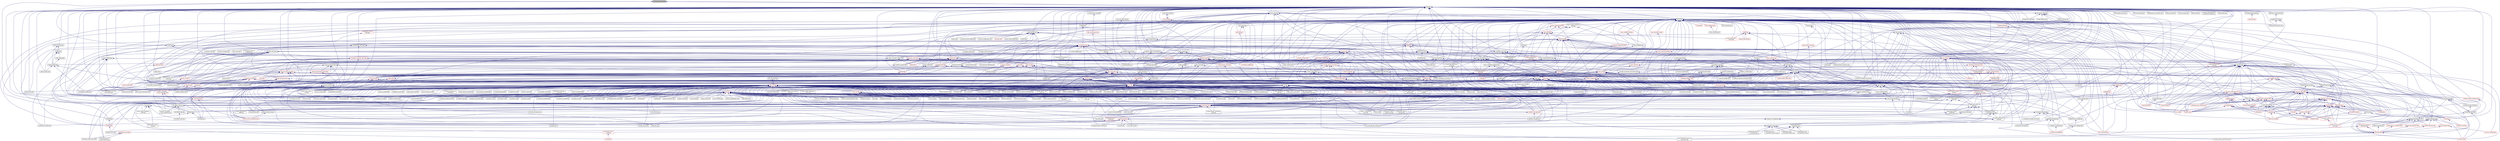 digraph "is_bind_expression.hpp"
{
  edge [fontname="Helvetica",fontsize="10",labelfontname="Helvetica",labelfontsize="10"];
  node [fontname="Helvetica",fontsize="10",shape=record];
  Node17 [label="is_bind_expression.hpp",height=0.2,width=0.4,color="black", fillcolor="grey75", style="filled", fontcolor="black"];
  Node17 -> Node18 [dir="back",color="midnightblue",fontsize="10",style="solid",fontname="Helvetica"];
  Node18 [label="traits.hpp",height=0.2,width=0.4,color="black", fillcolor="white", style="filled",URL="$d7/db8/include_2traits_8hpp.html"];
  Node18 -> Node19 [dir="back",color="midnightblue",fontsize="10",style="solid",fontname="Helvetica"];
  Node19 [label="future_range_ambiguity\l_2032.cpp",height=0.2,width=0.4,color="black", fillcolor="white", style="filled",URL="$dc/d4e/future__range__ambiguity__2032_8cpp.html"];
  Node18 -> Node20 [dir="back",color="midnightblue",fontsize="10",style="solid",fontname="Helvetica"];
  Node20 [label="unordered_map.cpp",height=0.2,width=0.4,color="black", fillcolor="white", style="filled",URL="$d1/d75/unordered__map_8cpp.html"];
  Node18 -> Node21 [dir="back",color="midnightblue",fontsize="10",style="solid",fontname="Helvetica"];
  Node21 [label="async_cb_colocated.cpp",height=0.2,width=0.4,color="black", fillcolor="white", style="filled",URL="$d7/d7f/async__cb__colocated_8cpp.html"];
  Node18 -> Node22 [dir="back",color="midnightblue",fontsize="10",style="solid",fontname="Helvetica"];
  Node22 [label="partitioned_vector\l_iter.cpp",height=0.2,width=0.4,color="black", fillcolor="white", style="filled",URL="$dc/ddf/partitioned__vector__iter_8cpp.html"];
  Node17 -> Node23 [dir="back",color="midnightblue",fontsize="10",style="solid",fontname="Helvetica"];
  Node23 [label="bind.hpp",height=0.2,width=0.4,color="black", fillcolor="white", style="filled",URL="$d3/df8/util_2bind_8hpp.html"];
  Node23 -> Node24 [dir="back",color="midnightblue",fontsize="10",style="solid",fontname="Helvetica"];
  Node24 [label="hpx_thread_phase.cpp",height=0.2,width=0.4,color="black", fillcolor="white", style="filled",URL="$d5/dca/hpx__thread__phase_8cpp.html"];
  Node23 -> Node25 [dir="back",color="midnightblue",fontsize="10",style="solid",fontname="Helvetica"];
  Node25 [label="os_thread_num.cpp",height=0.2,width=0.4,color="black", fillcolor="white", style="filled",URL="$d2/dfb/os__thread__num_8cpp.html"];
  Node23 -> Node26 [dir="back",color="midnightblue",fontsize="10",style="solid",fontname="Helvetica"];
  Node26 [label="sine.cpp",height=0.2,width=0.4,color="black", fillcolor="white", style="filled",URL="$d3/d0d/server_2sine_8cpp.html"];
  Node23 -> Node27 [dir="back",color="midnightblue",fontsize="10",style="solid",fontname="Helvetica"];
  Node27 [label="sine.cpp",height=0.2,width=0.4,color="black", fillcolor="white", style="filled",URL="$d5/dd8/sine_8cpp.html"];
  Node23 -> Node28 [dir="back",color="midnightblue",fontsize="10",style="solid",fontname="Helvetica"];
  Node28 [label="qt.cpp",height=0.2,width=0.4,color="black", fillcolor="white", style="filled",URL="$df/d90/qt_8cpp.html"];
  Node23 -> Node29 [dir="back",color="midnightblue",fontsize="10",style="solid",fontname="Helvetica"];
  Node29 [label="throttle.cpp",height=0.2,width=0.4,color="black", fillcolor="white", style="filled",URL="$de/d56/server_2throttle_8cpp.html"];
  Node23 -> Node30 [dir="back",color="midnightblue",fontsize="10",style="solid",fontname="Helvetica"];
  Node30 [label="migrate_from_storage.hpp",height=0.2,width=0.4,color="black", fillcolor="white", style="filled",URL="$d3/d9f/server_2migrate__from__storage_8hpp.html"];
  Node30 -> Node31 [dir="back",color="midnightblue",fontsize="10",style="solid",fontname="Helvetica"];
  Node31 [label="migrate_from_storage.hpp",height=0.2,width=0.4,color="black", fillcolor="white", style="filled",URL="$db/d0f/migrate__from__storage_8hpp.html"];
  Node31 -> Node32 [dir="back",color="midnightblue",fontsize="10",style="solid",fontname="Helvetica"];
  Node32 [label="component_storage.hpp",height=0.2,width=0.4,color="red", fillcolor="white", style="filled",URL="$d4/dfe/include_2component__storage_8hpp.html"];
  Node23 -> Node34 [dir="back",color="midnightblue",fontsize="10",style="solid",fontname="Helvetica"];
  Node34 [label="migrate_to_storage.hpp",height=0.2,width=0.4,color="black", fillcolor="white", style="filled",URL="$d4/d4c/server_2migrate__to__storage_8hpp.html"];
  Node34 -> Node35 [dir="back",color="midnightblue",fontsize="10",style="solid",fontname="Helvetica"];
  Node35 [label="migrate_to_storage.hpp",height=0.2,width=0.4,color="black", fillcolor="white", style="filled",URL="$da/d18/migrate__to__storage_8hpp.html"];
  Node35 -> Node32 [dir="back",color="midnightblue",fontsize="10",style="solid",fontname="Helvetica"];
  Node34 -> Node36 [dir="back",color="midnightblue",fontsize="10",style="solid",fontname="Helvetica"];
  Node36 [label="component_module.cpp",height=0.2,width=0.4,color="black", fillcolor="white", style="filled",URL="$de/dc1/component__storage_2component__module_8cpp.html"];
  Node23 -> Node37 [dir="back",color="midnightblue",fontsize="10",style="solid",fontname="Helvetica"];
  Node37 [label="partitioned_vector\l_decl.hpp",height=0.2,width=0.4,color="black", fillcolor="white", style="filled",URL="$d2/d77/partitioned__vector__decl_8hpp.html"];
  Node37 -> Node38 [dir="back",color="midnightblue",fontsize="10",style="solid",fontname="Helvetica"];
  Node38 [label="partitioned_vector.hpp",height=0.2,width=0.4,color="black", fillcolor="white", style="filled",URL="$dc/d76/components_2containers_2partitioned__vector_2partitioned__vector_8hpp.html"];
  Node38 -> Node39 [dir="back",color="midnightblue",fontsize="10",style="solid",fontname="Helvetica"];
  Node39 [label="coarray.hpp",height=0.2,width=0.4,color="red", fillcolor="white", style="filled",URL="$d0/da7/coarray_8hpp.html"];
  Node38 -> Node42 [dir="back",color="midnightblue",fontsize="10",style="solid",fontname="Helvetica"];
  Node42 [label="partitioned_vector\l_view.hpp",height=0.2,width=0.4,color="red", fillcolor="white", style="filled",URL="$da/dc2/components_2containers_2partitioned__vector_2partitioned__vector__view_8hpp.html"];
  Node42 -> Node39 [dir="back",color="midnightblue",fontsize="10",style="solid",fontname="Helvetica"];
  Node38 -> Node48 [dir="back",color="midnightblue",fontsize="10",style="solid",fontname="Helvetica"];
  Node48 [label="partitioned_vector.hpp",height=0.2,width=0.4,color="red", fillcolor="white", style="filled",URL="$d5/d83/include_2partitioned__vector_8hpp.html"];
  Node48 -> Node49 [dir="back",color="midnightblue",fontsize="10",style="solid",fontname="Helvetica"];
  Node49 [label="partitioned_vector\l_spmd_foreach.cpp",height=0.2,width=0.4,color="black", fillcolor="white", style="filled",URL="$db/d7c/partitioned__vector__spmd__foreach_8cpp.html"];
  Node48 -> Node50 [dir="back",color="midnightblue",fontsize="10",style="solid",fontname="Helvetica"];
  Node50 [label="transpose_serial_vector.cpp",height=0.2,width=0.4,color="black", fillcolor="white", style="filled",URL="$d4/d04/transpose__serial__vector_8cpp.html"];
  Node38 -> Node59 [dir="back",color="midnightblue",fontsize="10",style="solid",fontname="Helvetica"];
  Node59 [label="partitioned_vector\l_component.cpp",height=0.2,width=0.4,color="black", fillcolor="white", style="filled",URL="$dc/db9/partitioned__vector__component_8cpp.html"];
  Node38 -> Node60 [dir="back",color="midnightblue",fontsize="10",style="solid",fontname="Helvetica"];
  Node60 [label="partitioned_vector\l_component_double.cpp",height=0.2,width=0.4,color="black", fillcolor="white", style="filled",URL="$d7/d93/partitioned__vector__component__double_8cpp.html"];
  Node38 -> Node61 [dir="back",color="midnightblue",fontsize="10",style="solid",fontname="Helvetica"];
  Node61 [label="partitioned_vector\l_component_int.cpp",height=0.2,width=0.4,color="black", fillcolor="white", style="filled",URL="$d6/d01/partitioned__vector__component__int_8cpp.html"];
  Node38 -> Node62 [dir="back",color="midnightblue",fontsize="10",style="solid",fontname="Helvetica"];
  Node62 [label="partitioned_vector\l_component_std_string.cpp",height=0.2,width=0.4,color="black", fillcolor="white", style="filled",URL="$d8/df2/partitioned__vector__component__std__string_8cpp.html"];
  Node37 -> Node63 [dir="back",color="midnightblue",fontsize="10",style="solid",fontname="Helvetica"];
  Node63 [label="partitioned_vector\l_component_impl.hpp",height=0.2,width=0.4,color="black", fillcolor="white", style="filled",URL="$d1/d79/partitioned__vector__component__impl_8hpp.html"];
  Node63 -> Node64 [dir="back",color="midnightblue",fontsize="10",style="solid",fontname="Helvetica"];
  Node64 [label="partitioned_vector\l_component.hpp",height=0.2,width=0.4,color="black", fillcolor="white", style="filled",URL="$d6/d38/partitioned__vector__component_8hpp.html"];
  Node64 -> Node59 [dir="back",color="midnightblue",fontsize="10",style="solid",fontname="Helvetica"];
  Node64 -> Node60 [dir="back",color="midnightblue",fontsize="10",style="solid",fontname="Helvetica"];
  Node64 -> Node61 [dir="back",color="midnightblue",fontsize="10",style="solid",fontname="Helvetica"];
  Node64 -> Node62 [dir="back",color="midnightblue",fontsize="10",style="solid",fontname="Helvetica"];
  Node63 -> Node65 [dir="back",color="midnightblue",fontsize="10",style="solid",fontname="Helvetica"];
  Node65 [label="partitioned_vector\l_impl.hpp",height=0.2,width=0.4,color="black", fillcolor="white", style="filled",URL="$d0/db1/partitioned__vector__impl_8hpp.html"];
  Node65 -> Node38 [dir="back",color="midnightblue",fontsize="10",style="solid",fontname="Helvetica"];
  Node37 -> Node65 [dir="back",color="midnightblue",fontsize="10",style="solid",fontname="Helvetica"];
  Node37 -> Node66 [dir="back",color="midnightblue",fontsize="10",style="solid",fontname="Helvetica"];
  Node66 [label="partitioned_vector\l_predef.hpp",height=0.2,width=0.4,color="black", fillcolor="white", style="filled",URL="$d4/dc4/components_2containers_2partitioned__vector_2partitioned__vector__predef_8hpp.html"];
  Node66 -> Node67 [dir="back",color="midnightblue",fontsize="10",style="solid",fontname="Helvetica"];
  Node67 [label="partitioned_vector\l_predef.hpp",height=0.2,width=0.4,color="red", fillcolor="white", style="filled",URL="$db/dea/include_2partitioned__vector__predef_8hpp.html"];
  Node67 -> Node22 [dir="back",color="midnightblue",fontsize="10",style="solid",fontname="Helvetica"];
  Node37 -> Node79 [dir="back",color="midnightblue",fontsize="10",style="solid",fontname="Helvetica"];
  Node79 [label="partitioned_vector.hpp",height=0.2,width=0.4,color="black", fillcolor="white", style="filled",URL="$de/d3e/runtime_2serialization_2partitioned__vector_8hpp.html"];
  Node79 -> Node80 [dir="back",color="midnightblue",fontsize="10",style="solid",fontname="Helvetica"];
  Node80 [label="serialization.hpp",height=0.2,width=0.4,color="red", fillcolor="white", style="filled",URL="$d8/d21/serialization_8hpp.html"];
  Node80 -> Node94 [dir="back",color="midnightblue",fontsize="10",style="solid",fontname="Helvetica"];
  Node94 [label="fractals_struct.cpp",height=0.2,width=0.4,color="black", fillcolor="white", style="filled",URL="$d8/d2f/fractals__struct_8cpp.html"];
  Node80 -> Node95 [dir="back",color="midnightblue",fontsize="10",style="solid",fontname="Helvetica"];
  Node95 [label="pingpong.cpp",height=0.2,width=0.4,color="black", fillcolor="white", style="filled",URL="$dd/d4d/pingpong_8cpp.html"];
  Node80 -> Node96 [dir="back",color="midnightblue",fontsize="10",style="solid",fontname="Helvetica"];
  Node96 [label="sierpinski.cpp",height=0.2,width=0.4,color="black", fillcolor="white", style="filled",URL="$d3/d7e/sierpinski_8cpp.html"];
  Node80 -> Node99 [dir="back",color="midnightblue",fontsize="10",style="solid",fontname="Helvetica"];
  Node99 [label="transpose_block_numa.cpp",height=0.2,width=0.4,color="black", fillcolor="white", style="filled",URL="$dd/d3b/transpose__block__numa_8cpp.html"];
  Node80 -> Node102 [dir="back",color="midnightblue",fontsize="10",style="solid",fontname="Helvetica"];
  Node102 [label="osu_bw.cpp",height=0.2,width=0.4,color="black", fillcolor="white", style="filled",URL="$d4/d20/osu__bw_8cpp.html"];
  Node80 -> Node104 [dir="back",color="midnightblue",fontsize="10",style="solid",fontname="Helvetica"];
  Node104 [label="osu_multi_lat.cpp",height=0.2,width=0.4,color="black", fillcolor="white", style="filled",URL="$d7/d91/osu__multi__lat_8cpp.html"];
  Node80 -> Node109 [dir="back",color="midnightblue",fontsize="10",style="solid",fontname="Helvetica"];
  Node109 [label="zero_copy_parcels_1001.cpp",height=0.2,width=0.4,color="black", fillcolor="white", style="filled",URL="$da/dfd/zero__copy__parcels__1001_8cpp.html"];
  Node23 -> Node65 [dir="back",color="midnightblue",fontsize="10",style="solid",fontname="Helvetica"];
  Node23 -> Node116 [dir="back",color="midnightblue",fontsize="10",style="solid",fontname="Helvetica"];
  Node116 [label="unordered_map.hpp",height=0.2,width=0.4,color="black", fillcolor="white", style="filled",URL="$d9/ddf/hpx_2components_2containers_2unordered_2unordered__map_8hpp.html"];
  Node116 -> Node117 [dir="back",color="midnightblue",fontsize="10",style="solid",fontname="Helvetica"];
  Node117 [label="component_storage.hpp",height=0.2,width=0.4,color="black", fillcolor="white", style="filled",URL="$d6/d36/components_2component__storage_2server_2component__storage_8hpp.html"];
  Node117 -> Node118 [dir="back",color="midnightblue",fontsize="10",style="solid",fontname="Helvetica"];
  Node118 [label="component_storage.hpp",height=0.2,width=0.4,color="black", fillcolor="white", style="filled",URL="$d0/dd6/components_2component__storage_2component__storage_8hpp.html"];
  Node118 -> Node35 [dir="back",color="midnightblue",fontsize="10",style="solid",fontname="Helvetica"];
  Node118 -> Node32 [dir="back",color="midnightblue",fontsize="10",style="solid",fontname="Helvetica"];
  Node118 -> Node119 [dir="back",color="midnightblue",fontsize="10",style="solid",fontname="Helvetica"];
  Node119 [label="component_storage.cpp",height=0.2,width=0.4,color="black", fillcolor="white", style="filled",URL="$d4/ddf/component__storage_8cpp.html"];
  Node117 -> Node30 [dir="back",color="midnightblue",fontsize="10",style="solid",fontname="Helvetica"];
  Node117 -> Node34 [dir="back",color="midnightblue",fontsize="10",style="solid",fontname="Helvetica"];
  Node117 -> Node120 [dir="back",color="midnightblue",fontsize="10",style="solid",fontname="Helvetica"];
  Node120 [label="component_storage_server.cpp",height=0.2,width=0.4,color="black", fillcolor="white", style="filled",URL="$d4/dcb/component__storage__server_8cpp.html"];
  Node116 -> Node121 [dir="back",color="midnightblue",fontsize="10",style="solid",fontname="Helvetica"];
  Node121 [label="unordered_map.hpp",height=0.2,width=0.4,color="black", fillcolor="white", style="filled",URL="$d6/d06/hpx_2include_2unordered__map_8hpp.html"];
  Node121 -> Node20 [dir="back",color="midnightblue",fontsize="10",style="solid",fontname="Helvetica"];
  Node116 -> Node122 [dir="back",color="midnightblue",fontsize="10",style="solid",fontname="Helvetica"];
  Node122 [label="partition_unordered\l_map_component.cpp",height=0.2,width=0.4,color="black", fillcolor="white", style="filled",URL="$d5/d34/partition__unordered__map__component_8cpp.html"];
  Node23 -> Node123 [dir="back",color="midnightblue",fontsize="10",style="solid",fontname="Helvetica"];
  Node123 [label="write_functions.hpp",height=0.2,width=0.4,color="black", fillcolor="white", style="filled",URL="$dd/dad/write__functions_8hpp.html"];
  Node123 -> Node124 [dir="back",color="midnightblue",fontsize="10",style="solid",fontname="Helvetica"];
  Node124 [label="buffer.hpp",height=0.2,width=0.4,color="black", fillcolor="white", style="filled",URL="$da/d1d/buffer_8hpp.html"];
  Node124 -> Node125 [dir="back",color="midnightblue",fontsize="10",style="solid",fontname="Helvetica"];
  Node125 [label="order_output.hpp",height=0.2,width=0.4,color="black", fillcolor="white", style="filled",URL="$da/d4f/order__output_8hpp.html"];
  Node125 -> Node126 [dir="back",color="midnightblue",fontsize="10",style="solid",fontname="Helvetica"];
  Node126 [label="output_stream.hpp",height=0.2,width=0.4,color="black", fillcolor="white", style="filled",URL="$d6/db5/output__stream_8hpp.html"];
  Node126 -> Node127 [dir="back",color="midnightblue",fontsize="10",style="solid",fontname="Helvetica"];
  Node127 [label="ostream.hpp",height=0.2,width=0.4,color="red", fillcolor="white", style="filled",URL="$d1/d38/ostream_8hpp.html"];
  Node127 -> Node227 [dir="back",color="midnightblue",fontsize="10",style="solid",fontname="Helvetica"];
  Node227 [label="component_module.cpp",height=0.2,width=0.4,color="black", fillcolor="white", style="filled",URL="$da/d41/iostreams_2component__module_8cpp.html"];
  Node127 -> Node228 [dir="back",color="midnightblue",fontsize="10",style="solid",fontname="Helvetica"];
  Node228 [label="standard_streams.cpp",height=0.2,width=0.4,color="black", fillcolor="white", style="filled",URL="$da/d60/standard__streams_8cpp.html"];
  Node126 -> Node227 [dir="back",color="midnightblue",fontsize="10",style="solid",fontname="Helvetica"];
  Node126 -> Node231 [dir="back",color="midnightblue",fontsize="10",style="solid",fontname="Helvetica"];
  Node231 [label="output_stream.cpp",height=0.2,width=0.4,color="black", fillcolor="white", style="filled",URL="$d9/d9b/output__stream_8cpp.html"];
  Node124 -> Node126 [dir="back",color="midnightblue",fontsize="10",style="solid",fontname="Helvetica"];
  Node124 -> Node231 [dir="back",color="midnightblue",fontsize="10",style="solid",fontname="Helvetica"];
  Node123 -> Node126 [dir="back",color="midnightblue",fontsize="10",style="solid",fontname="Helvetica"];
  Node23 -> Node232 [dir="back",color="midnightblue",fontsize="10",style="solid",fontname="Helvetica"];
  Node232 [label="hpx_init_impl.hpp",height=0.2,width=0.4,color="black", fillcolor="white", style="filled",URL="$d3/d6b/hpx__init__impl_8hpp.html"];
  Node232 -> Node233 [dir="back",color="midnightblue",fontsize="10",style="solid",fontname="Helvetica"];
  Node233 [label="hpx_init.hpp",height=0.2,width=0.4,color="red", fillcolor="white", style="filled",URL="$d5/df5/hpx__init_8hpp.html"];
  Node233 -> Node234 [dir="back",color="midnightblue",fontsize="10",style="solid",fontname="Helvetica"];
  Node234 [label="1d_stencil_1.cpp",height=0.2,width=0.4,color="black", fillcolor="white", style="filled",URL="$d2/db1/1d__stencil__1_8cpp.html"];
  Node233 -> Node235 [dir="back",color="midnightblue",fontsize="10",style="solid",fontname="Helvetica"];
  Node235 [label="1d_stencil_2.cpp",height=0.2,width=0.4,color="black", fillcolor="white", style="filled",URL="$d3/dd1/1d__stencil__2_8cpp.html"];
  Node233 -> Node236 [dir="back",color="midnightblue",fontsize="10",style="solid",fontname="Helvetica"];
  Node236 [label="1d_stencil_3.cpp",height=0.2,width=0.4,color="black", fillcolor="white", style="filled",URL="$db/d19/1d__stencil__3_8cpp.html"];
  Node233 -> Node237 [dir="back",color="midnightblue",fontsize="10",style="solid",fontname="Helvetica"];
  Node237 [label="1d_stencil_4.cpp",height=0.2,width=0.4,color="black", fillcolor="white", style="filled",URL="$d1/d7d/1d__stencil__4_8cpp.html"];
  Node233 -> Node238 [dir="back",color="midnightblue",fontsize="10",style="solid",fontname="Helvetica"];
  Node238 [label="1d_stencil_4_parallel.cpp",height=0.2,width=0.4,color="black", fillcolor="white", style="filled",URL="$d6/d05/1d__stencil__4__parallel_8cpp.html"];
  Node233 -> Node239 [dir="back",color="midnightblue",fontsize="10",style="solid",fontname="Helvetica"];
  Node239 [label="1d_stencil_4_repart.cpp",height=0.2,width=0.4,color="black", fillcolor="white", style="filled",URL="$d0/d6b/1d__stencil__4__repart_8cpp.html"];
  Node233 -> Node240 [dir="back",color="midnightblue",fontsize="10",style="solid",fontname="Helvetica"];
  Node240 [label="1d_stencil_4_throttle.cpp",height=0.2,width=0.4,color="black", fillcolor="white", style="filled",URL="$d6/de5/1d__stencil__4__throttle_8cpp.html"];
  Node233 -> Node241 [dir="back",color="midnightblue",fontsize="10",style="solid",fontname="Helvetica"];
  Node241 [label="1d_stencil_5.cpp",height=0.2,width=0.4,color="black", fillcolor="white", style="filled",URL="$d7/d2a/1d__stencil__5_8cpp.html"];
  Node233 -> Node242 [dir="back",color="midnightblue",fontsize="10",style="solid",fontname="Helvetica"];
  Node242 [label="1d_stencil_6.cpp",height=0.2,width=0.4,color="black", fillcolor="white", style="filled",URL="$db/de7/1d__stencil__6_8cpp.html"];
  Node233 -> Node243 [dir="back",color="midnightblue",fontsize="10",style="solid",fontname="Helvetica"];
  Node243 [label="1d_stencil_7.cpp",height=0.2,width=0.4,color="black", fillcolor="white", style="filled",URL="$d4/d5a/1d__stencil__7_8cpp.html"];
  Node233 -> Node244 [dir="back",color="midnightblue",fontsize="10",style="solid",fontname="Helvetica"];
  Node244 [label="1d_stencil_8.cpp",height=0.2,width=0.4,color="black", fillcolor="white", style="filled",URL="$df/de0/1d__stencil__8_8cpp.html"];
  Node233 -> Node245 [dir="back",color="midnightblue",fontsize="10",style="solid",fontname="Helvetica"];
  Node245 [label="accumulator_client.cpp",height=0.2,width=0.4,color="black", fillcolor="white", style="filled",URL="$d7/dd0/accumulator__client_8cpp.html"];
  Node233 -> Node246 [dir="back",color="midnightblue",fontsize="10",style="solid",fontname="Helvetica"];
  Node246 [label="template_accumulator\l_client.cpp",height=0.2,width=0.4,color="black", fillcolor="white", style="filled",URL="$df/d93/template__accumulator__client_8cpp.html"];
  Node233 -> Node247 [dir="back",color="midnightblue",fontsize="10",style="solid",fontname="Helvetica"];
  Node247 [label="template_function_accumulator\l_client.cpp",height=0.2,width=0.4,color="black", fillcolor="white", style="filled",URL="$d0/dc6/template__function__accumulator__client_8cpp.html"];
  Node233 -> Node248 [dir="back",color="midnightblue",fontsize="10",style="solid",fontname="Helvetica"];
  Node248 [label="ag_client.cpp",height=0.2,width=0.4,color="black", fillcolor="white", style="filled",URL="$d4/d5d/ag__client_8cpp.html"];
  Node233 -> Node249 [dir="back",color="midnightblue",fontsize="10",style="solid",fontname="Helvetica"];
  Node249 [label="apex_balance.cpp",height=0.2,width=0.4,color="black", fillcolor="white", style="filled",URL="$d4/d8e/apex__balance_8cpp.html"];
  Node233 -> Node250 [dir="back",color="midnightblue",fontsize="10",style="solid",fontname="Helvetica"];
  Node250 [label="apex_fibonacci.cpp",height=0.2,width=0.4,color="black", fillcolor="white", style="filled",URL="$de/de1/apex__fibonacci_8cpp.html"];
  Node233 -> Node251 [dir="back",color="midnightblue",fontsize="10",style="solid",fontname="Helvetica"];
  Node251 [label="apex_policy_engine\l_active_thread_count.cpp",height=0.2,width=0.4,color="black", fillcolor="white", style="filled",URL="$d5/d01/apex__policy__engine__active__thread__count_8cpp.html"];
  Node233 -> Node252 [dir="back",color="midnightblue",fontsize="10",style="solid",fontname="Helvetica"];
  Node252 [label="apex_policy_engine\l_events.cpp",height=0.2,width=0.4,color="black", fillcolor="white", style="filled",URL="$df/d0f/apex__policy__engine__events_8cpp.html"];
  Node233 -> Node253 [dir="back",color="midnightblue",fontsize="10",style="solid",fontname="Helvetica"];
  Node253 [label="apex_policy_engine\l_periodic.cpp",height=0.2,width=0.4,color="black", fillcolor="white", style="filled",URL="$d5/d7b/apex__policy__engine__periodic_8cpp.html"];
  Node233 -> Node132 [dir="back",color="midnightblue",fontsize="10",style="solid",fontname="Helvetica"];
  Node132 [label="async_io_action.cpp",height=0.2,width=0.4,color="black", fillcolor="white", style="filled",URL="$d3/df5/async__io__action_8cpp.html"];
  Node233 -> Node133 [dir="back",color="midnightblue",fontsize="10",style="solid",fontname="Helvetica"];
  Node133 [label="async_io_external.cpp",height=0.2,width=0.4,color="black", fillcolor="white", style="filled",URL="$da/d9a/async__io__external_8cpp.html"];
  Node233 -> Node134 [dir="back",color="midnightblue",fontsize="10",style="solid",fontname="Helvetica"];
  Node134 [label="async_io_low_level.cpp",height=0.2,width=0.4,color="black", fillcolor="white", style="filled",URL="$dc/d10/async__io__low__level_8cpp.html"];
  Node233 -> Node135 [dir="back",color="midnightblue",fontsize="10",style="solid",fontname="Helvetica"];
  Node135 [label="async_io_simple.cpp",height=0.2,width=0.4,color="black", fillcolor="white", style="filled",URL="$da/db7/async__io__simple_8cpp.html"];
  Node233 -> Node24 [dir="back",color="midnightblue",fontsize="10",style="solid",fontname="Helvetica"];
  Node233 -> Node25 [dir="back",color="midnightblue",fontsize="10",style="solid",fontname="Helvetica"];
  Node233 -> Node254 [dir="back",color="midnightblue",fontsize="10",style="solid",fontname="Helvetica"];
  Node254 [label="cancelable_action_client.cpp",height=0.2,width=0.4,color="black", fillcolor="white", style="filled",URL="$d1/db8/cancelable__action__client_8cpp.html"];
  Node233 -> Node255 [dir="back",color="midnightblue",fontsize="10",style="solid",fontname="Helvetica"];
  Node255 [label="cublas_matmul.cpp",height=0.2,width=0.4,color="black", fillcolor="white", style="filled",URL="$dd/d84/cublas__matmul_8cpp.html"];
  Node233 -> Node136 [dir="back",color="midnightblue",fontsize="10",style="solid",fontname="Helvetica"];
  Node136 [label="rnd_future_reduce.cpp",height=0.2,width=0.4,color="black", fillcolor="white", style="filled",URL="$d1/db5/rnd__future__reduce_8cpp.html"];
  Node233 -> Node256 [dir="back",color="midnightblue",fontsize="10",style="solid",fontname="Helvetica"];
  Node256 [label="heartbeat.cpp",height=0.2,width=0.4,color="black", fillcolor="white", style="filled",URL="$d8/d98/heartbeat_8cpp.html"];
  Node233 -> Node137 [dir="back",color="midnightblue",fontsize="10",style="solid",fontname="Helvetica"];
  Node137 [label="heartbeat_console.cpp",height=0.2,width=0.4,color="black", fillcolor="white", style="filled",URL="$da/de8/heartbeat__console_8cpp.html"];
  Node233 -> Node84 [dir="back",color="midnightblue",fontsize="10",style="solid",fontname="Helvetica"];
  Node84 [label="hello_world_client.cpp",height=0.2,width=0.4,color="black", fillcolor="white", style="filled",URL="$d5/da6/hello__world__client_8cpp.html"];
  Node233 -> Node92 [dir="back",color="midnightblue",fontsize="10",style="solid",fontname="Helvetica"];
  Node92 [label="interpolate1d_client.cpp",height=0.2,width=0.4,color="black", fillcolor="white", style="filled",URL="$d4/da6/interpolate1d__client_8cpp.html"];
  Node233 -> Node138 [dir="back",color="midnightblue",fontsize="10",style="solid",fontname="Helvetica"];
  Node138 [label="jacobi.cpp",height=0.2,width=0.4,color="black", fillcolor="white", style="filled",URL="$d2/d27/jacobi_8cpp.html"];
  Node233 -> Node257 [dir="back",color="midnightblue",fontsize="10",style="solid",fontname="Helvetica"];
  Node257 [label="jacobi.cpp",height=0.2,width=0.4,color="black", fillcolor="white", style="filled",URL="$d3/d44/smp_2jacobi_8cpp.html"];
  Node233 -> Node258 [dir="back",color="midnightblue",fontsize="10",style="solid",fontname="Helvetica"];
  Node258 [label="jacobi_nonuniform.cpp",height=0.2,width=0.4,color="black", fillcolor="white", style="filled",URL="$dd/ddc/jacobi__nonuniform_8cpp.html"];
  Node233 -> Node259 [dir="back",color="midnightblue",fontsize="10",style="solid",fontname="Helvetica"];
  Node259 [label="nqueen_client.cpp",height=0.2,width=0.4,color="black", fillcolor="white", style="filled",URL="$d3/d5e/nqueen__client_8cpp.html"];
  Node233 -> Node146 [dir="back",color="midnightblue",fontsize="10",style="solid",fontname="Helvetica"];
  Node146 [label="access_counter_set.cpp",height=0.2,width=0.4,color="black", fillcolor="white", style="filled",URL="$dc/d52/access__counter__set_8cpp.html"];
  Node233 -> Node260 [dir="back",color="midnightblue",fontsize="10",style="solid",fontname="Helvetica"];
  Node260 [label="simplest_performance\l_counter.cpp",height=0.2,width=0.4,color="black", fillcolor="white", style="filled",URL="$d4/d4e/simplest__performance__counter_8cpp.html"];
  Node233 -> Node261 [dir="back",color="midnightblue",fontsize="10",style="solid",fontname="Helvetica"];
  Node261 [label="sine_client.cpp",height=0.2,width=0.4,color="black", fillcolor="white", style="filled",URL="$db/d62/sine__client_8cpp.html"];
  Node233 -> Node28 [dir="back",color="midnightblue",fontsize="10",style="solid",fontname="Helvetica"];
  Node233 -> Node262 [dir="back",color="midnightblue",fontsize="10",style="solid",fontname="Helvetica"];
  Node262 [label="queue_client.cpp",height=0.2,width=0.4,color="black", fillcolor="white", style="filled",URL="$d7/d96/queue__client_8cpp.html"];
  Node233 -> Node147 [dir="back",color="midnightblue",fontsize="10",style="solid",fontname="Helvetica"];
  Node147 [label="1d_wave_equation.cpp",height=0.2,width=0.4,color="black", fillcolor="white", style="filled",URL="$da/dab/1d__wave__equation_8cpp.html"];
  Node233 -> Node148 [dir="back",color="midnightblue",fontsize="10",style="solid",fontname="Helvetica"];
  Node148 [label="allow_unknown_options.cpp",height=0.2,width=0.4,color="black", fillcolor="white", style="filled",URL="$d9/dc9/allow__unknown__options_8cpp.html"];
  Node233 -> Node149 [dir="back",color="midnightblue",fontsize="10",style="solid",fontname="Helvetica"];
  Node149 [label="command_line_handling.cpp",height=0.2,width=0.4,color="black", fillcolor="white", style="filled",URL="$d4/d05/examples_2quickstart_2command__line__handling_8cpp.html"];
  Node233 -> Node263 [dir="back",color="midnightblue",fontsize="10",style="solid",fontname="Helvetica"];
  Node263 [label="composable_guard.cpp",height=0.2,width=0.4,color="black", fillcolor="white", style="filled",URL="$d3/d68/examples_2quickstart_2composable__guard_8cpp.html"];
  Node233 -> Node156 [dir="back",color="midnightblue",fontsize="10",style="solid",fontname="Helvetica"];
  Node156 [label="error_handling.cpp",height=0.2,width=0.4,color="black", fillcolor="white", style="filled",URL="$d9/d96/error__handling_8cpp.html"];
  Node233 -> Node264 [dir="back",color="midnightblue",fontsize="10",style="solid",fontname="Helvetica"];
  Node264 [label="factorial.cpp",height=0.2,width=0.4,color="black", fillcolor="white", style="filled",URL="$d9/d00/factorial_8cpp.html"];
  Node233 -> Node265 [dir="back",color="midnightblue",fontsize="10",style="solid",fontname="Helvetica"];
  Node265 [label="fibonacci.cpp",height=0.2,width=0.4,color="black", fillcolor="white", style="filled",URL="$d9/d89/fibonacci_8cpp.html"];
  Node233 -> Node266 [dir="back",color="midnightblue",fontsize="10",style="solid",fontname="Helvetica"];
  Node266 [label="fibonacci_await.cpp",height=0.2,width=0.4,color="black", fillcolor="white", style="filled",URL="$dc/d1c/fibonacci__await_8cpp.html"];
  Node233 -> Node267 [dir="back",color="midnightblue",fontsize="10",style="solid",fontname="Helvetica"];
  Node267 [label="fibonacci_dataflow.cpp",height=0.2,width=0.4,color="black", fillcolor="white", style="filled",URL="$df/d3d/fibonacci__dataflow_8cpp.html"];
  Node233 -> Node268 [dir="back",color="midnightblue",fontsize="10",style="solid",fontname="Helvetica"];
  Node268 [label="fibonacci_futures.cpp",height=0.2,width=0.4,color="black", fillcolor="white", style="filled",URL="$d6/de3/fibonacci__futures_8cpp.html"];
  Node233 -> Node269 [dir="back",color="midnightblue",fontsize="10",style="solid",fontname="Helvetica"];
  Node269 [label="fibonacci_futures_distributed.cpp",height=0.2,width=0.4,color="black", fillcolor="white", style="filled",URL="$d1/dc9/fibonacci__futures__distributed_8cpp.html"];
  Node233 -> Node270 [dir="back",color="midnightblue",fontsize="10",style="solid",fontname="Helvetica"];
  Node270 [label="fibonacci_one.cpp",height=0.2,width=0.4,color="black", fillcolor="white", style="filled",URL="$d8/d78/fibonacci__one_8cpp.html"];
  Node233 -> Node158 [dir="back",color="midnightblue",fontsize="10",style="solid",fontname="Helvetica"];
  Node158 [label="fractals.cpp",height=0.2,width=0.4,color="black", fillcolor="white", style="filled",URL="$d8/d58/fractals_8cpp.html"];
  Node233 -> Node159 [dir="back",color="midnightblue",fontsize="10",style="solid",fontname="Helvetica"];
  Node159 [label="fractals_executor.cpp",height=0.2,width=0.4,color="black", fillcolor="white", style="filled",URL="$d9/da9/fractals__executor_8cpp.html"];
  Node233 -> Node94 [dir="back",color="midnightblue",fontsize="10",style="solid",fontname="Helvetica"];
  Node233 -> Node271 [dir="back",color="midnightblue",fontsize="10",style="solid",fontname="Helvetica"];
  Node271 [label="interest_calculator.cpp",height=0.2,width=0.4,color="black", fillcolor="white", style="filled",URL="$d2/d86/interest__calculator_8cpp.html"];
  Node233 -> Node272 [dir="back",color="midnightblue",fontsize="10",style="solid",fontname="Helvetica"];
  Node272 [label="latch_local.cpp",height=0.2,width=0.4,color="black", fillcolor="white", style="filled",URL="$dd/dd3/latch__local_8cpp.html"];
  Node233 -> Node273 [dir="back",color="midnightblue",fontsize="10",style="solid",fontname="Helvetica"];
  Node273 [label="latch_remote.cpp",height=0.2,width=0.4,color="black", fillcolor="white", style="filled",URL="$df/d59/latch__remote_8cpp.html"];
  Node233 -> Node274 [dir="back",color="midnightblue",fontsize="10",style="solid",fontname="Helvetica"];
  Node274 [label="non_atomic_rma.cpp",height=0.2,width=0.4,color="black", fillcolor="white", style="filled",URL="$d7/d8b/non__atomic__rma_8cpp.html"];
  Node233 -> Node49 [dir="back",color="midnightblue",fontsize="10",style="solid",fontname="Helvetica"];
  Node233 -> Node95 [dir="back",color="midnightblue",fontsize="10",style="solid",fontname="Helvetica"];
  Node233 -> Node275 [dir="back",color="midnightblue",fontsize="10",style="solid",fontname="Helvetica"];
  Node275 [label="quicksort.cpp",height=0.2,width=0.4,color="black", fillcolor="white", style="filled",URL="$d3/d1e/quicksort_8cpp.html"];
  Node233 -> Node276 [dir="back",color="midnightblue",fontsize="10",style="solid",fontname="Helvetica"];
  Node276 [label="safe_object.cpp",height=0.2,width=0.4,color="black", fillcolor="white", style="filled",URL="$dd/d52/safe__object_8cpp.html"];
  Node233 -> Node96 [dir="back",color="midnightblue",fontsize="10",style="solid",fontname="Helvetica"];
  Node233 -> Node166 [dir="back",color="midnightblue",fontsize="10",style="solid",fontname="Helvetica"];
  Node166 [label="sort_by_key_demo.cpp",height=0.2,width=0.4,color="black", fillcolor="white", style="filled",URL="$da/d20/sort__by__key__demo_8cpp.html"];
  Node233 -> Node167 [dir="back",color="midnightblue",fontsize="10",style="solid",fontname="Helvetica"];
  Node167 [label="timed_futures.cpp",height=0.2,width=0.4,color="black", fillcolor="white", style="filled",URL="$d6/d8d/timed__futures_8cpp.html"];
  Node233 -> Node277 [dir="back",color="midnightblue",fontsize="10",style="solid",fontname="Helvetica"];
  Node277 [label="timed_wake.cpp",height=0.2,width=0.4,color="black", fillcolor="white", style="filled",URL="$d8/df9/timed__wake_8cpp.html"];
  Node233 -> Node168 [dir="back",color="midnightblue",fontsize="10",style="solid",fontname="Helvetica"];
  Node168 [label="vector_counting_dotproduct.cpp",height=0.2,width=0.4,color="black", fillcolor="white", style="filled",URL="$df/de9/vector__counting__dotproduct_8cpp.html"];
  Node233 -> Node169 [dir="back",color="midnightblue",fontsize="10",style="solid",fontname="Helvetica"];
  Node169 [label="vector_zip_dotproduct.cpp",height=0.2,width=0.4,color="black", fillcolor="white", style="filled",URL="$dc/d18/vector__zip__dotproduct_8cpp.html"];
  Node233 -> Node278 [dir="back",color="midnightblue",fontsize="10",style="solid",fontname="Helvetica"];
  Node278 [label="wait_composition.cpp",height=0.2,width=0.4,color="black", fillcolor="white", style="filled",URL="$d6/d13/wait__composition_8cpp.html"];
  Node233 -> Node279 [dir="back",color="midnightblue",fontsize="10",style="solid",fontname="Helvetica"];
  Node279 [label="random_mem_access_client.cpp",height=0.2,width=0.4,color="black", fillcolor="white", style="filled",URL="$df/d1b/random__mem__access__client_8cpp.html"];
  Node233 -> Node170 [dir="back",color="midnightblue",fontsize="10",style="solid",fontname="Helvetica"];
  Node170 [label="oversubscribing_resource\l_partitioner.cpp",height=0.2,width=0.4,color="black", fillcolor="white", style="filled",URL="$dd/dee/oversubscribing__resource__partitioner_8cpp.html"];
  Node233 -> Node171 [dir="back",color="midnightblue",fontsize="10",style="solid",fontname="Helvetica"];
  Node171 [label="simple_resource_partitioner.cpp",height=0.2,width=0.4,color="black", fillcolor="white", style="filled",URL="$d5/df9/simple__resource__partitioner_8cpp.html"];
  Node233 -> Node280 [dir="back",color="midnightblue",fontsize="10",style="solid",fontname="Helvetica"];
  Node280 [label="sheneos_client.cpp",height=0.2,width=0.4,color="black", fillcolor="white", style="filled",URL="$d5/da5/sheneos__client_8cpp.html"];
  Node233 -> Node281 [dir="back",color="midnightblue",fontsize="10",style="solid",fontname="Helvetica"];
  Node281 [label="sheneos_compare.cpp",height=0.2,width=0.4,color="black", fillcolor="white", style="filled",URL="$dc/d11/sheneos__compare_8cpp.html"];
  Node233 -> Node282 [dir="back",color="midnightblue",fontsize="10",style="solid",fontname="Helvetica"];
  Node282 [label="sheneos_test.cpp",height=0.2,width=0.4,color="black", fillcolor="white", style="filled",URL="$d4/d6e/sheneos__test_8cpp.html"];
  Node233 -> Node283 [dir="back",color="midnightblue",fontsize="10",style="solid",fontname="Helvetica"];
  Node283 [label="spell_check_file.cpp",height=0.2,width=0.4,color="black", fillcolor="white", style="filled",URL="$df/df7/spell__check__file_8cpp.html"];
  Node233 -> Node284 [dir="back",color="midnightblue",fontsize="10",style="solid",fontname="Helvetica"];
  Node284 [label="spell_check_simple.cpp",height=0.2,width=0.4,color="black", fillcolor="white", style="filled",URL="$dd/d54/spell__check__simple_8cpp.html"];
  Node233 -> Node285 [dir="back",color="midnightblue",fontsize="10",style="solid",fontname="Helvetica"];
  Node285 [label="spin.cpp",height=0.2,width=0.4,color="black", fillcolor="white", style="filled",URL="$d7/df2/spin_8cpp.html"];
  Node233 -> Node286 [dir="back",color="midnightblue",fontsize="10",style="solid",fontname="Helvetica"];
  Node286 [label="throttle_client.cpp",height=0.2,width=0.4,color="black", fillcolor="white", style="filled",URL="$d0/db7/throttle__client_8cpp.html"];
  Node233 -> Node287 [dir="back",color="midnightblue",fontsize="10",style="solid",fontname="Helvetica"];
  Node287 [label="transpose_await.cpp",height=0.2,width=0.4,color="black", fillcolor="white", style="filled",URL="$de/d68/transpose__await_8cpp.html"];
  Node233 -> Node288 [dir="back",color="midnightblue",fontsize="10",style="solid",fontname="Helvetica"];
  Node288 [label="transpose_block.cpp",height=0.2,width=0.4,color="black", fillcolor="white", style="filled",URL="$d0/de1/transpose__block_8cpp.html"];
  Node233 -> Node99 [dir="back",color="midnightblue",fontsize="10",style="solid",fontname="Helvetica"];
  Node233 -> Node289 [dir="back",color="midnightblue",fontsize="10",style="solid",fontname="Helvetica"];
  Node289 [label="transpose_serial.cpp",height=0.2,width=0.4,color="black", fillcolor="white", style="filled",URL="$db/d74/transpose__serial_8cpp.html"];
  Node233 -> Node290 [dir="back",color="midnightblue",fontsize="10",style="solid",fontname="Helvetica"];
  Node290 [label="transpose_serial_block.cpp",height=0.2,width=0.4,color="black", fillcolor="white", style="filled",URL="$d8/daa/transpose__serial__block_8cpp.html"];
  Node233 -> Node50 [dir="back",color="midnightblue",fontsize="10",style="solid",fontname="Helvetica"];
  Node233 -> Node291 [dir="back",color="midnightblue",fontsize="10",style="solid",fontname="Helvetica"];
  Node291 [label="transpose_smp.cpp",height=0.2,width=0.4,color="black", fillcolor="white", style="filled",URL="$d2/d99/transpose__smp_8cpp.html"];
  Node233 -> Node292 [dir="back",color="midnightblue",fontsize="10",style="solid",fontname="Helvetica"];
  Node292 [label="transpose_smp_block.cpp",height=0.2,width=0.4,color="black", fillcolor="white", style="filled",URL="$da/d4d/transpose__smp__block_8cpp.html"];
  Node233 -> Node173 [dir="back",color="midnightblue",fontsize="10",style="solid",fontname="Helvetica"];
  Node173 [label="simple_central_tuplespace\l_client.cpp",height=0.2,width=0.4,color="black", fillcolor="white", style="filled",URL="$d1/d7b/simple__central__tuplespace__client_8cpp.html"];
  Node233 -> Node232 [dir="back",color="midnightblue",fontsize="10",style="solid",fontname="Helvetica"];
  Node233 -> Node293 [dir="back",color="midnightblue",fontsize="10",style="solid",fontname="Helvetica"];
  Node293 [label="hpx_main.hpp",height=0.2,width=0.4,color="red", fillcolor="white", style="filled",URL="$df/d16/hpx__main_8hpp.html"];
  Node293 -> Node161 [dir="back",color="midnightblue",fontsize="10",style="solid",fontname="Helvetica"];
  Node161 [label="interval_timer.cpp",height=0.2,width=0.4,color="black", fillcolor="white", style="filled",URL="$de/df1/examples_2quickstart_2interval__timer_8cpp.html"];
  Node293 -> Node172 [dir="back",color="midnightblue",fontsize="10",style="solid",fontname="Helvetica"];
  Node172 [label="thread_aware_timer.cpp",height=0.2,width=0.4,color="black", fillcolor="white", style="filled",URL="$df/d11/examples_2thread__aware__timer_2thread__aware__timer_8cpp.html"];
  Node293 -> Node306 [dir="back",color="midnightblue",fontsize="10",style="solid",fontname="Helvetica"];
  Node306 [label="async_unwrap_1037.cpp",height=0.2,width=0.4,color="black", fillcolor="white", style="filled",URL="$d4/d13/async__unwrap__1037_8cpp.html"];
  Node293 -> Node311 [dir="back",color="midnightblue",fontsize="10",style="solid",fontname="Helvetica"];
  Node311 [label="dataflow_recursion\l_1613.cpp",height=0.2,width=0.4,color="black", fillcolor="white", style="filled",URL="$d0/d1f/dataflow__recursion__1613_8cpp.html"];
  Node293 -> Node313 [dir="back",color="midnightblue",fontsize="10",style="solid",fontname="Helvetica"];
  Node313 [label="exception_from_continuation\l_1613.cpp",height=0.2,width=0.4,color="black", fillcolor="white", style="filled",URL="$db/d28/exception__from__continuation__1613_8cpp.html"];
  Node293 -> Node316 [dir="back",color="midnightblue",fontsize="10",style="solid",fontname="Helvetica"];
  Node316 [label="future_790.cpp",height=0.2,width=0.4,color="black", fillcolor="white", style="filled",URL="$de/d3d/future__790_8cpp.html"];
  Node293 -> Node317 [dir="back",color="midnightblue",fontsize="10",style="solid",fontname="Helvetica"];
  Node317 [label="future_serialization\l_1898.cpp",height=0.2,width=0.4,color="black", fillcolor="white", style="filled",URL="$da/dde/future__serialization__1898_8cpp.html"];
  Node293 -> Node319 [dir="back",color="midnightblue",fontsize="10",style="solid",fontname="Helvetica"];
  Node319 [label="future_unwrap_878.cpp",height=0.2,width=0.4,color="black", fillcolor="white", style="filled",URL="$d9/ddf/future__unwrap__878_8cpp.html"];
  Node293 -> Node345 [dir="back",color="midnightblue",fontsize="10",style="solid",fontname="Helvetica"];
  Node345 [label="distribution_policy\l_executor.cpp",height=0.2,width=0.4,color="black", fillcolor="white", style="filled",URL="$da/d92/distribution__policy__executor_8cpp.html"];
  Node293 -> Node346 [dir="back",color="midnightblue",fontsize="10",style="solid",fontname="Helvetica"];
  Node346 [label="distribution_policy\l_executor_v1.cpp",height=0.2,width=0.4,color="black", fillcolor="white", style="filled",URL="$dd/d43/distribution__policy__executor__v1_8cpp.html"];
  Node293 -> Node20 [dir="back",color="midnightblue",fontsize="10",style="solid",fontname="Helvetica"];
  Node293 -> Node22 [dir="back",color="midnightblue",fontsize="10",style="solid",fontname="Helvetica"];
  Node293 -> Node376 [dir="back",color="midnightblue",fontsize="10",style="solid",fontname="Helvetica"];
  Node376 [label="contains_test.cpp",height=0.2,width=0.4,color="black", fillcolor="white", style="filled",URL="$dd/d4f/contains__test_8cpp.html"];
  Node293 -> Node377 [dir="back",color="midnightblue",fontsize="10",style="solid",fontname="Helvetica"];
  Node377 [label="function_args.cpp",height=0.2,width=0.4,color="black", fillcolor="white", style="filled",URL="$dd/d64/function__args_8cpp.html"];
  Node293 -> Node378 [dir="back",color="midnightblue",fontsize="10",style="solid",fontname="Helvetica"];
  Node378 [label="function_arith.cpp",height=0.2,width=0.4,color="black", fillcolor="white", style="filled",URL="$d4/dda/function__arith_8cpp.html"];
  Node293 -> Node379 [dir="back",color="midnightblue",fontsize="10",style="solid",fontname="Helvetica"];
  Node379 [label="function_bind_test.cpp",height=0.2,width=0.4,color="black", fillcolor="white", style="filled",URL="$d8/dc0/function__bind__test_8cpp.html"];
  Node293 -> Node380 [dir="back",color="midnightblue",fontsize="10",style="solid",fontname="Helvetica"];
  Node380 [label="function_ref.cpp",height=0.2,width=0.4,color="black", fillcolor="white", style="filled",URL="$d5/dcc/function__ref_8cpp.html"];
  Node293 -> Node381 [dir="back",color="midnightblue",fontsize="10",style="solid",fontname="Helvetica"];
  Node381 [label="function_test.cpp",height=0.2,width=0.4,color="black", fillcolor="white", style="filled",URL="$d6/d3b/function__test_8cpp.html"];
  Node293 -> Node382 [dir="back",color="midnightblue",fontsize="10",style="solid",fontname="Helvetica"];
  Node382 [label="nothrow_swap.cpp",height=0.2,width=0.4,color="black", fillcolor="white", style="filled",URL="$dc/de3/nothrow__swap_8cpp.html"];
  Node293 -> Node383 [dir="back",color="midnightblue",fontsize="10",style="solid",fontname="Helvetica"];
  Node383 [label="stateless_test.cpp",height=0.2,width=0.4,color="black", fillcolor="white", style="filled",URL="$d5/d21/stateless__test_8cpp.html"];
  Node293 -> Node384 [dir="back",color="midnightblue",fontsize="10",style="solid",fontname="Helvetica"];
  Node384 [label="sum_avg.cpp",height=0.2,width=0.4,color="black", fillcolor="white", style="filled",URL="$d9/d5b/sum__avg_8cpp.html"];
  Node233 -> Node859 [dir="back",color="midnightblue",fontsize="10",style="solid",fontname="Helvetica"];
  Node859 [label="hpx_init.cpp",height=0.2,width=0.4,color="black", fillcolor="white", style="filled",URL="$d6/dfa/hpx__init_8cpp.html"];
  Node233 -> Node176 [dir="back",color="midnightblue",fontsize="10",style="solid",fontname="Helvetica"];
  Node176 [label="hpx_heterogeneous_timed\l_task_spawn.cpp",height=0.2,width=0.4,color="black", fillcolor="white", style="filled",URL="$dd/d27/hpx__heterogeneous__timed__task__spawn_8cpp.html"];
  Node233 -> Node455 [dir="back",color="midnightblue",fontsize="10",style="solid",fontname="Helvetica"];
  Node455 [label="htts2_hpx.cpp",height=0.2,width=0.4,color="black", fillcolor="white", style="filled",URL="$d2/daf/htts2__hpx_8cpp.html"];
  Node233 -> Node180 [dir="back",color="midnightblue",fontsize="10",style="solid",fontname="Helvetica"];
  Node180 [label="sizeof.cpp",height=0.2,width=0.4,color="black", fillcolor="white", style="filled",URL="$d3/d0f/sizeof_8cpp.html"];
  Node233 -> Node456 [dir="back",color="midnightblue",fontsize="10",style="solid",fontname="Helvetica"];
  Node456 [label="timed_task_spawn.cpp",height=0.2,width=0.4,color="black", fillcolor="white", style="filled",URL="$df/de1/timed__task__spawn_8cpp.html"];
  Node233 -> Node189 [dir="back",color="midnightblue",fontsize="10",style="solid",fontname="Helvetica"];
  Node189 [label="osu_scatter.cpp",height=0.2,width=0.4,color="black", fillcolor="white", style="filled",URL="$d4/d4c/osu__scatter_8cpp.html"];
  Node233 -> Node822 [dir="back",color="midnightblue",fontsize="10",style="solid",fontname="Helvetica"];
  Node822 [label="create_n_components\l_2323.cpp",height=0.2,width=0.4,color="black", fillcolor="white", style="filled",URL="$d9/d8c/create__n__components__2323_8cpp.html"];
  Node233 -> Node823 [dir="back",color="midnightblue",fontsize="10",style="solid",fontname="Helvetica"];
  Node823 [label="create_remote_component\l_2334.cpp",height=0.2,width=0.4,color="black", fillcolor="white", style="filled",URL="$de/d8c/create__remote__component__2334_8cpp.html"];
  Node233 -> Node902 [dir="back",color="midnightblue",fontsize="10",style="solid",fontname="Helvetica"];
  Node902 [label="lambda_arguments_2403.cpp",height=0.2,width=0.4,color="black", fillcolor="white", style="filled",URL="$d9/d6a/lambda__arguments__2403_8cpp.html"];
  Node233 -> Node903 [dir="back",color="midnightblue",fontsize="10",style="solid",fontname="Helvetica"];
  Node903 [label="lambda_return_type\l_2402.cpp",height=0.2,width=0.4,color="black", fillcolor="white", style="filled",URL="$dc/d13/lambda__return__type__2402_8cpp.html"];
  Node233 -> Node904 [dir="back",color="midnightblue",fontsize="10",style="solid",fontname="Helvetica"];
  Node904 [label="discover_counters_1787.cpp",height=0.2,width=0.4,color="black", fillcolor="white", style="filled",URL="$d0/d7f/discover__counters__1787_8cpp.html"];
  Node233 -> Node503 [dir="back",color="midnightblue",fontsize="10",style="solid",fontname="Helvetica"];
  Node503 [label="block_os_threads_1036.cpp",height=0.2,width=0.4,color="black", fillcolor="white", style="filled",URL="$d7/d92/block__os__threads__1036_8cpp.html"];
  Node233 -> Node506 [dir="back",color="midnightblue",fontsize="10",style="solid",fontname="Helvetica"];
  Node506 [label="thread_suspend_duration.cpp",height=0.2,width=0.4,color="black", fillcolor="white", style="filled",URL="$db/d59/thread__suspend__duration_8cpp.html"];
  Node233 -> Node507 [dir="back",color="midnightblue",fontsize="10",style="solid",fontname="Helvetica"];
  Node507 [label="thread_suspend_pending.cpp",height=0.2,width=0.4,color="black", fillcolor="white", style="filled",URL="$de/d29/thread__suspend__pending_8cpp.html"];
  Node233 -> Node199 [dir="back",color="midnightblue",fontsize="10",style="solid",fontname="Helvetica"];
  Node199 [label="function_serialization\l_728.cpp",height=0.2,width=0.4,color="black", fillcolor="white", style="filled",URL="$d8/db1/function__serialization__728_8cpp.html"];
  Node233 -> Node907 [dir="back",color="midnightblue",fontsize="10",style="solid",fontname="Helvetica"];
  Node907 [label="iarchive_1237.cpp",height=0.2,width=0.4,color="black", fillcolor="white", style="filled",URL="$db/d3c/iarchive__1237_8cpp.html"];
  Node233 -> Node908 [dir="back",color="midnightblue",fontsize="10",style="solid",fontname="Helvetica"];
  Node908 [label="protect_with_nullary\l_pfo.cpp",height=0.2,width=0.4,color="black", fillcolor="white", style="filled",URL="$df/db5/protect__with__nullary__pfo_8cpp.html"];
  Node233 -> Node511 [dir="back",color="midnightblue",fontsize="10",style="solid",fontname="Helvetica"];
  Node511 [label="serialize_buffer_1069.cpp",height=0.2,width=0.4,color="black", fillcolor="white", style="filled",URL="$d4/dc0/serialize__buffer__1069_8cpp.html"];
  Node233 -> Node910 [dir="back",color="midnightblue",fontsize="10",style="solid",fontname="Helvetica"];
  Node910 [label="tuple_serialization\l_803.cpp",height=0.2,width=0.4,color="black", fillcolor="white", style="filled",URL="$de/d61/tuple__serialization__803_8cpp.html"];
  Node233 -> Node109 [dir="back",color="midnightblue",fontsize="10",style="solid",fontname="Helvetica"];
  Node233 -> Node911 [dir="back",color="midnightblue",fontsize="10",style="solid",fontname="Helvetica"];
  Node911 [label="apex_action_count.cpp",height=0.2,width=0.4,color="black", fillcolor="white", style="filled",URL="$d8/de5/apex__action__count_8cpp.html"];
  Node233 -> Node21 [dir="back",color="midnightblue",fontsize="10",style="solid",fontname="Helvetica"];
  Node233 -> Node523 [dir="back",color="midnightblue",fontsize="10",style="solid",fontname="Helvetica"];
  Node523 [label="barrier.cpp",height=0.2,width=0.4,color="black", fillcolor="white", style="filled",URL="$df/d63/tests_2unit_2lcos_2barrier_8cpp.html"];
  Node233 -> Node784 [dir="back",color="midnightblue",fontsize="10",style="solid",fontname="Helvetica"];
  Node784 [label="counting_semaphore.cpp",height=0.2,width=0.4,color="black", fillcolor="white", style="filled",URL="$df/de9/counting__semaphore_8cpp.html"];
  Node233 -> Node528 [dir="back",color="midnightblue",fontsize="10",style="solid",fontname="Helvetica"];
  Node528 [label="local_barrier.cpp",height=0.2,width=0.4,color="black", fillcolor="white", style="filled",URL="$d2/db4/tests_2unit_2lcos_2local__barrier_8cpp.html"];
  Node233 -> Node881 [dir="back",color="midnightblue",fontsize="10",style="solid",fontname="Helvetica"];
  Node881 [label="local_mutex.cpp",height=0.2,width=0.4,color="black", fillcolor="white", style="filled",URL="$d8/d00/local__mutex_8cpp.html"];
  Node233 -> Node921 [dir="back",color="midnightblue",fontsize="10",style="solid",fontname="Helvetica"];
  Node921 [label="make_future.cpp",height=0.2,width=0.4,color="black", fillcolor="white", style="filled",URL="$d8/d4f/make__future_8cpp.html"];
  Node233 -> Node535 [dir="back",color="midnightblue",fontsize="10",style="solid",fontname="Helvetica"];
  Node535 [label="run_guarded.cpp",height=0.2,width=0.4,color="black", fillcolor="white", style="filled",URL="$db/dbb/run__guarded_8cpp.html"];
  Node233 -> Node788 [dir="back",color="midnightblue",fontsize="10",style="solid",fontname="Helvetica"];
  Node788 [label="shared_mutex1.cpp",height=0.2,width=0.4,color="black", fillcolor="white", style="filled",URL="$d8/d57/shared__mutex1_8cpp.html"];
  Node233 -> Node789 [dir="back",color="midnightblue",fontsize="10",style="solid",fontname="Helvetica"];
  Node789 [label="shared_mutex2.cpp",height=0.2,width=0.4,color="black", fillcolor="white", style="filled",URL="$d1/d40/shared__mutex2_8cpp.html"];
  Node233 -> Node790 [dir="back",color="midnightblue",fontsize="10",style="solid",fontname="Helvetica"];
  Node790 [label="sliding_semaphore.cpp",height=0.2,width=0.4,color="black", fillcolor="white", style="filled",URL="$d2/d38/sliding__semaphore_8cpp.html"];
  Node233 -> Node927 [dir="back",color="midnightblue",fontsize="10",style="solid",fontname="Helvetica"];
  Node927 [label="path_elements.cpp",height=0.2,width=0.4,color="black", fillcolor="white", style="filled",URL="$d0/d80/path__elements_8cpp.html"];
  Node233 -> Node742 [dir="back",color="midnightblue",fontsize="10",style="solid",fontname="Helvetica"];
  Node742 [label="serialize_buffer.cpp",height=0.2,width=0.4,color="black", fillcolor="white", style="filled",URL="$d1/d00/serialize__buffer_8cpp.html"];
  Node233 -> Node928 [dir="back",color="midnightblue",fontsize="10",style="solid",fontname="Helvetica"];
  Node928 [label="zero_copy_serialization.cpp",height=0.2,width=0.4,color="black", fillcolor="white", style="filled",URL="$d4/dea/zero__copy__serialization_8cpp.html"];
  Node233 -> Node754 [dir="back",color="midnightblue",fontsize="10",style="solid",fontname="Helvetica"];
  Node754 [label="thread_affinity.cpp",height=0.2,width=0.4,color="black", fillcolor="white", style="filled",URL="$da/dce/thread__affinity_8cpp.html"];
  Node233 -> Node931 [dir="back",color="midnightblue",fontsize="10",style="solid",fontname="Helvetica"];
  Node931 [label="bind_const_test.cpp",height=0.2,width=0.4,color="black", fillcolor="white", style="filled",URL="$df/d49/bind__const__test_8cpp.html"];
  Node233 -> Node932 [dir="back",color="midnightblue",fontsize="10",style="solid",fontname="Helvetica"];
  Node932 [label="bind_cv_test.cpp",height=0.2,width=0.4,color="black", fillcolor="white", style="filled",URL="$dc/d55/bind__cv__test_8cpp.html"];
  Node233 -> Node933 [dir="back",color="midnightblue",fontsize="10",style="solid",fontname="Helvetica"];
  Node933 [label="bind_dm2_test.cpp",height=0.2,width=0.4,color="black", fillcolor="white", style="filled",URL="$d1/d0b/bind__dm2__test_8cpp.html"];
  Node233 -> Node934 [dir="back",color="midnightblue",fontsize="10",style="solid",fontname="Helvetica"];
  Node934 [label="bind_dm3_test.cpp",height=0.2,width=0.4,color="black", fillcolor="white", style="filled",URL="$dc/d3b/bind__dm3__test_8cpp.html"];
  Node233 -> Node935 [dir="back",color="midnightblue",fontsize="10",style="solid",fontname="Helvetica"];
  Node935 [label="bind_dm_test.cpp",height=0.2,width=0.4,color="black", fillcolor="white", style="filled",URL="$dd/df0/bind__dm__test_8cpp.html"];
  Node233 -> Node936 [dir="back",color="midnightblue",fontsize="10",style="solid",fontname="Helvetica"];
  Node936 [label="bind_placeholder_test.cpp",height=0.2,width=0.4,color="black", fillcolor="white", style="filled",URL="$dd/ded/bind__placeholder__test_8cpp.html"];
  Node233 -> Node937 [dir="back",color="midnightblue",fontsize="10",style="solid",fontname="Helvetica"];
  Node937 [label="bind_rv_sp_test.cpp",height=0.2,width=0.4,color="black", fillcolor="white", style="filled",URL="$d6/d8e/bind__rv__sp__test_8cpp.html"];
  Node233 -> Node938 [dir="back",color="midnightblue",fontsize="10",style="solid",fontname="Helvetica"];
  Node938 [label="bind_rvalue_test.cpp",height=0.2,width=0.4,color="black", fillcolor="white", style="filled",URL="$d9/d81/bind__rvalue__test_8cpp.html"];
  Node233 -> Node939 [dir="back",color="midnightblue",fontsize="10",style="solid",fontname="Helvetica"];
  Node939 [label="bind_stateful_test.cpp",height=0.2,width=0.4,color="black", fillcolor="white", style="filled",URL="$d2/db4/bind__stateful__test_8cpp.html"];
  Node233 -> Node940 [dir="back",color="midnightblue",fontsize="10",style="solid",fontname="Helvetica"];
  Node940 [label="bind_test.cpp",height=0.2,width=0.4,color="black", fillcolor="white", style="filled",URL="$d0/dac/bind__test_8cpp.html"];
  Node233 -> Node941 [dir="back",color="midnightblue",fontsize="10",style="solid",fontname="Helvetica"];
  Node941 [label="protect_test.cpp",height=0.2,width=0.4,color="black", fillcolor="white", style="filled",URL="$d3/da2/protect__test_8cpp.html"];
  Node233 -> Node942 [dir="back",color="midnightblue",fontsize="10",style="solid",fontname="Helvetica"];
  Node942 [label="bind_action.cpp",height=0.2,width=0.4,color="black", fillcolor="white", style="filled",URL="$d7/d85/bind__action_8cpp.html"];
  Node233 -> Node803 [dir="back",color="midnightblue",fontsize="10",style="solid",fontname="Helvetica"];
  Node803 [label="unwrap.cpp",height=0.2,width=0.4,color="black", fillcolor="white", style="filled",URL="$df/d62/unwrap_8cpp.html"];
  Node23 -> Node952 [dir="back",color="midnightblue",fontsize="10",style="solid",fontname="Helvetica"];
  Node952 [label="hpx_start_impl.hpp",height=0.2,width=0.4,color="black", fillcolor="white", style="filled",URL="$da/d4f/hpx__start__impl_8hpp.html"];
  Node952 -> Node953 [dir="back",color="midnightblue",fontsize="10",style="solid",fontname="Helvetica"];
  Node953 [label="hpx_start.hpp",height=0.2,width=0.4,color="red", fillcolor="white", style="filled",URL="$d4/d7b/hpx__start_8hpp.html"];
  Node953 -> Node952 [dir="back",color="midnightblue",fontsize="10",style="solid",fontname="Helvetica"];
  Node953 -> Node190 [dir="back",color="midnightblue",fontsize="10",style="solid",fontname="Helvetica"];
  Node190 [label="plain_action_1330.cpp",height=0.2,width=0.4,color="black", fillcolor="white", style="filled",URL="$d4/def/plain__action__1330_8cpp.html"];
  Node23 -> Node955 [dir="back",color="midnightblue",fontsize="10",style="solid",fontname="Helvetica"];
  Node955 [label="bind.hpp",height=0.2,width=0.4,color="black", fillcolor="white", style="filled",URL="$db/df6/include_2bind_8hpp.html"];
  Node955 -> Node942 [dir="back",color="midnightblue",fontsize="10",style="solid",fontname="Helvetica"];
  Node23 -> Node956 [dir="back",color="midnightblue",fontsize="10",style="solid",fontname="Helvetica"];
  Node956 [label="util.hpp",height=0.2,width=0.4,color="black", fillcolor="white", style="filled",URL="$df/d72/include_2util_8hpp.html"];
  Node956 -> Node240 [dir="back",color="midnightblue",fontsize="10",style="solid",fontname="Helvetica"];
  Node956 -> Node809 [dir="back",color="midnightblue",fontsize="10",style="solid",fontname="Helvetica"];
  Node809 [label="allgather_and_gate.hpp",height=0.2,width=0.4,color="red", fillcolor="white", style="filled",URL="$d9/dbb/allgather__and__gate_8hpp.html"];
  Node809 -> Node131 [dir="back",color="midnightblue",fontsize="10",style="solid",fontname="Helvetica"];
  Node131 [label="allgather_and_gate.cpp",height=0.2,width=0.4,color="black", fillcolor="white", style="filled",URL="$d1/d56/allgather__and__gate_8cpp.html"];
  Node809 -> Node248 [dir="back",color="midnightblue",fontsize="10",style="solid",fontname="Helvetica"];
  Node956 -> Node131 [dir="back",color="midnightblue",fontsize="10",style="solid",fontname="Helvetica"];
  Node956 -> Node249 [dir="back",color="midnightblue",fontsize="10",style="solid",fontname="Helvetica"];
  Node956 -> Node250 [dir="back",color="midnightblue",fontsize="10",style="solid",fontname="Helvetica"];
  Node956 -> Node251 [dir="back",color="midnightblue",fontsize="10",style="solid",fontname="Helvetica"];
  Node956 -> Node252 [dir="back",color="midnightblue",fontsize="10",style="solid",fontname="Helvetica"];
  Node956 -> Node253 [dir="back",color="midnightblue",fontsize="10",style="solid",fontname="Helvetica"];
  Node956 -> Node134 [dir="back",color="midnightblue",fontsize="10",style="solid",fontname="Helvetica"];
  Node956 -> Node27 [dir="back",color="midnightblue",fontsize="10",style="solid",fontname="Helvetica"];
  Node956 -> Node264 [dir="back",color="midnightblue",fontsize="10",style="solid",fontname="Helvetica"];
  Node956 -> Node265 [dir="back",color="midnightblue",fontsize="10",style="solid",fontname="Helvetica"];
  Node956 -> Node266 [dir="back",color="midnightblue",fontsize="10",style="solid",fontname="Helvetica"];
  Node956 -> Node267 [dir="back",color="midnightblue",fontsize="10",style="solid",fontname="Helvetica"];
  Node956 -> Node268 [dir="back",color="midnightblue",fontsize="10",style="solid",fontname="Helvetica"];
  Node956 -> Node269 [dir="back",color="midnightblue",fontsize="10",style="solid",fontname="Helvetica"];
  Node956 -> Node270 [dir="back",color="midnightblue",fontsize="10",style="solid",fontname="Helvetica"];
  Node956 -> Node158 [dir="back",color="midnightblue",fontsize="10",style="solid",fontname="Helvetica"];
  Node956 -> Node159 [dir="back",color="midnightblue",fontsize="10",style="solid",fontname="Helvetica"];
  Node956 -> Node94 [dir="back",color="midnightblue",fontsize="10",style="solid",fontname="Helvetica"];
  Node956 -> Node161 [dir="back",color="midnightblue",fontsize="10",style="solid",fontname="Helvetica"];
  Node956 -> Node96 [dir="back",color="midnightblue",fontsize="10",style="solid",fontname="Helvetica"];
  Node956 -> Node283 [dir="back",color="midnightblue",fontsize="10",style="solid",fontname="Helvetica"];
  Node956 -> Node284 [dir="back",color="midnightblue",fontsize="10",style="solid",fontname="Helvetica"];
  Node956 -> Node172 [dir="back",color="midnightblue",fontsize="10",style="solid",fontname="Helvetica"];
  Node956 -> Node402 [dir="back",color="midnightblue",fontsize="10",style="solid",fontname="Helvetica"];
  Node402 [label="hpx.hpp",height=0.2,width=0.4,color="red", fillcolor="white", style="filled",URL="$d0/daa/hpx_8hpp.html"];
  Node402 -> Node234 [dir="back",color="midnightblue",fontsize="10",style="solid",fontname="Helvetica"];
  Node402 -> Node235 [dir="back",color="midnightblue",fontsize="10",style="solid",fontname="Helvetica"];
  Node402 -> Node236 [dir="back",color="midnightblue",fontsize="10",style="solid",fontname="Helvetica"];
  Node402 -> Node237 [dir="back",color="midnightblue",fontsize="10",style="solid",fontname="Helvetica"];
  Node402 -> Node238 [dir="back",color="midnightblue",fontsize="10",style="solid",fontname="Helvetica"];
  Node402 -> Node239 [dir="back",color="midnightblue",fontsize="10",style="solid",fontname="Helvetica"];
  Node402 -> Node240 [dir="back",color="midnightblue",fontsize="10",style="solid",fontname="Helvetica"];
  Node402 -> Node241 [dir="back",color="midnightblue",fontsize="10",style="solid",fontname="Helvetica"];
  Node402 -> Node242 [dir="back",color="midnightblue",fontsize="10",style="solid",fontname="Helvetica"];
  Node402 -> Node243 [dir="back",color="midnightblue",fontsize="10",style="solid",fontname="Helvetica"];
  Node402 -> Node244 [dir="back",color="midnightblue",fontsize="10",style="solid",fontname="Helvetica"];
  Node402 -> Node131 [dir="back",color="midnightblue",fontsize="10",style="solid",fontname="Helvetica"];
  Node402 -> Node248 [dir="back",color="midnightblue",fontsize="10",style="solid",fontname="Helvetica"];
  Node402 -> Node24 [dir="back",color="midnightblue",fontsize="10",style="solid",fontname="Helvetica"];
  Node402 -> Node25 [dir="back",color="midnightblue",fontsize="10",style="solid",fontname="Helvetica"];
  Node402 -> Node254 [dir="back",color="midnightblue",fontsize="10",style="solid",fontname="Helvetica"];
  Node402 -> Node255 [dir="back",color="midnightblue",fontsize="10",style="solid",fontname="Helvetica"];
  Node402 -> Node138 [dir="back",color="midnightblue",fontsize="10",style="solid",fontname="Helvetica"];
  Node402 -> Node143 [dir="back",color="midnightblue",fontsize="10",style="solid",fontname="Helvetica"];
  Node143 [label="stencil_iterator.cpp",height=0.2,width=0.4,color="black", fillcolor="white", style="filled",URL="$d6/de1/server_2stencil__iterator_8cpp.html"];
  Node402 -> Node257 [dir="back",color="midnightblue",fontsize="10",style="solid",fontname="Helvetica"];
  Node402 -> Node258 [dir="back",color="midnightblue",fontsize="10",style="solid",fontname="Helvetica"];
  Node402 -> Node259 [dir="back",color="midnightblue",fontsize="10",style="solid",fontname="Helvetica"];
  Node402 -> Node26 [dir="back",color="midnightblue",fontsize="10",style="solid",fontname="Helvetica"];
  Node402 -> Node27 [dir="back",color="midnightblue",fontsize="10",style="solid",fontname="Helvetica"];
  Node402 -> Node261 [dir="back",color="midnightblue",fontsize="10",style="solid",fontname="Helvetica"];
  Node402 -> Node28 [dir="back",color="midnightblue",fontsize="10",style="solid",fontname="Helvetica"];
  Node402 -> Node262 [dir="back",color="midnightblue",fontsize="10",style="solid",fontname="Helvetica"];
  Node402 -> Node156 [dir="back",color="midnightblue",fontsize="10",style="solid",fontname="Helvetica"];
  Node402 -> Node264 [dir="back",color="midnightblue",fontsize="10",style="solid",fontname="Helvetica"];
  Node402 -> Node271 [dir="back",color="midnightblue",fontsize="10",style="solid",fontname="Helvetica"];
  Node402 -> Node274 [dir="back",color="midnightblue",fontsize="10",style="solid",fontname="Helvetica"];
  Node402 -> Node49 [dir="back",color="midnightblue",fontsize="10",style="solid",fontname="Helvetica"];
  Node402 -> Node275 [dir="back",color="midnightblue",fontsize="10",style="solid",fontname="Helvetica"];
  Node402 -> Node276 [dir="back",color="midnightblue",fontsize="10",style="solid",fontname="Helvetica"];
  Node402 -> Node166 [dir="back",color="midnightblue",fontsize="10",style="solid",fontname="Helvetica"];
  Node402 -> Node277 [dir="back",color="midnightblue",fontsize="10",style="solid",fontname="Helvetica"];
  Node402 -> Node168 [dir="back",color="midnightblue",fontsize="10",style="solid",fontname="Helvetica"];
  Node402 -> Node169 [dir="back",color="midnightblue",fontsize="10",style="solid",fontname="Helvetica"];
  Node402 -> Node279 [dir="back",color="midnightblue",fontsize="10",style="solid",fontname="Helvetica"];
  Node402 -> Node170 [dir="back",color="midnightblue",fontsize="10",style="solid",fontname="Helvetica"];
  Node402 -> Node171 [dir="back",color="midnightblue",fontsize="10",style="solid",fontname="Helvetica"];
  Node402 -> Node435 [dir="back",color="midnightblue",fontsize="10",style="solid",fontname="Helvetica"];
  Node435 [label="partition3d.hpp",height=0.2,width=0.4,color="red", fillcolor="white", style="filled",URL="$d1/d50/partition3d_8hpp.html"];
  Node402 -> Node282 [dir="back",color="midnightblue",fontsize="10",style="solid",fontname="Helvetica"];
  Node402 -> Node285 [dir="back",color="midnightblue",fontsize="10",style="solid",fontname="Helvetica"];
  Node402 -> Node29 [dir="back",color="midnightblue",fontsize="10",style="solid",fontname="Helvetica"];
  Node402 -> Node440 [dir="back",color="midnightblue",fontsize="10",style="solid",fontname="Helvetica"];
  Node440 [label="throttle.hpp",height=0.2,width=0.4,color="black", fillcolor="white", style="filled",URL="$db/dc9/server_2throttle_8hpp.html"];
  Node440 -> Node29 [dir="back",color="midnightblue",fontsize="10",style="solid",fontname="Helvetica"];
  Node440 -> Node441 [dir="back",color="midnightblue",fontsize="10",style="solid",fontname="Helvetica"];
  Node441 [label="throttle.hpp",height=0.2,width=0.4,color="black", fillcolor="white", style="filled",URL="$d5/dec/stubs_2throttle_8hpp.html"];
  Node441 -> Node442 [dir="back",color="midnightblue",fontsize="10",style="solid",fontname="Helvetica"];
  Node442 [label="throttle.hpp",height=0.2,width=0.4,color="red", fillcolor="white", style="filled",URL="$d2/d2e/throttle_8hpp.html"];
  Node442 -> Node286 [dir="back",color="midnightblue",fontsize="10",style="solid",fontname="Helvetica"];
  Node402 -> Node441 [dir="back",color="midnightblue",fontsize="10",style="solid",fontname="Helvetica"];
  Node402 -> Node442 [dir="back",color="midnightblue",fontsize="10",style="solid",fontname="Helvetica"];
  Node402 -> Node287 [dir="back",color="midnightblue",fontsize="10",style="solid",fontname="Helvetica"];
  Node402 -> Node288 [dir="back",color="midnightblue",fontsize="10",style="solid",fontname="Helvetica"];
  Node402 -> Node99 [dir="back",color="midnightblue",fontsize="10",style="solid",fontname="Helvetica"];
  Node402 -> Node289 [dir="back",color="midnightblue",fontsize="10",style="solid",fontname="Helvetica"];
  Node402 -> Node290 [dir="back",color="midnightblue",fontsize="10",style="solid",fontname="Helvetica"];
  Node402 -> Node50 [dir="back",color="midnightblue",fontsize="10",style="solid",fontname="Helvetica"];
  Node402 -> Node291 [dir="back",color="midnightblue",fontsize="10",style="solid",fontname="Helvetica"];
  Node402 -> Node292 [dir="back",color="midnightblue",fontsize="10",style="solid",fontname="Helvetica"];
  Node402 -> Node444 [dir="back",color="midnightblue",fontsize="10",style="solid",fontname="Helvetica"];
  Node444 [label="simple_central_tuplespace.hpp",height=0.2,width=0.4,color="red", fillcolor="white", style="filled",URL="$db/d69/server_2simple__central__tuplespace_8hpp.html"];
  Node402 -> Node448 [dir="back",color="midnightblue",fontsize="10",style="solid",fontname="Helvetica"];
  Node448 [label="tuples_warehouse.hpp",height=0.2,width=0.4,color="black", fillcolor="white", style="filled",URL="$da/de6/tuples__warehouse_8hpp.html"];
  Node448 -> Node444 [dir="back",color="midnightblue",fontsize="10",style="solid",fontname="Helvetica"];
  Node402 -> Node455 [dir="back",color="midnightblue",fontsize="10",style="solid",fontname="Helvetica"];
  Node402 -> Node180 [dir="back",color="midnightblue",fontsize="10",style="solid",fontname="Helvetica"];
  Node402 -> Node456 [dir="back",color="midnightblue",fontsize="10",style="solid",fontname="Helvetica"];
  Node402 -> Node102 [dir="back",color="midnightblue",fontsize="10",style="solid",fontname="Helvetica"];
  Node402 -> Node104 [dir="back",color="midnightblue",fontsize="10",style="solid",fontname="Helvetica"];
  Node402 -> Node189 [dir="back",color="midnightblue",fontsize="10",style="solid",fontname="Helvetica"];
  Node402 -> Node306 [dir="back",color="midnightblue",fontsize="10",style="solid",fontname="Helvetica"];
  Node402 -> Node311 [dir="back",color="midnightblue",fontsize="10",style="solid",fontname="Helvetica"];
  Node402 -> Node313 [dir="back",color="midnightblue",fontsize="10",style="solid",fontname="Helvetica"];
  Node402 -> Node316 [dir="back",color="midnightblue",fontsize="10",style="solid",fontname="Helvetica"];
  Node402 -> Node319 [dir="back",color="midnightblue",fontsize="10",style="solid",fontname="Helvetica"];
  Node402 -> Node503 [dir="back",color="midnightblue",fontsize="10",style="solid",fontname="Helvetica"];
  Node402 -> Node506 [dir="back",color="midnightblue",fontsize="10",style="solid",fontname="Helvetica"];
  Node402 -> Node507 [dir="back",color="midnightblue",fontsize="10",style="solid",fontname="Helvetica"];
  Node402 -> Node511 [dir="back",color="midnightblue",fontsize="10",style="solid",fontname="Helvetica"];
  Node402 -> Node512 [dir="back",color="midnightblue",fontsize="10",style="solid",fontname="Helvetica"];
  Node512 [label="unwrapped_1528.cpp",height=0.2,width=0.4,color="black", fillcolor="white", style="filled",URL="$d7/d63/unwrapped__1528_8cpp.html"];
  Node402 -> Node523 [dir="back",color="midnightblue",fontsize="10",style="solid",fontname="Helvetica"];
  Node402 -> Node528 [dir="back",color="midnightblue",fontsize="10",style="solid",fontname="Helvetica"];
  Node402 -> Node535 [dir="back",color="midnightblue",fontsize="10",style="solid",fontname="Helvetica"];
  Node402 -> Node742 [dir="back",color="midnightblue",fontsize="10",style="solid",fontname="Helvetica"];
  Node956 -> Node180 [dir="back",color="midnightblue",fontsize="10",style="solid",fontname="Helvetica"];
  Node956 -> Node102 [dir="back",color="midnightblue",fontsize="10",style="solid",fontname="Helvetica"];
  Node956 -> Node104 [dir="back",color="midnightblue",fontsize="10",style="solid",fontname="Helvetica"];
  Node956 -> Node957 [dir="back",color="midnightblue",fontsize="10",style="solid",fontname="Helvetica"];
  Node957 [label="test_utils.hpp",height=0.2,width=0.4,color="red", fillcolor="white", style="filled",URL="$d2/d18/performance_2parallel__algorithms_2local_2test__utils_8hpp.html"];
  Node956 -> Node822 [dir="back",color="midnightblue",fontsize="10",style="solid",fontname="Helvetica"];
  Node956 -> Node823 [dir="back",color="midnightblue",fontsize="10",style="solid",fontname="Helvetica"];
  Node956 -> Node902 [dir="back",color="midnightblue",fontsize="10",style="solid",fontname="Helvetica"];
  Node956 -> Node903 [dir="back",color="midnightblue",fontsize="10",style="solid",fontname="Helvetica"];
  Node956 -> Node904 [dir="back",color="midnightblue",fontsize="10",style="solid",fontname="Helvetica"];
  Node956 -> Node199 [dir="back",color="midnightblue",fontsize="10",style="solid",fontname="Helvetica"];
  Node956 -> Node907 [dir="back",color="midnightblue",fontsize="10",style="solid",fontname="Helvetica"];
  Node956 -> Node908 [dir="back",color="midnightblue",fontsize="10",style="solid",fontname="Helvetica"];
  Node956 -> Node910 [dir="back",color="midnightblue",fontsize="10",style="solid",fontname="Helvetica"];
  Node956 -> Node109 [dir="back",color="midnightblue",fontsize="10",style="solid",fontname="Helvetica"];
  Node956 -> Node911 [dir="back",color="midnightblue",fontsize="10",style="solid",fontname="Helvetica"];
  Node956 -> Node345 [dir="back",color="midnightblue",fontsize="10",style="solid",fontname="Helvetica"];
  Node956 -> Node346 [dir="back",color="midnightblue",fontsize="10",style="solid",fontname="Helvetica"];
  Node956 -> Node958 [dir="back",color="midnightblue",fontsize="10",style="solid",fontname="Helvetica"];
  Node958 [label="test_utils.hpp",height=0.2,width=0.4,color="red", fillcolor="white", style="filled",URL="$d5/d53/unit_2parallel_2algorithms_2test__utils_8hpp.html"];
  Node956 -> Node972 [dir="back",color="midnightblue",fontsize="10",style="solid",fontname="Helvetica"];
  Node972 [label="test_utils.hpp",height=0.2,width=0.4,color="red", fillcolor="white", style="filled",URL="$db/d5c/unit_2parallel_2container__algorithms_2test__utils_8hpp.html"];
  Node956 -> Node927 [dir="back",color="midnightblue",fontsize="10",style="solid",fontname="Helvetica"];
  Node956 -> Node376 [dir="back",color="midnightblue",fontsize="10",style="solid",fontname="Helvetica"];
  Node956 -> Node377 [dir="back",color="midnightblue",fontsize="10",style="solid",fontname="Helvetica"];
  Node956 -> Node378 [dir="back",color="midnightblue",fontsize="10",style="solid",fontname="Helvetica"];
  Node956 -> Node379 [dir="back",color="midnightblue",fontsize="10",style="solid",fontname="Helvetica"];
  Node956 -> Node380 [dir="back",color="midnightblue",fontsize="10",style="solid",fontname="Helvetica"];
  Node956 -> Node381 [dir="back",color="midnightblue",fontsize="10",style="solid",fontname="Helvetica"];
  Node956 -> Node382 [dir="back",color="midnightblue",fontsize="10",style="solid",fontname="Helvetica"];
  Node956 -> Node383 [dir="back",color="midnightblue",fontsize="10",style="solid",fontname="Helvetica"];
  Node956 -> Node384 [dir="back",color="midnightblue",fontsize="10",style="solid",fontname="Helvetica"];
  Node23 -> Node975 [dir="back",color="midnightblue",fontsize="10",style="solid",fontname="Helvetica"];
  Node975 [label="async.hpp",height=0.2,width=0.4,color="black", fillcolor="white", style="filled",URL="$d1/da1/lcos_2async_8hpp.html"];
  Node975 -> Node976 [dir="back",color="midnightblue",fontsize="10",style="solid",fontname="Helvetica"];
  Node976 [label="async.hpp",height=0.2,width=0.4,color="black", fillcolor="white", style="filled",URL="$d5/d2c/async_8hpp.html"];
  Node976 -> Node143 [dir="back",color="midnightblue",fontsize="10",style="solid",fontname="Helvetica"];
  Node976 -> Node977 [dir="back",color="midnightblue",fontsize="10",style="solid",fontname="Helvetica"];
  Node977 [label="apply.hpp",height=0.2,width=0.4,color="black", fillcolor="white", style="filled",URL="$d7/d4c/apply_8hpp.html"];
  Node977 -> Node781 [dir="back",color="midnightblue",fontsize="10",style="solid",fontname="Helvetica"];
  Node781 [label="widget.cpp",height=0.2,width=0.4,color="black", fillcolor="white", style="filled",URL="$da/d15/widget_8cpp.html"];
  Node977 -> Node127 [dir="back",color="midnightblue",fontsize="10",style="solid",fontname="Helvetica"];
  Node977 -> Node978 [dir="back",color="midnightblue",fontsize="10",style="solid",fontname="Helvetica"];
  Node978 [label="apply.hpp",height=0.2,width=0.4,color="red", fillcolor="white", style="filled",URL="$d6/d2c/include_2apply_8hpp.html"];
  Node978 -> Node928 [dir="back",color="midnightblue",fontsize="10",style="solid",fontname="Helvetica"];
  Node977 -> Node979 [dir="back",color="midnightblue",fontsize="10",style="solid",fontname="Helvetica"];
  Node979 [label="dataflow.hpp",height=0.2,width=0.4,color="red", fillcolor="white", style="filled",URL="$db/d03/lcos_2dataflow_8hpp.html"];
  Node979 -> Node1134 [dir="back",color="midnightblue",fontsize="10",style="solid",fontname="Helvetica"];
  Node1134 [label="dataflow.hpp",height=0.2,width=0.4,color="red", fillcolor="white", style="filled",URL="$d8/de2/lcos_2local_2dataflow_8hpp.html"];
  Node1134 -> Node1135 [dir="back",color="midnightblue",fontsize="10",style="solid",fontname="Helvetica"];
  Node1135 [label="scan.hpp",height=0.2,width=0.4,color="red", fillcolor="white", style="filled",URL="$de/dc0/scan_8hpp.html"];
  Node979 -> Node1117 [dir="back",color="midnightblue",fontsize="10",style="solid",fontname="Helvetica"];
  Node1117 [label="partition.hpp",height=0.2,width=0.4,color="red", fillcolor="white", style="filled",URL="$db/d01/hpx_2parallel_2algorithms_2partition_8hpp.html"];
  Node979 -> Node1141 [dir="back",color="midnightblue",fontsize="10",style="solid",fontname="Helvetica"];
  Node1141 [label="performance_counter\l_set.hpp",height=0.2,width=0.4,color="red", fillcolor="white", style="filled",URL="$db/d5c/performance__counter__set_8hpp.html"];
  Node1141 -> Node1150 [dir="back",color="midnightblue",fontsize="10",style="solid",fontname="Helvetica"];
  Node1150 [label="performance_counter\l_set.cpp",height=0.2,width=0.4,color="black", fillcolor="white", style="filled",URL="$dd/dcb/performance__counter__set_8cpp.html"];
  Node977 -> Node1151 [dir="back",color="midnightblue",fontsize="10",style="solid",fontname="Helvetica"];
  Node1151 [label="parallel_executor.hpp",height=0.2,width=0.4,color="black", fillcolor="white", style="filled",URL="$d8/d39/parallel__executor_8hpp.html"];
  Node1151 -> Node1152 [dir="back",color="midnightblue",fontsize="10",style="solid",fontname="Helvetica"];
  Node1152 [label="execution_policy.hpp",height=0.2,width=0.4,color="red", fillcolor="white", style="filled",URL="$d4/d36/execution__policy_8hpp.html"];
  Node1152 -> Node1154 [dir="back",color="midnightblue",fontsize="10",style="solid",fontname="Helvetica"];
  Node1154 [label="spmd_block.hpp",height=0.2,width=0.4,color="black", fillcolor="white", style="filled",URL="$d7/d72/lcos_2local_2spmd__block_8hpp.html"];
  Node1154 -> Node1155 [dir="back",color="midnightblue",fontsize="10",style="solid",fontname="Helvetica"];
  Node1155 [label="spmd_block.hpp",height=0.2,width=0.4,color="red", fillcolor="white", style="filled",URL="$d0/d37/parallel_2spmd__block_8hpp.html"];
  Node1152 -> Node1156 [dir="back",color="midnightblue",fontsize="10",style="solid",fontname="Helvetica"];
  Node1156 [label="spmd_block.hpp",height=0.2,width=0.4,color="red", fillcolor="white", style="filled",URL="$d3/d34/lcos_2spmd__block_8hpp.html"];
  Node1156 -> Node39 [dir="back",color="midnightblue",fontsize="10",style="solid",fontname="Helvetica"];
  Node1156 -> Node42 [dir="back",color="midnightblue",fontsize="10",style="solid",fontname="Helvetica"];
  Node1152 -> Node1006 [dir="back",color="midnightblue",fontsize="10",style="solid",fontname="Helvetica"];
  Node1006 [label="copy.hpp",height=0.2,width=0.4,color="red", fillcolor="white", style="filled",URL="$d3/d90/algorithms_2copy_8hpp.html"];
  Node1006 -> Node991 [dir="back",color="midnightblue",fontsize="10",style="solid",fontname="Helvetica"];
  Node991 [label="algorithm.hpp",height=0.2,width=0.4,color="red", fillcolor="white", style="filled",URL="$de/d55/algorithm_8hpp.html"];
  Node1006 -> Node999 [dir="back",color="midnightblue",fontsize="10",style="solid",fontname="Helvetica"];
  Node999 [label="reduce_by_key.hpp",height=0.2,width=0.4,color="red", fillcolor="white", style="filled",URL="$d9/d4a/reduce__by__key_8hpp.html"];
  Node1152 -> Node1065 [dir="back",color="midnightblue",fontsize="10",style="solid",fontname="Helvetica"];
  Node1065 [label="count.hpp",height=0.2,width=0.4,color="black", fillcolor="white", style="filled",URL="$d7/d8f/algorithms_2count_8hpp.html"];
  Node1065 -> Node1066 [dir="back",color="midnightblue",fontsize="10",style="solid",fontname="Helvetica"];
  Node1066 [label="parallel_count.hpp",height=0.2,width=0.4,color="red", fillcolor="white", style="filled",URL="$de/d0a/parallel__count_8hpp.html"];
  Node1065 -> Node991 [dir="back",color="midnightblue",fontsize="10",style="solid",fontname="Helvetica"];
  Node1065 -> Node1067 [dir="back",color="midnightblue",fontsize="10",style="solid",fontname="Helvetica"];
  Node1067 [label="count.hpp",height=0.2,width=0.4,color="red", fillcolor="white", style="filled",URL="$d9/dd7/segmented__algorithms_2count_8hpp.html"];
  Node1067 -> Node1066 [dir="back",color="midnightblue",fontsize="10",style="solid",fontname="Helvetica"];
  Node1152 -> Node1160 [dir="back",color="midnightblue",fontsize="10",style="solid",fontname="Helvetica"];
  Node1160 [label="dispatch.hpp",height=0.2,width=0.4,color="red", fillcolor="white", style="filled",URL="$dd/dd9/algorithms_2detail_2dispatch_8hpp.html"];
  Node1160 -> Node1006 [dir="back",color="midnightblue",fontsize="10",style="solid",fontname="Helvetica"];
  Node1160 -> Node1065 [dir="back",color="midnightblue",fontsize="10",style="solid",fontname="Helvetica"];
  Node1160 -> Node1070 [dir="back",color="midnightblue",fontsize="10",style="solid",fontname="Helvetica"];
  Node1070 [label="exclusive_scan.hpp",height=0.2,width=0.4,color="red", fillcolor="white", style="filled",URL="$d8/d31/algorithms_2exclusive__scan_8hpp.html"];
  Node1160 -> Node1081 [dir="back",color="midnightblue",fontsize="10",style="solid",fontname="Helvetica"];
  Node1081 [label="inclusive_scan.hpp",height=0.2,width=0.4,color="red", fillcolor="white", style="filled",URL="$da/dbf/algorithms_2inclusive__scan_8hpp.html"];
  Node1081 -> Node1070 [dir="back",color="midnightblue",fontsize="10",style="solid",fontname="Helvetica"];
  Node1081 -> Node999 [dir="back",color="midnightblue",fontsize="10",style="solid",fontname="Helvetica"];
  Node1081 -> Node1082 [dir="back",color="midnightblue",fontsize="10",style="solid",fontname="Helvetica"];
  Node1082 [label="transform_inclusive\l_scan.hpp",height=0.2,width=0.4,color="red", fillcolor="white", style="filled",URL="$d2/dc9/algorithms_2transform__inclusive__scan_8hpp.html"];
  Node1082 -> Node1083 [dir="back",color="midnightblue",fontsize="10",style="solid",fontname="Helvetica"];
  Node1083 [label="transform_exclusive\l_scan.hpp",height=0.2,width=0.4,color="red", fillcolor="white", style="filled",URL="$d6/d4e/algorithms_2transform__exclusive__scan_8hpp.html"];
  Node1160 -> Node1086 [dir="back",color="midnightblue",fontsize="10",style="solid",fontname="Helvetica"];
  Node1086 [label="is_heap.hpp",height=0.2,width=0.4,color="red", fillcolor="white", style="filled",URL="$df/d5d/algorithms_2is__heap_8hpp.html"];
  Node1160 -> Node1089 [dir="back",color="midnightblue",fontsize="10",style="solid",fontname="Helvetica"];
  Node1089 [label="is_partitioned.hpp",height=0.2,width=0.4,color="red", fillcolor="white", style="filled",URL="$d8/dcf/is__partitioned_8hpp.html"];
  Node1089 -> Node991 [dir="back",color="midnightblue",fontsize="10",style="solid",fontname="Helvetica"];
  Node1160 -> Node1117 [dir="back",color="midnightblue",fontsize="10",style="solid",fontname="Helvetica"];
  Node1160 -> Node997 [dir="back",color="midnightblue",fontsize="10",style="solid",fontname="Helvetica"];
  Node997 [label="sort.hpp",height=0.2,width=0.4,color="red", fillcolor="white", style="filled",URL="$d3/d10/algorithms_2sort_8hpp.html"];
  Node997 -> Node991 [dir="back",color="midnightblue",fontsize="10",style="solid",fontname="Helvetica"];
  Node997 -> Node999 [dir="back",color="midnightblue",fontsize="10",style="solid",fontname="Helvetica"];
  Node1160 -> Node1083 [dir="back",color="midnightblue",fontsize="10",style="solid",fontname="Helvetica"];
  Node1160 -> Node1082 [dir="back",color="midnightblue",fontsize="10",style="solid",fontname="Helvetica"];
  Node1160 -> Node1053 [dir="back",color="midnightblue",fontsize="10",style="solid",fontname="Helvetica"];
  Node1053 [label="unique.hpp",height=0.2,width=0.4,color="red", fillcolor="white", style="filled",URL="$d8/d56/algorithms_2unique_8hpp.html"];
  Node1160 -> Node1067 [dir="back",color="midnightblue",fontsize="10",style="solid",fontname="Helvetica"];
  Node1160 -> Node1135 [dir="back",color="midnightblue",fontsize="10",style="solid",fontname="Helvetica"];
  Node1152 -> Node1070 [dir="back",color="midnightblue",fontsize="10",style="solid",fontname="Helvetica"];
  Node1152 -> Node1081 [dir="back",color="midnightblue",fontsize="10",style="solid",fontname="Helvetica"];
  Node1152 -> Node1086 [dir="back",color="midnightblue",fontsize="10",style="solid",fontname="Helvetica"];
  Node1152 -> Node1089 [dir="back",color="midnightblue",fontsize="10",style="solid",fontname="Helvetica"];
  Node1152 -> Node1117 [dir="back",color="midnightblue",fontsize="10",style="solid",fontname="Helvetica"];
  Node1152 -> Node997 [dir="back",color="midnightblue",fontsize="10",style="solid",fontname="Helvetica"];
  Node1152 -> Node1083 [dir="back",color="midnightblue",fontsize="10",style="solid",fontname="Helvetica"];
  Node1152 -> Node1082 [dir="back",color="midnightblue",fontsize="10",style="solid",fontname="Helvetica"];
  Node1152 -> Node1053 [dir="back",color="midnightblue",fontsize="10",style="solid",fontname="Helvetica"];
  Node1152 -> Node1163 [dir="back",color="midnightblue",fontsize="10",style="solid",fontname="Helvetica"];
  Node1163 [label="timed_executors.hpp",height=0.2,width=0.4,color="black", fillcolor="white", style="filled",URL="$da/d91/timed__executors_8hpp.html"];
  Node1163 -> Node1164 [dir="back",color="midnightblue",fontsize="10",style="solid",fontname="Helvetica"];
  Node1164 [label="timed_execution.hpp",height=0.2,width=0.4,color="black", fillcolor="white", style="filled",URL="$da/dc1/timed__execution_8hpp.html"];
  Node1164 -> Node776 [dir="back",color="midnightblue",fontsize="10",style="solid",fontname="Helvetica"];
  Node776 [label="execution.hpp",height=0.2,width=0.4,color="red", fillcolor="white", style="filled",URL="$d7/d7f/execution_8hpp.html"];
  Node1164 -> Node1165 [dir="back",color="midnightblue",fontsize="10",style="solid",fontname="Helvetica"];
  Node1165 [label="thread_timed_execution.hpp",height=0.2,width=0.4,color="black", fillcolor="white", style="filled",URL="$dd/dd0/thread__timed__execution_8hpp.html"];
  Node1165 -> Node776 [dir="back",color="midnightblue",fontsize="10",style="solid",fontname="Helvetica"];
  Node1165 -> Node1166 [dir="back",color="midnightblue",fontsize="10",style="solid",fontname="Helvetica"];
  Node1166 [label="default_executor.hpp",height=0.2,width=0.4,color="black", fillcolor="white", style="filled",URL="$dc/df1/parallel_2executors_2default__executor_8hpp.html"];
  Node1166 -> Node767 [dir="back",color="midnightblue",fontsize="10",style="solid",fontname="Helvetica"];
  Node767 [label="executors.hpp",height=0.2,width=0.4,color="red", fillcolor="white", style="filled",URL="$d6/d4e/parallel_2executors_8hpp.html"];
  Node767 -> Node170 [dir="back",color="midnightblue",fontsize="10",style="solid",fontname="Helvetica"];
  Node767 -> Node171 [dir="back",color="midnightblue",fontsize="10",style="solid",fontname="Helvetica"];
  Node767 -> Node776 [dir="back",color="midnightblue",fontsize="10",style="solid",fontname="Helvetica"];
  Node1165 -> Node1167 [dir="back",color="midnightblue",fontsize="10",style="solid",fontname="Helvetica"];
  Node1167 [label="this_thread_executors.hpp",height=0.2,width=0.4,color="red", fillcolor="white", style="filled",URL="$da/d68/parallel_2executors_2this__thread__executors_8hpp.html"];
  Node1167 -> Node767 [dir="back",color="midnightblue",fontsize="10",style="solid",fontname="Helvetica"];
  Node1165 -> Node1168 [dir="back",color="midnightblue",fontsize="10",style="solid",fontname="Helvetica"];
  Node1168 [label="thread_pool_attached\l_executors.hpp",height=0.2,width=0.4,color="red", fillcolor="white", style="filled",URL="$d8/d41/parallel_2executors_2thread__pool__attached__executors_8hpp.html"];
  Node1168 -> Node1169 [dir="back",color="midnightblue",fontsize="10",style="solid",fontname="Helvetica"];
  Node1169 [label="block_executor.hpp",height=0.2,width=0.4,color="red", fillcolor="white", style="filled",URL="$dc/d6f/block__executor_8hpp.html"];
  Node1168 -> Node767 [dir="back",color="midnightblue",fontsize="10",style="solid",fontname="Helvetica"];
  Node1165 -> Node766 [dir="back",color="midnightblue",fontsize="10",style="solid",fontname="Helvetica"];
  Node766 [label="thread_pool_executors.hpp",height=0.2,width=0.4,color="red", fillcolor="white", style="filled",URL="$d7/dc4/parallel_2executors_2thread__pool__executors_8hpp.html"];
  Node766 -> Node767 [dir="back",color="midnightblue",fontsize="10",style="solid",fontname="Helvetica"];
  Node1165 -> Node844 [dir="back",color="midnightblue",fontsize="10",style="solid",fontname="Helvetica"];
  Node844 [label="thread_pool_os_executors.hpp",height=0.2,width=0.4,color="red", fillcolor="white", style="filled",URL="$d7/dab/parallel_2executors_2thread__pool__os__executors_8hpp.html"];
  Node844 -> Node767 [dir="back",color="midnightblue",fontsize="10",style="solid",fontname="Helvetica"];
  Node1165 -> Node1163 [dir="back",color="midnightblue",fontsize="10",style="solid",fontname="Helvetica"];
  Node1164 -> Node1163 [dir="back",color="midnightblue",fontsize="10",style="solid",fontname="Helvetica"];
  Node1163 -> Node1170 [dir="back",color="midnightblue",fontsize="10",style="solid",fontname="Helvetica"];
  Node1170 [label="timed_execution_fwd.hpp",height=0.2,width=0.4,color="black", fillcolor="white", style="filled",URL="$df/d4e/timed__execution__fwd_8hpp.html"];
  Node1170 -> Node1164 [dir="back",color="midnightblue",fontsize="10",style="solid",fontname="Helvetica"];
  Node1163 -> Node767 [dir="back",color="midnightblue",fontsize="10",style="solid",fontname="Helvetica"];
  Node1152 -> Node1067 [dir="back",color="midnightblue",fontsize="10",style="solid",fontname="Helvetica"];
  Node1152 -> Node1135 [dir="back",color="midnightblue",fontsize="10",style="solid",fontname="Helvetica"];
  Node1152 -> Node1155 [dir="back",color="midnightblue",fontsize="10",style="solid",fontname="Helvetica"];
  Node1152 -> Node1003 [dir="back",color="midnightblue",fontsize="10",style="solid",fontname="Helvetica"];
  Node1003 [label="task_block.hpp",height=0.2,width=0.4,color="red", fillcolor="white", style="filled",URL="$de/db7/task__block_8hpp.html"];
  Node1152 -> Node1171 [dir="back",color="midnightblue",fontsize="10",style="solid",fontname="Helvetica"];
  Node1171 [label="handle_local_exceptions.hpp",height=0.2,width=0.4,color="red", fillcolor="white", style="filled",URL="$dc/df9/handle__local__exceptions_8hpp.html"];
  Node1171 -> Node1117 [dir="back",color="midnightblue",fontsize="10",style="solid",fontname="Helvetica"];
  Node1171 -> Node997 [dir="back",color="midnightblue",fontsize="10",style="solid",fontname="Helvetica"];
  Node1171 -> Node1005 [dir="back",color="midnightblue",fontsize="10",style="solid",fontname="Helvetica"];
  Node1005 [label="foreach_partitioner.hpp",height=0.2,width=0.4,color="red", fillcolor="white", style="filled",URL="$de/deb/foreach__partitioner_8hpp.html"];
  Node1005 -> Node1006 [dir="back",color="midnightblue",fontsize="10",style="solid",fontname="Helvetica"];
  Node1005 -> Node1053 [dir="back",color="midnightblue",fontsize="10",style="solid",fontname="Helvetica"];
  Node1171 -> Node1056 [dir="back",color="midnightblue",fontsize="10",style="solid",fontname="Helvetica"];
  Node1056 [label="partitioner.hpp",height=0.2,width=0.4,color="red", fillcolor="white", style="filled",URL="$d6/d03/parallel_2util_2partitioner_8hpp.html"];
  Node1056 -> Node1065 [dir="back",color="midnightblue",fontsize="10",style="solid",fontname="Helvetica"];
  Node1056 -> Node1070 [dir="back",color="midnightblue",fontsize="10",style="solid",fontname="Helvetica"];
  Node1056 -> Node1081 [dir="back",color="midnightblue",fontsize="10",style="solid",fontname="Helvetica"];
  Node1056 -> Node1086 [dir="back",color="midnightblue",fontsize="10",style="solid",fontname="Helvetica"];
  Node1056 -> Node1089 [dir="back",color="midnightblue",fontsize="10",style="solid",fontname="Helvetica"];
  Node1056 -> Node1083 [dir="back",color="midnightblue",fontsize="10",style="solid",fontname="Helvetica"];
  Node1056 -> Node1082 [dir="back",color="midnightblue",fontsize="10",style="solid",fontname="Helvetica"];
  Node1171 -> Node1105 [dir="back",color="midnightblue",fontsize="10",style="solid",fontname="Helvetica"];
  Node1105 [label="partitioner_with_cleanup.hpp",height=0.2,width=0.4,color="red", fillcolor="white", style="filled",URL="$d5/ded/partitioner__with__cleanup_8hpp.html"];
  Node1171 -> Node1116 [dir="back",color="midnightblue",fontsize="10",style="solid",fontname="Helvetica"];
  Node1116 [label="scan_partitioner.hpp",height=0.2,width=0.4,color="black", fillcolor="white", style="filled",URL="$dd/d59/scan__partitioner_8hpp.html"];
  Node1116 -> Node1006 [dir="back",color="midnightblue",fontsize="10",style="solid",fontname="Helvetica"];
  Node1116 -> Node1070 [dir="back",color="midnightblue",fontsize="10",style="solid",fontname="Helvetica"];
  Node1116 -> Node1081 [dir="back",color="midnightblue",fontsize="10",style="solid",fontname="Helvetica"];
  Node1116 -> Node1117 [dir="back",color="midnightblue",fontsize="10",style="solid",fontname="Helvetica"];
  Node1116 -> Node1083 [dir="back",color="midnightblue",fontsize="10",style="solid",fontname="Helvetica"];
  Node1116 -> Node1082 [dir="back",color="midnightblue",fontsize="10",style="solid",fontname="Helvetica"];
  Node1116 -> Node1053 [dir="back",color="midnightblue",fontsize="10",style="solid",fontname="Helvetica"];
  Node1152 -> Node1172 [dir="back",color="midnightblue",fontsize="10",style="solid",fontname="Helvetica"];
  Node1172 [label="handle_remote_exceptions.hpp",height=0.2,width=0.4,color="red", fillcolor="white", style="filled",URL="$d2/d13/handle__remote__exceptions_8hpp.html"];
  Node1172 -> Node1067 [dir="back",color="midnightblue",fontsize="10",style="solid",fontname="Helvetica"];
  Node1152 -> Node1005 [dir="back",color="midnightblue",fontsize="10",style="solid",fontname="Helvetica"];
  Node1152 -> Node1046 [dir="back",color="midnightblue",fontsize="10",style="solid",fontname="Helvetica"];
  Node1046 [label="numa_allocator.hpp",height=0.2,width=0.4,color="black", fillcolor="white", style="filled",URL="$d7/df0/numa__allocator_8hpp.html"];
  Node1046 -> Node99 [dir="back",color="midnightblue",fontsize="10",style="solid",fontname="Helvetica"];
  Node1152 -> Node1056 [dir="back",color="midnightblue",fontsize="10",style="solid",fontname="Helvetica"];
  Node1152 -> Node1105 [dir="back",color="midnightblue",fontsize="10",style="solid",fontname="Helvetica"];
  Node1152 -> Node1116 [dir="back",color="midnightblue",fontsize="10",style="solid",fontname="Helvetica"];
  Node1151 -> Node1163 [dir="back",color="midnightblue",fontsize="10",style="solid",fontname="Helvetica"];
  Node1151 -> Node767 [dir="back",color="midnightblue",fontsize="10",style="solid",fontname="Helvetica"];
  Node977 -> Node1173 [dir="back",color="midnightblue",fontsize="10",style="solid",fontname="Helvetica"];
  Node1173 [label="sequenced_executor.hpp",height=0.2,width=0.4,color="black", fillcolor="white", style="filled",URL="$d2/dea/sequenced__executor_8hpp.html"];
  Node1173 -> Node1152 [dir="back",color="midnightblue",fontsize="10",style="solid",fontname="Helvetica"];
  Node1173 -> Node1163 [dir="back",color="midnightblue",fontsize="10",style="solid",fontname="Helvetica"];
  Node1173 -> Node767 [dir="back",color="midnightblue",fontsize="10",style="solid",fontname="Helvetica"];
  Node977 -> Node1174 [dir="back",color="midnightblue",fontsize="10",style="solid",fontname="Helvetica"];
  Node1174 [label="thread_execution.hpp",height=0.2,width=0.4,color="black", fillcolor="white", style="filled",URL="$da/d8f/thread__execution_8hpp.html"];
  Node1174 -> Node776 [dir="back",color="midnightblue",fontsize="10",style="solid",fontname="Helvetica"];
  Node1174 -> Node1166 [dir="back",color="midnightblue",fontsize="10",style="solid",fontname="Helvetica"];
  Node1174 -> Node1175 [dir="back",color="midnightblue",fontsize="10",style="solid",fontname="Helvetica"];
  Node1175 [label="service_executors.hpp",height=0.2,width=0.4,color="red", fillcolor="white", style="filled",URL="$db/d5e/parallel_2executors_2service__executors_8hpp.html"];
  Node1175 -> Node767 [dir="back",color="midnightblue",fontsize="10",style="solid",fontname="Helvetica"];
  Node1175 -> Node1176 [dir="back",color="midnightblue",fontsize="10",style="solid",fontname="Helvetica"];
  Node1176 [label="run_as_os_thread.hpp",height=0.2,width=0.4,color="red", fillcolor="white", style="filled",URL="$dc/d43/run__as__os__thread_8hpp.html"];
  Node1174 -> Node1167 [dir="back",color="midnightblue",fontsize="10",style="solid",fontname="Helvetica"];
  Node1174 -> Node1168 [dir="back",color="midnightblue",fontsize="10",style="solid",fontname="Helvetica"];
  Node1174 -> Node766 [dir="back",color="midnightblue",fontsize="10",style="solid",fontname="Helvetica"];
  Node1174 -> Node844 [dir="back",color="midnightblue",fontsize="10",style="solid",fontname="Helvetica"];
  Node977 -> Node859 [dir="back",color="midnightblue",fontsize="10",style="solid",fontname="Helvetica"];
  Node977 -> Node1179 [dir="back",color="midnightblue",fontsize="10",style="solid",fontname="Helvetica"];
  Node1179 [label="composable_guard.cpp",height=0.2,width=0.4,color="black", fillcolor="white", style="filled",URL="$d7/d2d/src_2lcos_2local_2composable__guard_8cpp.html"];
  Node977 -> Node1180 [dir="back",color="midnightblue",fontsize="10",style="solid",fontname="Helvetica"];
  Node1180 [label="performance_counter\l_stub.cpp",height=0.2,width=0.4,color="black", fillcolor="white", style="filled",URL="$df/db0/performance__counter__stub_8cpp.html"];
  Node977 -> Node1181 [dir="back",color="midnightblue",fontsize="10",style="solid",fontname="Helvetica"];
  Node1181 [label="addressing_service.cpp",height=0.2,width=0.4,color="black", fillcolor="white", style="filled",URL="$d7/d38/addressing__service_8cpp.html"];
  Node977 -> Node1182 [dir="back",color="midnightblue",fontsize="10",style="solid",fontname="Helvetica"];
  Node1182 [label="primary_namespace.cpp",height=0.2,width=0.4,color="black", fillcolor="white", style="filled",URL="$d3/dfe/primary__namespace_8cpp.html"];
  Node977 -> Node873 [dir="back",color="midnightblue",fontsize="10",style="solid",fontname="Helvetica"];
  Node873 [label="runtime_support_server.cpp",height=0.2,width=0.4,color="black", fillcolor="white", style="filled",URL="$de/d5c/runtime__support__server_8cpp.html"];
  Node977 -> Node1183 [dir="back",color="midnightblue",fontsize="10",style="solid",fontname="Helvetica"];
  Node1183 [label="memory_block_stubs.cpp",height=0.2,width=0.4,color="black", fillcolor="white", style="filled",URL="$d2/df8/memory__block__stubs_8cpp.html"];
  Node977 -> Node1184 [dir="back",color="midnightblue",fontsize="10",style="solid",fontname="Helvetica"];
  Node1184 [label="memory_stub.cpp",height=0.2,width=0.4,color="black", fillcolor="white", style="filled",URL="$de/ddf/memory__stub_8cpp.html"];
  Node977 -> Node1185 [dir="back",color="midnightblue",fontsize="10",style="solid",fontname="Helvetica"];
  Node1185 [label="runtime_support_stubs.cpp",height=0.2,width=0.4,color="black", fillcolor="white", style="filled",URL="$d8/d9f/runtime__support__stubs_8cpp.html"];
  Node977 -> Node1186 [dir="back",color="midnightblue",fontsize="10",style="solid",fontname="Helvetica"];
  Node1186 [label="get_locality_name.cpp",height=0.2,width=0.4,color="black", fillcolor="white", style="filled",URL="$da/d6f/get__locality__name_8cpp.html"];
  Node977 -> Node1187 [dir="back",color="midnightblue",fontsize="10",style="solid",fontname="Helvetica"];
  Node1187 [label="trigger_lco.cpp",height=0.2,width=0.4,color="black", fillcolor="white", style="filled",URL="$d4/dec/trigger__lco_8cpp.html"];
  Node977 -> Node784 [dir="back",color="midnightblue",fontsize="10",style="solid",fontname="Helvetica"];
  Node977 -> Node788 [dir="back",color="midnightblue",fontsize="10",style="solid",fontname="Helvetica"];
  Node977 -> Node789 [dir="back",color="midnightblue",fontsize="10",style="solid",fontname="Helvetica"];
  Node977 -> Node790 [dir="back",color="midnightblue",fontsize="10",style="solid",fontname="Helvetica"];
  Node976 -> Node65 [dir="back",color="midnightblue",fontsize="10",style="solid",fontname="Helvetica"];
  Node976 -> Node127 [dir="back",color="midnightblue",fontsize="10",style="solid",fontname="Helvetica"];
  Node976 -> Node1188 [dir="back",color="midnightblue",fontsize="10",style="solid",fontname="Helvetica"];
  Node1188 [label="child.hpp",height=0.2,width=0.4,color="red", fillcolor="white", style="filled",URL="$d5/dcf/child_8hpp.html"];
  Node976 -> Node1189 [dir="back",color="midnightblue",fontsize="10",style="solid",fontname="Helvetica"];
  Node1189 [label="async.hpp",height=0.2,width=0.4,color="red", fillcolor="white", style="filled",URL="$d4/d59/include_2async_8hpp.html"];
  Node1189 -> Node131 [dir="back",color="midnightblue",fontsize="10",style="solid",fontname="Helvetica"];
  Node1189 -> Node250 [dir="back",color="midnightblue",fontsize="10",style="solid",fontname="Helvetica"];
  Node1189 -> Node251 [dir="back",color="midnightblue",fontsize="10",style="solid",fontname="Helvetica"];
  Node1189 -> Node252 [dir="back",color="midnightblue",fontsize="10",style="solid",fontname="Helvetica"];
  Node1189 -> Node253 [dir="back",color="midnightblue",fontsize="10",style="solid",fontname="Helvetica"];
  Node1189 -> Node147 [dir="back",color="midnightblue",fontsize="10",style="solid",fontname="Helvetica"];
  Node1189 -> Node264 [dir="back",color="midnightblue",fontsize="10",style="solid",fontname="Helvetica"];
  Node1189 -> Node265 [dir="back",color="midnightblue",fontsize="10",style="solid",fontname="Helvetica"];
  Node1189 -> Node270 [dir="back",color="midnightblue",fontsize="10",style="solid",fontname="Helvetica"];
  Node1189 -> Node275 [dir="back",color="midnightblue",fontsize="10",style="solid",fontname="Helvetica"];
  Node1189 -> Node96 [dir="back",color="midnightblue",fontsize="10",style="solid",fontname="Helvetica"];
  Node1189 -> Node985 [dir="back",color="midnightblue",fontsize="10",style="solid",fontname="Helvetica"];
  Node985 [label="lcos.hpp",height=0.2,width=0.4,color="red", fillcolor="white", style="filled",URL="$d5/deb/lcos_8hpp.html"];
  Node985 -> Node131 [dir="back",color="midnightblue",fontsize="10",style="solid",fontname="Helvetica"];
  Node985 -> Node249 [dir="back",color="midnightblue",fontsize="10",style="solid",fontname="Helvetica"];
  Node985 -> Node251 [dir="back",color="midnightblue",fontsize="10",style="solid",fontname="Helvetica"];
  Node985 -> Node252 [dir="back",color="midnightblue",fontsize="10",style="solid",fontname="Helvetica"];
  Node985 -> Node253 [dir="back",color="midnightblue",fontsize="10",style="solid",fontname="Helvetica"];
  Node985 -> Node256 [dir="back",color="midnightblue",fontsize="10",style="solid",fontname="Helvetica"];
  Node985 -> Node266 [dir="back",color="midnightblue",fontsize="10",style="solid",fontname="Helvetica"];
  Node985 -> Node267 [dir="back",color="midnightblue",fontsize="10",style="solid",fontname="Helvetica"];
  Node985 -> Node268 [dir="back",color="midnightblue",fontsize="10",style="solid",fontname="Helvetica"];
  Node985 -> Node269 [dir="back",color="midnightblue",fontsize="10",style="solid",fontname="Helvetica"];
  Node985 -> Node158 [dir="back",color="midnightblue",fontsize="10",style="solid",fontname="Helvetica"];
  Node985 -> Node159 [dir="back",color="midnightblue",fontsize="10",style="solid",fontname="Helvetica"];
  Node985 -> Node94 [dir="back",color="midnightblue",fontsize="10",style="solid",fontname="Helvetica"];
  Node985 -> Node272 [dir="back",color="midnightblue",fontsize="10",style="solid",fontname="Helvetica"];
  Node985 -> Node273 [dir="back",color="midnightblue",fontsize="10",style="solid",fontname="Helvetica"];
  Node985 -> Node95 [dir="back",color="midnightblue",fontsize="10",style="solid",fontname="Helvetica"];
  Node985 -> Node278 [dir="back",color="midnightblue",fontsize="10",style="solid",fontname="Helvetica"];
  Node985 -> Node281 [dir="back",color="midnightblue",fontsize="10",style="solid",fontname="Helvetica"];
  Node985 -> Node283 [dir="back",color="midnightblue",fontsize="10",style="solid",fontname="Helvetica"];
  Node985 -> Node284 [dir="back",color="midnightblue",fontsize="10",style="solid",fontname="Helvetica"];
  Node985 -> Node173 [dir="back",color="midnightblue",fontsize="10",style="solid",fontname="Helvetica"];
  Node985 -> Node402 [dir="back",color="midnightblue",fontsize="10",style="solid",fontname="Helvetica"];
  Node985 -> Node19 [dir="back",color="midnightblue",fontsize="10",style="solid",fontname="Helvetica"];
  Node985 -> Node199 [dir="back",color="midnightblue",fontsize="10",style="solid",fontname="Helvetica"];
  Node985 -> Node908 [dir="back",color="midnightblue",fontsize="10",style="solid",fontname="Helvetica"];
  Node985 -> Node910 [dir="back",color="midnightblue",fontsize="10",style="solid",fontname="Helvetica"];
  Node985 -> Node109 [dir="back",color="midnightblue",fontsize="10",style="solid",fontname="Helvetica"];
  Node985 -> Node911 [dir="back",color="midnightblue",fontsize="10",style="solid",fontname="Helvetica"];
  Node985 -> Node21 [dir="back",color="midnightblue",fontsize="10",style="solid",fontname="Helvetica"];
  Node985 -> Node523 [dir="back",color="midnightblue",fontsize="10",style="solid",fontname="Helvetica"];
  Node985 -> Node784 [dir="back",color="midnightblue",fontsize="10",style="solid",fontname="Helvetica"];
  Node985 -> Node788 [dir="back",color="midnightblue",fontsize="10",style="solid",fontname="Helvetica"];
  Node985 -> Node789 [dir="back",color="midnightblue",fontsize="10",style="solid",fontname="Helvetica"];
  Node985 -> Node790 [dir="back",color="midnightblue",fontsize="10",style="solid",fontname="Helvetica"];
  Node985 -> Node742 [dir="back",color="midnightblue",fontsize="10",style="solid",fontname="Helvetica"];
  Node985 -> Node754 [dir="back",color="midnightblue",fontsize="10",style="solid",fontname="Helvetica"];
  Node985 -> Node942 [dir="back",color="midnightblue",fontsize="10",style="solid",fontname="Helvetica"];
  Node1189 -> Node822 [dir="back",color="midnightblue",fontsize="10",style="solid",fontname="Helvetica"];
  Node1189 -> Node199 [dir="back",color="midnightblue",fontsize="10",style="solid",fontname="Helvetica"];
  Node1189 -> Node910 [dir="back",color="midnightblue",fontsize="10",style="solid",fontname="Helvetica"];
  Node1189 -> Node109 [dir="back",color="midnightblue",fontsize="10",style="solid",fontname="Helvetica"];
  Node1189 -> Node911 [dir="back",color="midnightblue",fontsize="10",style="solid",fontname="Helvetica"];
  Node1189 -> Node345 [dir="back",color="midnightblue",fontsize="10",style="solid",fontname="Helvetica"];
  Node1189 -> Node346 [dir="back",color="midnightblue",fontsize="10",style="solid",fontname="Helvetica"];
  Node1189 -> Node21 [dir="back",color="midnightblue",fontsize="10",style="solid",fontname="Helvetica"];
  Node1189 -> Node942 [dir="back",color="midnightblue",fontsize="10",style="solid",fontname="Helvetica"];
  Node1189 -> Node803 [dir="back",color="midnightblue",fontsize="10",style="solid",fontname="Helvetica"];
  Node976 -> Node1086 [dir="back",color="midnightblue",fontsize="10",style="solid",fontname="Helvetica"];
  Node976 -> Node1117 [dir="back",color="midnightblue",fontsize="10",style="solid",fontname="Helvetica"];
  Node976 -> Node1151 [dir="back",color="midnightblue",fontsize="10",style="solid",fontname="Helvetica"];
  Node976 -> Node1173 [dir="back",color="midnightblue",fontsize="10",style="solid",fontname="Helvetica"];
  Node976 -> Node1174 [dir="back",color="midnightblue",fontsize="10",style="solid",fontname="Helvetica"];
  Node976 -> Node1003 [dir="back",color="midnightblue",fontsize="10",style="solid",fontname="Helvetica"];
  Node976 -> Node1171 [dir="back",color="midnightblue",fontsize="10",style="solid",fontname="Helvetica"];
  Node976 -> Node1190 [dir="back",color="midnightblue",fontsize="10",style="solid",fontname="Helvetica"];
  Node1190 [label="memory_block.hpp",height=0.2,width=0.4,color="red", fillcolor="white", style="filled",URL="$d2/d7e/stubs_2memory__block_8hpp.html"];
  Node1190 -> Node1183 [dir="back",color="midnightblue",fontsize="10",style="solid",fontname="Helvetica"];
  Node976 -> Node1192 [dir="back",color="midnightblue",fontsize="10",style="solid",fontname="Helvetica"];
  Node1192 [label="runtime_support.hpp",height=0.2,width=0.4,color="red", fillcolor="white", style="filled",URL="$da/d56/stubs_2runtime__support_8hpp.html"];
  Node1192 -> Node805 [dir="back",color="midnightblue",fontsize="10",style="solid",fontname="Helvetica"];
  Node805 [label="components.hpp",height=0.2,width=0.4,color="red", fillcolor="white", style="filled",URL="$d2/d8d/components_8hpp.html"];
  Node805 -> Node809 [dir="back",color="midnightblue",fontsize="10",style="solid",fontname="Helvetica"];
  Node805 -> Node26 [dir="back",color="midnightblue",fontsize="10",style="solid",fontname="Helvetica"];
  Node805 -> Node264 [dir="back",color="midnightblue",fontsize="10",style="solid",fontname="Helvetica"];
  Node805 -> Node272 [dir="back",color="midnightblue",fontsize="10",style="solid",fontname="Helvetica"];
  Node805 -> Node273 [dir="back",color="midnightblue",fontsize="10",style="solid",fontname="Helvetica"];
  Node805 -> Node95 [dir="back",color="midnightblue",fontsize="10",style="solid",fontname="Helvetica"];
  Node805 -> Node281 [dir="back",color="midnightblue",fontsize="10",style="solid",fontname="Helvetica"];
  Node805 -> Node440 [dir="back",color="midnightblue",fontsize="10",style="solid",fontname="Helvetica"];
  Node805 -> Node286 [dir="back",color="midnightblue",fontsize="10",style="solid",fontname="Helvetica"];
  Node805 -> Node444 [dir="back",color="midnightblue",fontsize="10",style="solid",fontname="Helvetica"];
  Node805 -> Node448 [dir="back",color="midnightblue",fontsize="10",style="solid",fontname="Helvetica"];
  Node805 -> Node822 [dir="back",color="midnightblue",fontsize="10",style="solid",fontname="Helvetica"];
  Node805 -> Node823 [dir="back",color="midnightblue",fontsize="10",style="solid",fontname="Helvetica"];
  Node805 -> Node317 [dir="back",color="midnightblue",fontsize="10",style="solid",fontname="Helvetica"];
  Node805 -> Node345 [dir="back",color="midnightblue",fontsize="10",style="solid",fontname="Helvetica"];
  Node805 -> Node346 [dir="back",color="midnightblue",fontsize="10",style="solid",fontname="Helvetica"];
  Node805 -> Node21 [dir="back",color="midnightblue",fontsize="10",style="solid",fontname="Helvetica"];
  Node805 -> Node754 [dir="back",color="midnightblue",fontsize="10",style="solid",fontname="Helvetica"];
  Node1192 -> Node1201 [dir="back",color="midnightblue",fontsize="10",style="solid",fontname="Helvetica"];
  Node1201 [label="copy_component.hpp",height=0.2,width=0.4,color="black", fillcolor="white", style="filled",URL="$d7/d13/server_2copy__component_8hpp.html"];
  Node1201 -> Node1202 [dir="back",color="midnightblue",fontsize="10",style="solid",fontname="Helvetica"];
  Node1202 [label="copy_component.hpp",height=0.2,width=0.4,color="black", fillcolor="white", style="filled",URL="$d4/ddd/copy__component_8hpp.html"];
  Node1202 -> Node37 [dir="back",color="midnightblue",fontsize="10",style="solid",fontname="Helvetica"];
  Node1202 -> Node65 [dir="back",color="midnightblue",fontsize="10",style="solid",fontname="Helvetica"];
  Node1202 -> Node116 [dir="back",color="midnightblue",fontsize="10",style="solid",fontname="Helvetica"];
  Node1202 -> Node805 [dir="back",color="midnightblue",fontsize="10",style="solid",fontname="Helvetica"];
  Node1192 -> Node1203 [dir="back",color="midnightblue",fontsize="10",style="solid",fontname="Helvetica"];
  Node1203 [label="migrate_component.hpp",height=0.2,width=0.4,color="black", fillcolor="white", style="filled",URL="$db/dae/server_2migrate__component_8hpp.html"];
  Node1203 -> Node30 [dir="back",color="midnightblue",fontsize="10",style="solid",fontname="Helvetica"];
  Node1203 -> Node1133 [dir="back",color="midnightblue",fontsize="10",style="solid",fontname="Helvetica"];
  Node1133 [label="migrate_component.hpp",height=0.2,width=0.4,color="black", fillcolor="white", style="filled",URL="$d2/dd9/migrate__component_8hpp.html"];
  Node1133 -> Node805 [dir="back",color="midnightblue",fontsize="10",style="solid",fontname="Helvetica"];
  Node1192 -> Node1204 [dir="back",color="midnightblue",fontsize="10",style="solid",fontname="Helvetica"];
  Node1204 [label="get_ptr.hpp",height=0.2,width=0.4,color="black", fillcolor="white", style="filled",URL="$d0/d2c/get__ptr_8hpp.html"];
  Node1204 -> Node63 [dir="back",color="midnightblue",fontsize="10",style="solid",fontname="Helvetica"];
  Node1204 -> Node37 [dir="back",color="midnightblue",fontsize="10",style="solid",fontname="Helvetica"];
  Node1204 -> Node65 [dir="back",color="midnightblue",fontsize="10",style="solid",fontname="Helvetica"];
  Node1204 -> Node1205 [dir="back",color="midnightblue",fontsize="10",style="solid",fontname="Helvetica"];
  Node1205 [label="partition_unordered\l_map_component.hpp",height=0.2,width=0.4,color="red", fillcolor="white", style="filled",URL="$d8/df3/partition__unordered__map__component_8hpp.html"];
  Node1205 -> Node116 [dir="back",color="midnightblue",fontsize="10",style="solid",fontname="Helvetica"];
  Node1205 -> Node122 [dir="back",color="midnightblue",fontsize="10",style="solid",fontname="Helvetica"];
  Node1204 -> Node116 [dir="back",color="midnightblue",fontsize="10",style="solid",fontname="Helvetica"];
  Node1204 -> Node805 [dir="back",color="midnightblue",fontsize="10",style="solid",fontname="Helvetica"];
  Node1204 -> Node1201 [dir="back",color="midnightblue",fontsize="10",style="solid",fontname="Helvetica"];
  Node1204 -> Node1203 [dir="back",color="midnightblue",fontsize="10",style="solid",fontname="Helvetica"];
  Node1192 -> Node1207 [dir="back",color="midnightblue",fontsize="10",style="solid",fontname="Helvetica"];
  Node1207 [label="counters.cpp",height=0.2,width=0.4,color="black", fillcolor="white", style="filled",URL="$d5/d4d/counters_8cpp.html"];
  Node1192 -> Node1209 [dir="back",color="midnightblue",fontsize="10",style="solid",fontname="Helvetica"];
  Node1209 [label="locality_namespace\l_server.cpp",height=0.2,width=0.4,color="black", fillcolor="white", style="filled",URL="$d5/d0d/locality__namespace__server_8cpp.html"];
  Node1192 -> Node873 [dir="back",color="midnightblue",fontsize="10",style="solid",fontname="Helvetica"];
  Node1192 -> Node1185 [dir="back",color="midnightblue",fontsize="10",style="solid",fontname="Helvetica"];
  Node1192 -> Node1212 [dir="back",color="midnightblue",fontsize="10",style="solid",fontname="Helvetica"];
  Node1212 [label="name.cpp",height=0.2,width=0.4,color="black", fillcolor="white", style="filled",URL="$d3/d43/name_8cpp.html"];
  Node976 -> Node119 [dir="back",color="midnightblue",fontsize="10",style="solid",fontname="Helvetica"];
  Node976 -> Node867 [dir="back",color="midnightblue",fontsize="10",style="solid",fontname="Helvetica"];
  Node867 [label="get_host_targets.cpp",height=0.2,width=0.4,color="black", fillcolor="white", style="filled",URL="$d0/df4/get__host__targets_8cpp.html"];
  Node976 -> Node859 [dir="back",color="midnightblue",fontsize="10",style="solid",fontname="Helvetica"];
  Node976 -> Node1213 [dir="back",color="midnightblue",fontsize="10",style="solid",fontname="Helvetica"];
  Node1213 [label="barrier_node.cpp",height=0.2,width=0.4,color="black", fillcolor="white", style="filled",URL="$d7/da8/barrier__node_8cpp.html"];
  Node976 -> Node1180 [dir="back",color="midnightblue",fontsize="10",style="solid",fontname="Helvetica"];
  Node976 -> Node1214 [dir="back",color="midnightblue",fontsize="10",style="solid",fontname="Helvetica"];
  Node1214 [label="hosted_component_namespace.cpp",height=0.2,width=0.4,color="black", fillcolor="white", style="filled",URL="$da/d68/hosted__component__namespace_8cpp.html"];
  Node976 -> Node1215 [dir="back",color="midnightblue",fontsize="10",style="solid",fontname="Helvetica"];
  Node1215 [label="hosted_locality_namespace.cpp",height=0.2,width=0.4,color="black", fillcolor="white", style="filled",URL="$d4/d5f/hosted__locality__namespace_8cpp.html"];
  Node976 -> Node1216 [dir="back",color="midnightblue",fontsize="10",style="solid",fontname="Helvetica"];
  Node1216 [label="primary_namespace_server.cpp",height=0.2,width=0.4,color="black", fillcolor="white", style="filled",URL="$dd/de5/primary__namespace__server_8cpp.html"];
  Node976 -> Node1217 [dir="back",color="midnightblue",fontsize="10",style="solid",fontname="Helvetica"];
  Node1217 [label="symbol_namespace.cpp",height=0.2,width=0.4,color="black", fillcolor="white", style="filled",URL="$dc/d91/symbol__namespace_8cpp.html"];
  Node976 -> Node1218 [dir="back",color="midnightblue",fontsize="10",style="solid",fontname="Helvetica"];
  Node1218 [label="console_error_sink.cpp",height=0.2,width=0.4,color="black", fillcolor="white", style="filled",URL="$dc/de2/console__error__sink_8cpp.html"];
  Node976 -> Node1183 [dir="back",color="midnightblue",fontsize="10",style="solid",fontname="Helvetica"];
  Node976 -> Node1184 [dir="back",color="midnightblue",fontsize="10",style="solid",fontname="Helvetica"];
  Node976 -> Node1185 [dir="back",color="midnightblue",fontsize="10",style="solid",fontname="Helvetica"];
  Node976 -> Node1186 [dir="back",color="midnightblue",fontsize="10",style="solid",fontname="Helvetica"];
  Node976 -> Node306 [dir="back",color="midnightblue",fontsize="10",style="solid",fontname="Helvetica"];
  Node976 -> Node1194 [dir="back",color="midnightblue",fontsize="10",style="solid",fontname="Helvetica"];
  Node1194 [label="simple_mobile_object.hpp",height=0.2,width=0.4,color="red", fillcolor="white", style="filled",URL="$dc/d2c/simple__mobile__object_8hpp.html"];
  Node975 -> Node1202 [dir="back",color="midnightblue",fontsize="10",style="solid",fontname="Helvetica"];
  Node975 -> Node1133 [dir="back",color="midnightblue",fontsize="10",style="solid",fontname="Helvetica"];
  Node975 -> Node1219 [dir="back",color="midnightblue",fontsize="10",style="solid",fontname="Helvetica"];
  Node1219 [label="counter_creators.cpp",height=0.2,width=0.4,color="black", fillcolor="white", style="filled",URL="$d5/d1b/counter__creators_8cpp.html"];
  Node23 -> Node1220 [dir="back",color="midnightblue",fontsize="10",style="solid",fontname="Helvetica"];
  Node1220 [label="async_colocated.hpp",height=0.2,width=0.4,color="black", fillcolor="white", style="filled",URL="$d3/d0f/async__colocated_8hpp.html"];
  Node1220 -> Node1189 [dir="back",color="midnightblue",fontsize="10",style="solid",fontname="Helvetica"];
  Node1220 -> Node1221 [dir="back",color="midnightblue",fontsize="10",style="solid",fontname="Helvetica"];
  Node1221 [label="broadcast.hpp",height=0.2,width=0.4,color="red", fillcolor="white", style="filled",URL="$d8/d93/hpx_2lcos_2broadcast_8hpp.html"];
  Node1221 -> Node1156 [dir="back",color="midnightblue",fontsize="10",style="solid",fontname="Helvetica"];
  Node1221 -> Node1181 [dir="back",color="midnightblue",fontsize="10",style="solid",fontname="Helvetica"];
  Node1221 -> Node873 [dir="back",color="midnightblue",fontsize="10",style="solid",fontname="Helvetica"];
  Node1220 -> Node1222 [dir="back",color="midnightblue",fontsize="10",style="solid",fontname="Helvetica"];
  Node1222 [label="async_colocated_callback.hpp",height=0.2,width=0.4,color="black", fillcolor="white", style="filled",URL="$d7/df0/async__colocated__callback_8hpp.html"];
  Node1222 -> Node1189 [dir="back",color="midnightblue",fontsize="10",style="solid",fontname="Helvetica"];
  Node1222 -> Node1223 [dir="back",color="midnightblue",fontsize="10",style="solid",fontname="Helvetica"];
  Node1223 [label="colocating_distribution\l_policy.hpp",height=0.2,width=0.4,color="red", fillcolor="white", style="filled",URL="$d2/db5/colocating__distribution__policy_8hpp.html"];
  Node1223 -> Node805 [dir="back",color="midnightblue",fontsize="10",style="solid",fontname="Helvetica"];
  Node1220 -> Node1224 [dir="back",color="midnightblue",fontsize="10",style="solid",fontname="Helvetica"];
  Node1224 [label="fold.hpp",height=0.2,width=0.4,color="red", fillcolor="white", style="filled",URL="$d2/d95/fold_8hpp.html"];
  Node1220 -> Node1225 [dir="back",color="midnightblue",fontsize="10",style="solid",fontname="Helvetica"];
  Node1225 [label="reduce.hpp",height=0.2,width=0.4,color="red", fillcolor="white", style="filled",URL="$d6/d4e/lcos_2reduce_8hpp.html"];
  Node1225 -> Node1205 [dir="back",color="midnightblue",fontsize="10",style="solid",fontname="Helvetica"];
  Node1225 -> Node985 [dir="back",color="midnightblue",fontsize="10",style="solid",fontname="Helvetica"];
  Node1220 -> Node1223 [dir="back",color="midnightblue",fontsize="10",style="solid",fontname="Helvetica"];
  Node1220 -> Node1202 [dir="back",color="midnightblue",fontsize="10",style="solid",fontname="Helvetica"];
  Node1220 -> Node1133 [dir="back",color="midnightblue",fontsize="10",style="solid",fontname="Helvetica"];
  Node23 -> Node1226 [dir="back",color="midnightblue",fontsize="10",style="solid",fontname="Helvetica"];
  Node1226 [label="future_data.hpp",height=0.2,width=0.4,color="black", fillcolor="white", style="filled",URL="$d6/db9/future__data_8hpp.html"];
  Node1226 -> Node1227 [dir="back",color="midnightblue",fontsize="10",style="solid",fontname="Helvetica"];
  Node1227 [label="promise_base.hpp",height=0.2,width=0.4,color="red", fillcolor="white", style="filled",URL="$d0/d70/promise__base_8hpp.html"];
  Node1226 -> Node1237 [dir="back",color="midnightblue",fontsize="10",style="solid",fontname="Helvetica"];
  Node1237 [label="promise_lco.hpp",height=0.2,width=0.4,color="red", fillcolor="white", style="filled",URL="$db/d91/promise__lco_8hpp.html"];
  Node1237 -> Node1227 [dir="back",color="midnightblue",fontsize="10",style="solid",fontname="Helvetica"];
  Node1226 -> Node1239 [dir="back",color="midnightblue",fontsize="10",style="solid",fontname="Helvetica"];
  Node1239 [label="future.hpp",height=0.2,width=0.4,color="black", fillcolor="white", style="filled",URL="$d3/d11/lcos_2future_8hpp.html"];
  Node1239 -> Node256 [dir="back",color="midnightblue",fontsize="10",style="solid",fontname="Helvetica"];
  Node1239 -> Node435 [dir="back",color="midnightblue",fontsize="10",style="solid",fontname="Helvetica"];
  Node1239 -> Node440 [dir="back",color="midnightblue",fontsize="10",style="solid",fontname="Helvetica"];
  Node1239 -> Node441 [dir="back",color="midnightblue",fontsize="10",style="solid",fontname="Helvetica"];
  Node1239 -> Node442 [dir="back",color="midnightblue",fontsize="10",style="solid",fontname="Helvetica"];
  Node1239 -> Node118 [dir="back",color="midnightblue",fontsize="10",style="solid",fontname="Helvetica"];
  Node1239 -> Node31 [dir="back",color="midnightblue",fontsize="10",style="solid",fontname="Helvetica"];
  Node1239 -> Node35 [dir="back",color="midnightblue",fontsize="10",style="solid",fontname="Helvetica"];
  Node1239 -> Node1188 [dir="back",color="midnightblue",fontsize="10",style="solid",fontname="Helvetica"];
  Node1239 -> Node1169 [dir="back",color="midnightblue",fontsize="10",style="solid",fontname="Helvetica"];
  Node1239 -> Node1240 [dir="back",color="midnightblue",fontsize="10",style="solid",fontname="Helvetica"];
  Node1240 [label="default_executor.hpp",height=0.2,width=0.4,color="red", fillcolor="white", style="filled",URL="$dc/db6/compute_2host_2default__executor_8hpp.html"];
  Node1239 -> Node1241 [dir="back",color="midnightblue",fontsize="10",style="solid",fontname="Helvetica"];
  Node1241 [label="target.hpp",height=0.2,width=0.4,color="red", fillcolor="white", style="filled",URL="$d7/dce/host_2target_8hpp.html"];
  Node1241 -> Node1169 [dir="back",color="midnightblue",fontsize="10",style="solid",fontname="Helvetica"];
  Node1241 -> Node1240 [dir="back",color="midnightblue",fontsize="10",style="solid",fontname="Helvetica"];
  Node1241 -> Node981 [dir="back",color="midnightblue",fontsize="10",style="solid",fontname="Helvetica"];
  Node981 [label="target_distribution\l_policy.hpp",height=0.2,width=0.4,color="red", fillcolor="white", style="filled",URL="$d4/d4a/compute_2host_2target__distribution__policy_8hpp.html"];
  Node1241 -> Node867 [dir="back",color="midnightblue",fontsize="10",style="solid",fontname="Helvetica"];
  Node1239 -> Node981 [dir="back",color="midnightblue",fontsize="10",style="solid",fontname="Helvetica"];
  Node1239 -> Node1249 [dir="back",color="midnightblue",fontsize="10",style="solid",fontname="Helvetica"];
  Node1249 [label="future.hpp",height=0.2,width=0.4,color="red", fillcolor="white", style="filled",URL="$d8/dca/include_2future_8hpp.html"];
  Node1239 -> Node987 [dir="back",color="midnightblue",fontsize="10",style="solid",fontname="Helvetica"];
  Node987 [label="local_lcos.hpp",height=0.2,width=0.4,color="red", fillcolor="white", style="filled",URL="$db/d67/local__lcos_8hpp.html"];
  Node987 -> Node809 [dir="back",color="midnightblue",fontsize="10",style="solid",fontname="Helvetica"];
  Node987 -> Node444 [dir="back",color="midnightblue",fontsize="10",style="solid",fontname="Helvetica"];
  Node987 -> Node985 [dir="back",color="midnightblue",fontsize="10",style="solid",fontname="Helvetica"];
  Node987 -> Node528 [dir="back",color="midnightblue",fontsize="10",style="solid",fontname="Helvetica"];
  Node1239 -> Node975 [dir="back",color="midnightblue",fontsize="10",style="solid",fontname="Helvetica"];
  Node1239 -> Node1250 [dir="back",color="midnightblue",fontsize="10",style="solid",fontname="Helvetica"];
  Node1250 [label="async_callback.hpp",height=0.2,width=0.4,color="black", fillcolor="white", style="filled",URL="$de/d47/async__callback_8hpp.html"];
  Node1250 -> Node1189 [dir="back",color="midnightblue",fontsize="10",style="solid",fontname="Helvetica"];
  Node1239 -> Node1251 [dir="back",color="midnightblue",fontsize="10",style="solid",fontname="Helvetica"];
  Node1251 [label="async_callback_fwd.hpp",height=0.2,width=0.4,color="red", fillcolor="white", style="filled",URL="$d2/da2/async__callback__fwd_8hpp.html"];
  Node1251 -> Node1250 [dir="back",color="midnightblue",fontsize="10",style="solid",fontname="Helvetica"];
  Node1239 -> Node1230 [dir="back",color="midnightblue",fontsize="10",style="solid",fontname="Helvetica"];
  Node1230 [label="async_continue.hpp",height=0.2,width=0.4,color="red", fillcolor="white", style="filled",URL="$d9/d8b/async__continue_8hpp.html"];
  Node1230 -> Node976 [dir="back",color="midnightblue",fontsize="10",style="solid",fontname="Helvetica"];
  Node1239 -> Node1253 [dir="back",color="midnightblue",fontsize="10",style="solid",fontname="Helvetica"];
  Node1253 [label="async_continue_fwd.hpp",height=0.2,width=0.4,color="red", fillcolor="white", style="filled",URL="$de/d53/async__continue__fwd_8hpp.html"];
  Node1253 -> Node1230 [dir="back",color="midnightblue",fontsize="10",style="solid",fontname="Helvetica"];
  Node1253 -> Node1220 [dir="back",color="midnightblue",fontsize="10",style="solid",fontname="Helvetica"];
  Node1239 -> Node1255 [dir="back",color="midnightblue",fontsize="10",style="solid",fontname="Helvetica"];
  Node1255 [label="barrier.hpp",height=0.2,width=0.4,color="red", fillcolor="white", style="filled",URL="$dc/de2/lcos_2barrier_8hpp.html"];
  Node1255 -> Node985 [dir="back",color="midnightblue",fontsize="10",style="solid",fontname="Helvetica"];
  Node1255 -> Node1156 [dir="back",color="midnightblue",fontsize="10",style="solid",fontname="Helvetica"];
  Node1255 -> Node873 [dir="back",color="midnightblue",fontsize="10",style="solid",fontname="Helvetica"];
  Node1255 -> Node866 [dir="back",color="midnightblue",fontsize="10",style="solid",fontname="Helvetica"];
  Node866 [label="runtime_impl.cpp",height=0.2,width=0.4,color="black", fillcolor="white", style="filled",URL="$d2/d28/runtime__impl_8cpp.html"];
  Node1239 -> Node1221 [dir="back",color="midnightblue",fontsize="10",style="solid",fontname="Helvetica"];
  Node1239 -> Node1127 [dir="back",color="midnightblue",fontsize="10",style="solid",fontname="Helvetica"];
  Node1127 [label="channel.hpp",height=0.2,width=0.4,color="black", fillcolor="white", style="filled",URL="$db/d20/channel_8hpp.html"];
  Node1127 -> Node985 [dir="back",color="midnightblue",fontsize="10",style="solid",fontname="Helvetica"];
  Node1239 -> Node979 [dir="back",color="midnightblue",fontsize="10",style="solid",fontname="Helvetica"];
  Node1239 -> Node1220 [dir="back",color="midnightblue",fontsize="10",style="solid",fontname="Helvetica"];
  Node1239 -> Node1257 [dir="back",color="midnightblue",fontsize="10",style="solid",fontname="Helvetica"];
  Node1257 [label="async_colocated_fwd.hpp",height=0.2,width=0.4,color="red", fillcolor="white", style="filled",URL="$d5/de4/async__colocated__fwd_8hpp.html"];
  Node1257 -> Node1220 [dir="back",color="midnightblue",fontsize="10",style="solid",fontname="Helvetica"];
  Node1257 -> Node1192 [dir="back",color="midnightblue",fontsize="10",style="solid",fontname="Helvetica"];
  Node1257 -> Node1259 [dir="back",color="midnightblue",fontsize="10",style="solid",fontname="Helvetica"];
  Node1259 [label="stub_base.hpp",height=0.2,width=0.4,color="red", fillcolor="white", style="filled",URL="$d5/d92/stub__base_8hpp.html"];
  Node1259 -> Node441 [dir="back",color="midnightblue",fontsize="10",style="solid",fontname="Helvetica"];
  Node1259 -> Node981 [dir="back",color="midnightblue",fontsize="10",style="solid",fontname="Helvetica"];
  Node1259 -> Node1120 [dir="back",color="midnightblue",fontsize="10",style="solid",fontname="Helvetica"];
  Node1120 [label="binpacking_distribution\l_policy.hpp",height=0.2,width=0.4,color="black", fillcolor="white", style="filled",URL="$d8/d02/binpacking__distribution__policy_8hpp.html"];
  Node1120 -> Node805 [dir="back",color="midnightblue",fontsize="10",style="solid",fontname="Helvetica"];
  Node1259 -> Node1265 [dir="back",color="midnightblue",fontsize="10",style="solid",fontname="Helvetica"];
  Node1265 [label="client_base.hpp",height=0.2,width=0.4,color="red", fillcolor="white", style="filled",URL="$dc/d95/client__base_8hpp.html"];
  Node1265 -> Node118 [dir="back",color="midnightblue",fontsize="10",style="solid",fontname="Helvetica"];
  Node1265 -> Node35 [dir="back",color="midnightblue",fontsize="10",style="solid",fontname="Helvetica"];
  Node1265 -> Node1266 [dir="back",color="midnightblue",fontsize="10",style="solid",fontname="Helvetica"];
  Node1266 [label="partitioned_vector\l_component_decl.hpp",height=0.2,width=0.4,color="red", fillcolor="white", style="filled",URL="$dd/d10/partitioned__vector__component__decl_8hpp.html"];
  Node1266 -> Node64 [dir="back",color="midnightblue",fontsize="10",style="solid",fontname="Helvetica"];
  Node1266 -> Node37 [dir="back",color="midnightblue",fontsize="10",style="solid",fontname="Helvetica"];
  Node1266 -> Node66 [dir="back",color="midnightblue",fontsize="10",style="solid",fontname="Helvetica"];
  Node1265 -> Node63 [dir="back",color="midnightblue",fontsize="10",style="solid",fontname="Helvetica"];
  Node1265 -> Node37 [dir="back",color="midnightblue",fontsize="10",style="solid",fontname="Helvetica"];
  Node1265 -> Node65 [dir="back",color="midnightblue",fontsize="10",style="solid",fontname="Helvetica"];
  Node1265 -> Node1205 [dir="back",color="midnightblue",fontsize="10",style="solid",fontname="Helvetica"];
  Node1265 -> Node116 [dir="back",color="midnightblue",fontsize="10",style="solid",fontname="Helvetica"];
  Node1265 -> Node127 [dir="back",color="midnightblue",fontsize="10",style="solid",fontname="Helvetica"];
  Node1265 -> Node1188 [dir="back",color="midnightblue",fontsize="10",style="solid",fontname="Helvetica"];
  Node1265 -> Node805 [dir="back",color="midnightblue",fontsize="10",style="solid",fontname="Helvetica"];
  Node1265 -> Node975 [dir="back",color="midnightblue",fontsize="10",style="solid",fontname="Helvetica"];
  Node1265 -> Node1250 [dir="back",color="midnightblue",fontsize="10",style="solid",fontname="Helvetica"];
  Node1265 -> Node1127 [dir="back",color="midnightblue",fontsize="10",style="solid",fontname="Helvetica"];
  Node1265 -> Node1261 [dir="back",color="midnightblue",fontsize="10",style="solid",fontname="Helvetica"];
  Node1261 [label="performance_counter.hpp",height=0.2,width=0.4,color="red", fillcolor="white", style="filled",URL="$d9/d4a/hpx_2performance__counters_2performance__counter_8hpp.html"];
  Node1261 -> Node1120 [dir="back",color="midnightblue",fontsize="10",style="solid",fontname="Helvetica"];
  Node1261 -> Node1262 [dir="back",color="midnightblue",fontsize="10",style="solid",fontname="Helvetica"];
  Node1262 [label="performance_counter.cpp",height=0.2,width=0.4,color="black", fillcolor="white", style="filled",URL="$d6/d49/performance__counter_8cpp.html"];
  Node1265 -> Node1289 [dir="back",color="midnightblue",fontsize="10",style="solid",fontname="Helvetica"];
  Node1289 [label="apply.hpp",height=0.2,width=0.4,color="red", fillcolor="white", style="filled",URL="$de/d93/runtime_2applier_2apply_8hpp.html"];
  Node1289 -> Node977 [dir="back",color="midnightblue",fontsize="10",style="solid",fontname="Helvetica"];
  Node1289 -> Node1287 [dir="back",color="midnightblue",fontsize="10",style="solid",fontname="Helvetica"];
  Node1287 [label="applier.hpp",height=0.2,width=0.4,color="red", fillcolor="white", style="filled",URL="$d2/d6f/include_2applier_8hpp.html"];
  Node1289 -> Node1229 [dir="back",color="midnightblue",fontsize="10",style="solid",fontname="Helvetica"];
  Node1229 [label="packaged_action.hpp",height=0.2,width=0.4,color="black", fillcolor="white", style="filled",URL="$dd/d59/packaged__action_8hpp.html"];
  Node1229 -> Node985 [dir="back",color="midnightblue",fontsize="10",style="solid",fontname="Helvetica"];
  Node1229 -> Node1230 [dir="back",color="midnightblue",fontsize="10",style="solid",fontname="Helvetica"];
  Node1229 -> Node1232 [dir="back",color="midnightblue",fontsize="10",style="solid",fontname="Helvetica"];
  Node1232 [label="async_implementations.hpp",height=0.2,width=0.4,color="black", fillcolor="white", style="filled",URL="$d8/df1/async__implementations_8hpp.html"];
  Node1232 -> Node975 [dir="back",color="midnightblue",fontsize="10",style="solid",fontname="Helvetica"];
  Node1232 -> Node1223 [dir="back",color="midnightblue",fontsize="10",style="solid",fontname="Helvetica"];
  Node1229 -> Node1121 [dir="back",color="midnightblue",fontsize="10",style="solid",fontname="Helvetica"];
  Node1121 [label="default_distribution\l_policy.hpp",height=0.2,width=0.4,color="red", fillcolor="white", style="filled",URL="$dd/d99/default__distribution__policy_8hpp.html"];
  Node1121 -> Node805 [dir="back",color="midnightblue",fontsize="10",style="solid",fontname="Helvetica"];
  Node1121 -> Node1123 [dir="back",color="midnightblue",fontsize="10",style="solid",fontname="Helvetica"];
  Node1123 [label="new.hpp",height=0.2,width=0.4,color="red", fillcolor="white", style="filled",URL="$df/d64/runtime_2components_2new_8hpp.html"];
  Node1123 -> Node37 [dir="back",color="midnightblue",fontsize="10",style="solid",fontname="Helvetica"];
  Node1123 -> Node65 [dir="back",color="midnightblue",fontsize="10",style="solid",fontname="Helvetica"];
  Node1123 -> Node116 [dir="back",color="midnightblue",fontsize="10",style="solid",fontname="Helvetica"];
  Node1123 -> Node805 [dir="back",color="midnightblue",fontsize="10",style="solid",fontname="Helvetica"];
  Node1123 -> Node1127 [dir="back",color="midnightblue",fontsize="10",style="solid",fontname="Helvetica"];
  Node1123 -> Node988 [dir="back",color="midnightblue",fontsize="10",style="solid",fontname="Helvetica"];
  Node988 [label="gather.hpp",height=0.2,width=0.4,color="black", fillcolor="white", style="filled",URL="$d8/d2b/gather_8hpp.html"];
  Node988 -> Node244 [dir="back",color="midnightblue",fontsize="10",style="solid",fontname="Helvetica"];
  Node988 -> Node985 [dir="back",color="midnightblue",fontsize="10",style="solid",fontname="Helvetica"];
  Node1123 -> Node119 [dir="back",color="midnightblue",fontsize="10",style="solid",fontname="Helvetica"];
  Node1229 -> Node1132 [dir="back",color="midnightblue",fontsize="10",style="solid",fontname="Helvetica"];
  Node1132 [label="target_distribution\l_policy.hpp",height=0.2,width=0.4,color="black", fillcolor="white", style="filled",URL="$d3/dec/runtime_2components_2target__distribution__policy_8hpp.html"];
  Node1132 -> Node1133 [dir="back",color="midnightblue",fontsize="10",style="solid",fontname="Helvetica"];
  Node1289 -> Node1121 [dir="back",color="midnightblue",fontsize="10",style="solid",fontname="Helvetica"];
  Node1289 -> Node1296 [dir="back",color="midnightblue",fontsize="10",style="solid",fontname="Helvetica"];
  Node1296 [label="bind_action.hpp",height=0.2,width=0.4,color="black", fillcolor="white", style="filled",URL="$d3/d3a/bind__action_8hpp.html"];
  Node1296 -> Node977 [dir="back",color="midnightblue",fontsize="10",style="solid",fontname="Helvetica"];
  Node1296 -> Node976 [dir="back",color="midnightblue",fontsize="10",style="solid",fontname="Helvetica"];
  Node1296 -> Node955 [dir="back",color="midnightblue",fontsize="10",style="solid",fontname="Helvetica"];
  Node1296 -> Node1220 [dir="back",color="midnightblue",fontsize="10",style="solid",fontname="Helvetica"];
  Node1296 -> Node1286 [dir="back",color="midnightblue",fontsize="10",style="solid",fontname="Helvetica"];
  Node1286 [label="apply_colocated.hpp",height=0.2,width=0.4,color="black", fillcolor="white", style="filled",URL="$d1/d23/apply__colocated_8hpp.html"];
  Node1286 -> Node1287 [dir="back",color="midnightblue",fontsize="10",style="solid",fontname="Helvetica"];
  Node1286 -> Node978 [dir="back",color="midnightblue",fontsize="10",style="solid",fontname="Helvetica"];
  Node1286 -> Node1221 [dir="back",color="midnightblue",fontsize="10",style="solid",fontname="Helvetica"];
  Node1286 -> Node1185 [dir="back",color="midnightblue",fontsize="10",style="solid",fontname="Helvetica"];
  Node1296 -> Node1288 [dir="back",color="midnightblue",fontsize="10",style="solid",fontname="Helvetica"];
  Node1288 [label="apply_colocated_callback.hpp",height=0.2,width=0.4,color="black", fillcolor="white", style="filled",URL="$d4/d64/apply__colocated__callback_8hpp.html"];
  Node1288 -> Node1287 [dir="back",color="midnightblue",fontsize="10",style="solid",fontname="Helvetica"];
  Node1288 -> Node978 [dir="back",color="midnightblue",fontsize="10",style="solid",fontname="Helvetica"];
  Node1296 -> Node859 [dir="back",color="midnightblue",fontsize="10",style="solid",fontname="Helvetica"];
  Node1296 -> Node1297 [dir="back",color="midnightblue",fontsize="10",style="solid",fontname="Helvetica"];
  Node1297 [label="broadcast.hpp",height=0.2,width=0.4,color="black", fillcolor="white", style="filled",URL="$d8/da9/tests_2performance_2network_2osu_2broadcast_8hpp.html"];
  Node1289 -> Node1216 [dir="back",color="midnightblue",fontsize="10",style="solid",fontname="Helvetica"];
  Node1289 -> Node1218 [dir="back",color="midnightblue",fontsize="10",style="solid",fontname="Helvetica"];
  Node1289 -> Node864 [dir="back",color="midnightblue",fontsize="10",style="solid",fontname="Helvetica"];
  Node864 [label="console_logging.cpp",height=0.2,width=0.4,color="black", fillcolor="white", style="filled",URL="$d3/d78/console__logging_8cpp.html"];
  Node1265 -> Node1303 [dir="back",color="midnightblue",fontsize="10",style="solid",fontname="Helvetica"];
  Node1303 [label="client.hpp",height=0.2,width=0.4,color="black", fillcolor="white", style="filled",URL="$d8/d9b/runtime_2components_2client_8hpp.html"];
  Node1303 -> Node805 [dir="back",color="midnightblue",fontsize="10",style="solid",fontname="Helvetica"];
  Node1265 -> Node1223 [dir="back",color="midnightblue",fontsize="10",style="solid",fontname="Helvetica"];
  Node1265 -> Node1133 [dir="back",color="midnightblue",fontsize="10",style="solid",fontname="Helvetica"];
  Node1265 -> Node1123 [dir="back",color="midnightblue",fontsize="10",style="solid",fontname="Helvetica"];
  Node1265 -> Node1204 [dir="back",color="midnightblue",fontsize="10",style="solid",fontname="Helvetica"];
  Node1259 -> Node1223 [dir="back",color="midnightblue",fontsize="10",style="solid",fontname="Helvetica"];
  Node1259 -> Node1121 [dir="back",color="midnightblue",fontsize="10",style="solid",fontname="Helvetica"];
  Node1259 -> Node1123 [dir="back",color="midnightblue",fontsize="10",style="solid",fontname="Helvetica"];
  Node1259 -> Node1190 [dir="back",color="midnightblue",fontsize="10",style="solid",fontname="Helvetica"];
  Node1259 -> Node1132 [dir="back",color="midnightblue",fontsize="10",style="solid",fontname="Helvetica"];
  Node1239 -> Node1304 [dir="back",color="midnightblue",fontsize="10",style="solid",fontname="Helvetica"];
  Node1304 [label="async_implementations\l_fwd.hpp",height=0.2,width=0.4,color="black", fillcolor="white", style="filled",URL="$d1/d00/async__implementations__fwd_8hpp.html"];
  Node1304 -> Node1250 [dir="back",color="midnightblue",fontsize="10",style="solid",fontname="Helvetica"];
  Node1304 -> Node1232 [dir="back",color="midnightblue",fontsize="10",style="solid",fontname="Helvetica"];
  Node1304 -> Node1259 [dir="back",color="midnightblue",fontsize="10",style="solid",fontname="Helvetica"];
  Node1304 -> Node1132 [dir="back",color="midnightblue",fontsize="10",style="solid",fontname="Helvetica"];
  Node1239 -> Node1305 [dir="back",color="midnightblue",fontsize="10",style="solid",fontname="Helvetica"];
  Node1305 [label="barrier_node.hpp",height=0.2,width=0.4,color="red", fillcolor="white", style="filled",URL="$d9/dbf/barrier__node_8hpp.html"];
  Node1305 -> Node1213 [dir="back",color="midnightblue",fontsize="10",style="solid",fontname="Helvetica"];
  Node1305 -> Node873 [dir="back",color="midnightblue",fontsize="10",style="solid",fontname="Helvetica"];
  Node1239 -> Node1224 [dir="back",color="midnightblue",fontsize="10",style="solid",fontname="Helvetica"];
  Node1239 -> Node1306 [dir="back",color="midnightblue",fontsize="10",style="solid",fontname="Helvetica"];
  Node1306 [label="future_wait.hpp",height=0.2,width=0.4,color="red", fillcolor="white", style="filled",URL="$d2/dc6/future__wait_8hpp.html"];
  Node1306 -> Node28 [dir="back",color="midnightblue",fontsize="10",style="solid",fontname="Helvetica"];
  Node1306 -> Node147 [dir="back",color="midnightblue",fontsize="10",style="solid",fontname="Helvetica"];
  Node1239 -> Node988 [dir="back",color="midnightblue",fontsize="10",style="solid",fontname="Helvetica"];
  Node1239 -> Node1307 [dir="back",color="midnightblue",fontsize="10",style="solid",fontname="Helvetica"];
  Node1307 [label="channel.hpp",height=0.2,width=0.4,color="red", fillcolor="white", style="filled",URL="$dd/dc4/local_2channel_8hpp.html"];
  Node1307 -> Node987 [dir="back",color="midnightblue",fontsize="10",style="solid",fontname="Helvetica"];
  Node1239 -> Node1309 [dir="back",color="midnightblue",fontsize="10",style="solid",fontname="Helvetica"];
  Node1309 [label="conditional_trigger.hpp",height=0.2,width=0.4,color="red", fillcolor="white", style="filled",URL="$db/d7a/conditional__trigger_8hpp.html"];
  Node1239 -> Node1134 [dir="back",color="midnightblue",fontsize="10",style="solid",fontname="Helvetica"];
  Node1239 -> Node1312 [dir="back",color="midnightblue",fontsize="10",style="solid",fontname="Helvetica"];
  Node1312 [label="futures_factory.hpp",height=0.2,width=0.4,color="black", fillcolor="white", style="filled",URL="$d1/d67/futures__factory_8hpp.html"];
  Node1312 -> Node976 [dir="back",color="midnightblue",fontsize="10",style="solid",fontname="Helvetica"];
  Node1312 -> Node1306 [dir="back",color="midnightblue",fontsize="10",style="solid",fontname="Helvetica"];
  Node1312 -> Node1313 [dir="back",color="midnightblue",fontsize="10",style="solid",fontname="Helvetica"];
  Node1313 [label="when_any.hpp",height=0.2,width=0.4,color="black", fillcolor="white", style="filled",URL="$dc/dff/when__any_8hpp.html"];
  Node1313 -> Node985 [dir="back",color="midnightblue",fontsize="10",style="solid",fontname="Helvetica"];
  Node1313 -> Node1313 [dir="back",color="midnightblue",fontsize="10",style="solid",fontname="Helvetica"];
  Node1312 -> Node1314 [dir="back",color="midnightblue",fontsize="10",style="solid",fontname="Helvetica"];
  Node1314 [label="when_some.hpp",height=0.2,width=0.4,color="black", fillcolor="white", style="filled",URL="$de/dc8/when__some_8hpp.html"];
  Node1314 -> Node985 [dir="back",color="midnightblue",fontsize="10",style="solid",fontname="Helvetica"];
  Node1314 -> Node1315 [dir="back",color="midnightblue",fontsize="10",style="solid",fontname="Helvetica"];
  Node1315 [label="when_all.hpp",height=0.2,width=0.4,color="red", fillcolor="white", style="filled",URL="$d5/d43/when__all_8hpp.html"];
  Node1315 -> Node136 [dir="back",color="midnightblue",fontsize="10",style="solid",fontname="Helvetica"];
  Node1315 -> Node37 [dir="back",color="midnightblue",fontsize="10",style="solid",fontname="Helvetica"];
  Node1315 -> Node65 [dir="back",color="midnightblue",fontsize="10",style="solid",fontname="Helvetica"];
  Node1315 -> Node1169 [dir="back",color="midnightblue",fontsize="10",style="solid",fontname="Helvetica"];
  Node1315 -> Node985 [dir="back",color="midnightblue",fontsize="10",style="solid",fontname="Helvetica"];
  Node1315 -> Node1221 [dir="back",color="midnightblue",fontsize="10",style="solid",fontname="Helvetica"];
  Node1315 -> Node1224 [dir="back",color="midnightblue",fontsize="10",style="solid",fontname="Helvetica"];
  Node1315 -> Node1225 [dir="back",color="midnightblue",fontsize="10",style="solid",fontname="Helvetica"];
  Node1315 -> Node1151 [dir="back",color="midnightblue",fontsize="10",style="solid",fontname="Helvetica"];
  Node1315 -> Node1003 [dir="back",color="midnightblue",fontsize="10",style="solid",fontname="Helvetica"];
  Node1315 -> Node1213 [dir="back",color="midnightblue",fontsize="10",style="solid",fontname="Helvetica"];
  Node1314 -> Node1316 [dir="back",color="midnightblue",fontsize="10",style="solid",fontname="Helvetica"];
  Node1316 [label="when_each.hpp",height=0.2,width=0.4,color="black", fillcolor="white", style="filled",URL="$d8/d04/when__each_8hpp.html"];
  Node1316 -> Node985 [dir="back",color="midnightblue",fontsize="10",style="solid",fontname="Helvetica"];
  Node1316 -> Node1317 [dir="back",color="midnightblue",fontsize="10",style="solid",fontname="Helvetica"];
  Node1317 [label="wait_each.hpp",height=0.2,width=0.4,color="red", fillcolor="white", style="filled",URL="$d5/da9/wait__each_8hpp.html"];
  Node1317 -> Node985 [dir="back",color="midnightblue",fontsize="10",style="solid",fontname="Helvetica"];
  Node1312 -> Node1318 [dir="back",color="midnightblue",fontsize="10",style="solid",fontname="Helvetica"];
  Node1318 [label="future_data.cpp",height=0.2,width=0.4,color="black", fillcolor="white", style="filled",URL="$d6/d62/future__data_8cpp.html"];
  Node1239 -> Node1319 [dir="back",color="midnightblue",fontsize="10",style="solid",fontname="Helvetica"];
  Node1319 [label="packaged_continuation.hpp",height=0.2,width=0.4,color="black", fillcolor="white", style="filled",URL="$de/d69/packaged__continuation_8hpp.html"];
  Node1319 -> Node143 [dir="back",color="midnightblue",fontsize="10",style="solid",fontname="Helvetica"];
  Node1319 -> Node987 [dir="back",color="midnightblue",fontsize="10",style="solid",fontname="Helvetica"];
  Node1319 -> Node1239 [dir="back",color="midnightblue",fontsize="10",style="solid",fontname="Helvetica"];
  Node1319 -> Node1320 [dir="back",color="midnightblue",fontsize="10",style="solid",fontname="Helvetica"];
  Node1320 [label="split_future.hpp",height=0.2,width=0.4,color="black", fillcolor="white", style="filled",URL="$dc/d45/split__future_8hpp.html"];
  Node1320 -> Node985 [dir="back",color="midnightblue",fontsize="10",style="solid",fontname="Helvetica"];
  Node1319 -> Node1207 [dir="back",color="midnightblue",fontsize="10",style="solid",fontname="Helvetica"];
  Node1239 -> Node1321 [dir="back",color="midnightblue",fontsize="10",style="solid",fontname="Helvetica"];
  Node1321 [label="packaged_task.hpp",height=0.2,width=0.4,color="red", fillcolor="white", style="filled",URL="$d2/d15/packaged__task_8hpp.html"];
  Node1321 -> Node987 [dir="back",color="midnightblue",fontsize="10",style="solid",fontname="Helvetica"];
  Node1321 -> Node1307 [dir="back",color="midnightblue",fontsize="10",style="solid",fontname="Helvetica"];
  Node1321 -> Node1165 [dir="back",color="midnightblue",fontsize="10",style="solid",fontname="Helvetica"];
  Node1321 -> Node873 [dir="back",color="midnightblue",fontsize="10",style="solid",fontname="Helvetica"];
  Node1239 -> Node1323 [dir="back",color="midnightblue",fontsize="10",style="solid",fontname="Helvetica"];
  Node1323 [label="promise.hpp",height=0.2,width=0.4,color="red", fillcolor="white", style="filled",URL="$d6/dd5/local_2promise_8hpp.html"];
  Node1323 -> Node987 [dir="back",color="midnightblue",fontsize="10",style="solid",fontname="Helvetica"];
  Node1323 -> Node1305 [dir="back",color="midnightblue",fontsize="10",style="solid",fontname="Helvetica"];
  Node1323 -> Node1227 [dir="back",color="midnightblue",fontsize="10",style="solid",fontname="Helvetica"];
  Node1323 -> Node1309 [dir="back",color="midnightblue",fontsize="10",style="solid",fontname="Helvetica"];
  Node1323 -> Node1321 [dir="back",color="midnightblue",fontsize="10",style="solid",fontname="Helvetica"];
  Node1323 -> Node1324 [dir="back",color="midnightblue",fontsize="10",style="solid",fontname="Helvetica"];
  Node1324 [label="receive_buffer.hpp",height=0.2,width=0.4,color="black", fillcolor="white", style="filled",URL="$d3/dfa/receive__buffer_8hpp.html"];
  Node1324 -> Node987 [dir="back",color="midnightblue",fontsize="10",style="solid",fontname="Helvetica"];
  Node1324 -> Node1307 [dir="back",color="midnightblue",fontsize="10",style="solid",fontname="Helvetica"];
  Node1323 -> Node1325 [dir="back",color="midnightblue",fontsize="10",style="solid",fontname="Helvetica"];
  Node1325 [label="migration_support.hpp",height=0.2,width=0.4,color="black", fillcolor="white", style="filled",URL="$dc/d7a/migration__support_8hpp.html"];
  Node1325 -> Node805 [dir="back",color="midnightblue",fontsize="10",style="solid",fontname="Helvetica"];
  Node1323 -> Node1326 [dir="back",color="midnightblue",fontsize="10",style="solid",fontname="Helvetica"];
  Node1326 [label="preprocess.hpp",height=0.2,width=0.4,color="red", fillcolor="white", style="filled",URL="$d1/d55/preprocess_8hpp.html"];
  Node1326 -> Node928 [dir="back",color="midnightblue",fontsize="10",style="solid",fontname="Helvetica"];
  Node1323 -> Node1333 [dir="back",color="midnightblue",fontsize="10",style="solid",fontname="Helvetica"];
  Node1333 [label="thread_aware_timer.hpp",height=0.2,width=0.4,color="red", fillcolor="white", style="filled",URL="$d7/dc8/thread__aware__timer_8hpp.html"];
  Node1333 -> Node956 [dir="back",color="midnightblue",fontsize="10",style="solid",fontname="Helvetica"];
  Node1323 -> Node874 [dir="back",color="midnightblue",fontsize="10",style="solid",fontname="Helvetica"];
  Node874 [label="parcelhandler.cpp",height=0.2,width=0.4,color="black", fillcolor="white", style="filled",URL="$da/d2d/parcelhandler_8cpp.html"];
  Node1239 -> Node1324 [dir="back",color="midnightblue",fontsize="10",style="solid",fontname="Helvetica"];
  Node1239 -> Node1154 [dir="back",color="midnightblue",fontsize="10",style="solid",fontname="Helvetica"];
  Node1239 -> Node1225 [dir="back",color="midnightblue",fontsize="10",style="solid",fontname="Helvetica"];
  Node1239 -> Node1320 [dir="back",color="midnightblue",fontsize="10",style="solid",fontname="Helvetica"];
  Node1239 -> Node1156 [dir="back",color="midnightblue",fontsize="10",style="solid",fontname="Helvetica"];
  Node1239 -> Node1335 [dir="back",color="midnightblue",fontsize="10",style="solid",fontname="Helvetica"];
  Node1335 [label="wait_all.hpp",height=0.2,width=0.4,color="red", fillcolor="white", style="filled",URL="$d4/d69/wait__all_8hpp.html"];
  Node1335 -> Node248 [dir="back",color="midnightblue",fontsize="10",style="solid",fontname="Helvetica"];
  Node1335 -> Node279 [dir="back",color="midnightblue",fontsize="10",style="solid",fontname="Helvetica"];
  Node1335 -> Node37 [dir="back",color="midnightblue",fontsize="10",style="solid",fontname="Helvetica"];
  Node1335 -> Node65 [dir="back",color="midnightblue",fontsize="10",style="solid",fontname="Helvetica"];
  Node1335 -> Node116 [dir="back",color="midnightblue",fontsize="10",style="solid",fontname="Helvetica"];
  Node1335 -> Node985 [dir="back",color="midnightblue",fontsize="10",style="solid",fontname="Helvetica"];
  Node1335 -> Node1306 [dir="back",color="midnightblue",fontsize="10",style="solid",fontname="Helvetica"];
  Node1335 -> Node1336 [dir="back",color="midnightblue",fontsize="10",style="solid",fontname="Helvetica"];
  Node1336 [label="execution.hpp",height=0.2,width=0.4,color="black", fillcolor="white", style="filled",URL="$dd/da9/executors_2execution_8hpp.html"];
  Node1336 -> Node977 [dir="back",color="midnightblue",fontsize="10",style="solid",fontname="Helvetica"];
  Node1336 -> Node976 [dir="back",color="midnightblue",fontsize="10",style="solid",fontname="Helvetica"];
  Node1336 -> Node1169 [dir="back",color="midnightblue",fontsize="10",style="solid",fontname="Helvetica"];
  Node1336 -> Node979 [dir="back",color="midnightblue",fontsize="10",style="solid",fontname="Helvetica"];
  Node1336 -> Node1319 [dir="back",color="midnightblue",fontsize="10",style="solid",fontname="Helvetica"];
  Node1336 -> Node1160 [dir="back",color="midnightblue",fontsize="10",style="solid",fontname="Helvetica"];
  Node1336 -> Node1086 [dir="back",color="midnightblue",fontsize="10",style="solid",fontname="Helvetica"];
  Node1336 -> Node1117 [dir="back",color="midnightblue",fontsize="10",style="solid",fontname="Helvetica"];
  Node1336 -> Node999 [dir="back",color="midnightblue",fontsize="10",style="solid",fontname="Helvetica"];
  Node1336 -> Node997 [dir="back",color="midnightblue",fontsize="10",style="solid",fontname="Helvetica"];
  Node1336 -> Node776 [dir="back",color="midnightblue",fontsize="10",style="solid",fontname="Helvetica"];
  Node1336 -> Node1152 [dir="back",color="midnightblue",fontsize="10",style="solid",fontname="Helvetica"];
  Node1336 -> Node1337 [dir="back",color="midnightblue",fontsize="10",style="solid",fontname="Helvetica"];
  Node1337 [label="execution_information.hpp",height=0.2,width=0.4,color="red", fillcolor="white", style="filled",URL="$db/dbf/execution__information_8hpp.html"];
  Node1337 -> Node1117 [dir="back",color="midnightblue",fontsize="10",style="solid",fontname="Helvetica"];
  Node1337 -> Node776 [dir="back",color="midnightblue",fontsize="10",style="solid",fontname="Helvetica"];
  Node1337 -> Node1340 [dir="back",color="midnightblue",fontsize="10",style="solid",fontname="Helvetica"];
  Node1340 [label="chunk_size.hpp",height=0.2,width=0.4,color="black", fillcolor="white", style="filled",URL="$dc/d37/chunk__size_8hpp.html"];
  Node1340 -> Node1005 [dir="back",color="midnightblue",fontsize="10",style="solid",fontname="Helvetica"];
  Node1340 -> Node1056 [dir="back",color="midnightblue",fontsize="10",style="solid",fontname="Helvetica"];
  Node1340 -> Node1105 [dir="back",color="midnightblue",fontsize="10",style="solid",fontname="Helvetica"];
  Node1340 -> Node1116 [dir="back",color="midnightblue",fontsize="10",style="solid",fontname="Helvetica"];
  Node1337 -> Node1046 [dir="back",color="midnightblue",fontsize="10",style="solid",fontname="Helvetica"];
  Node1336 -> Node1174 [dir="back",color="midnightblue",fontsize="10",style="solid",fontname="Helvetica"];
  Node1336 -> Node1164 [dir="back",color="midnightblue",fontsize="10",style="solid",fontname="Helvetica"];
  Node1336 -> Node1163 [dir="back",color="midnightblue",fontsize="10",style="solid",fontname="Helvetica"];
  Node1336 -> Node1135 [dir="back",color="midnightblue",fontsize="10",style="solid",fontname="Helvetica"];
  Node1336 -> Node1003 [dir="back",color="midnightblue",fontsize="10",style="solid",fontname="Helvetica"];
  Node1336 -> Node1005 [dir="back",color="midnightblue",fontsize="10",style="solid",fontname="Helvetica"];
  Node1336 -> Node1056 [dir="back",color="midnightblue",fontsize="10",style="solid",fontname="Helvetica"];
  Node1336 -> Node1105 [dir="back",color="midnightblue",fontsize="10",style="solid",fontname="Helvetica"];
  Node1336 -> Node1116 [dir="back",color="midnightblue",fontsize="10",style="solid",fontname="Helvetica"];
  Node1336 -> Node1176 [dir="back",color="midnightblue",fontsize="10",style="solid",fontname="Helvetica"];
  Node1335 -> Node1005 [dir="back",color="midnightblue",fontsize="10",style="solid",fontname="Helvetica"];
  Node1335 -> Node1046 [dir="back",color="midnightblue",fontsize="10",style="solid",fontname="Helvetica"];
  Node1335 -> Node1056 [dir="back",color="midnightblue",fontsize="10",style="solid",fontname="Helvetica"];
  Node1335 -> Node1105 [dir="back",color="midnightblue",fontsize="10",style="solid",fontname="Helvetica"];
  Node1335 -> Node1116 [dir="back",color="midnightblue",fontsize="10",style="solid",fontname="Helvetica"];
  Node1335 -> Node1181 [dir="back",color="midnightblue",fontsize="10",style="solid",fontname="Helvetica"];
  Node1335 -> Node1216 [dir="back",color="midnightblue",fontsize="10",style="solid",fontname="Helvetica"];
  Node1335 -> Node873 [dir="back",color="midnightblue",fontsize="10",style="solid",fontname="Helvetica"];
  Node1335 -> Node1149 [dir="back",color="midnightblue",fontsize="10",style="solid",fontname="Helvetica"];
  Node1149 [label="query_counters.cpp",height=0.2,width=0.4,color="black", fillcolor="white", style="filled",URL="$dc/d8d/query__counters_8cpp.html"];
  Node1239 -> Node1341 [dir="back",color="midnightblue",fontsize="10",style="solid",fontname="Helvetica"];
  Node1341 [label="wait_any.hpp",height=0.2,width=0.4,color="red", fillcolor="white", style="filled",URL="$d2/d1c/wait__any_8hpp.html"];
  Node1341 -> Node985 [dir="back",color="midnightblue",fontsize="10",style="solid",fontname="Helvetica"];
  Node1239 -> Node1342 [dir="back",color="midnightblue",fontsize="10",style="solid",fontname="Helvetica"];
  Node1342 [label="wait_some.hpp",height=0.2,width=0.4,color="black", fillcolor="white", style="filled",URL="$d7/de3/wait__some_8hpp.html"];
  Node1342 -> Node985 [dir="back",color="midnightblue",fontsize="10",style="solid",fontname="Helvetica"];
  Node1342 -> Node1341 [dir="back",color="midnightblue",fontsize="10",style="solid",fontname="Helvetica"];
  Node1239 -> Node1315 [dir="back",color="midnightblue",fontsize="10",style="solid",fontname="Helvetica"];
  Node1239 -> Node1313 [dir="back",color="midnightblue",fontsize="10",style="solid",fontname="Helvetica"];
  Node1239 -> Node1314 [dir="back",color="midnightblue",fontsize="10",style="solid",fontname="Helvetica"];
  Node1239 -> Node1160 [dir="back",color="midnightblue",fontsize="10",style="solid",fontname="Helvetica"];
  Node1239 -> Node1086 [dir="back",color="midnightblue",fontsize="10",style="solid",fontname="Helvetica"];
  Node1239 -> Node1089 [dir="back",color="midnightblue",fontsize="10",style="solid",fontname="Helvetica"];
  Node1239 -> Node1117 [dir="back",color="midnightblue",fontsize="10",style="solid",fontname="Helvetica"];
  Node1239 -> Node1343 [dir="back",color="midnightblue",fontsize="10",style="solid",fontname="Helvetica"];
  Node1343 [label="exception_list.hpp",height=0.2,width=0.4,color="red", fillcolor="white", style="filled",URL="$d8/da4/parallel_2exception__list_8hpp.html"];
  Node1343 -> Node1160 [dir="back",color="midnightblue",fontsize="10",style="solid",fontname="Helvetica"];
  Node1343 -> Node1117 [dir="back",color="midnightblue",fontsize="10",style="solid",fontname="Helvetica"];
  Node1343 -> Node997 [dir="back",color="midnightblue",fontsize="10",style="solid",fontname="Helvetica"];
  Node1343 -> Node1173 [dir="back",color="midnightblue",fontsize="10",style="solid",fontname="Helvetica"];
  Node1343 -> Node1003 [dir="back",color="midnightblue",fontsize="10",style="solid",fontname="Helvetica"];
  Node1239 -> Node1345 [dir="back",color="midnightblue",fontsize="10",style="solid",fontname="Helvetica"];
  Node1345 [label="distribution_policy\l_executor.hpp",height=0.2,width=0.4,color="black", fillcolor="white", style="filled",URL="$dd/d52/distribution__policy__executor_8hpp.html"];
  Node1345 -> Node767 [dir="back",color="midnightblue",fontsize="10",style="solid",fontname="Helvetica"];
  Node1239 -> Node1336 [dir="back",color="midnightblue",fontsize="10",style="solid",fontname="Helvetica"];
  Node1239 -> Node1151 [dir="back",color="midnightblue",fontsize="10",style="solid",fontname="Helvetica"];
  Node1239 -> Node1173 [dir="back",color="midnightblue",fontsize="10",style="solid",fontname="Helvetica"];
  Node1239 -> Node1174 [dir="back",color="midnightblue",fontsize="10",style="solid",fontname="Helvetica"];
  Node1239 -> Node1165 [dir="back",color="midnightblue",fontsize="10",style="solid",fontname="Helvetica"];
  Node1239 -> Node1164 [dir="back",color="midnightblue",fontsize="10",style="solid",fontname="Helvetica"];
  Node1239 -> Node1163 [dir="back",color="midnightblue",fontsize="10",style="solid",fontname="Helvetica"];
  Node1239 -> Node1135 [dir="back",color="midnightblue",fontsize="10",style="solid",fontname="Helvetica"];
  Node1239 -> Node1155 [dir="back",color="midnightblue",fontsize="10",style="solid",fontname="Helvetica"];
  Node1239 -> Node1003 [dir="back",color="midnightblue",fontsize="10",style="solid",fontname="Helvetica"];
  Node1239 -> Node1346 [dir="back",color="midnightblue",fontsize="10",style="solid",fontname="Helvetica"];
  Node1346 [label="algorithm_result.hpp",height=0.2,width=0.4,color="red", fillcolor="white", style="filled",URL="$d2/d36/algorithm__result_8hpp.html"];
  Node1346 -> Node1006 [dir="back",color="midnightblue",fontsize="10",style="solid",fontname="Helvetica"];
  Node1346 -> Node1065 [dir="back",color="midnightblue",fontsize="10",style="solid",fontname="Helvetica"];
  Node1346 -> Node1160 [dir="back",color="midnightblue",fontsize="10",style="solid",fontname="Helvetica"];
  Node1346 -> Node1070 [dir="back",color="midnightblue",fontsize="10",style="solid",fontname="Helvetica"];
  Node1346 -> Node1081 [dir="back",color="midnightblue",fontsize="10",style="solid",fontname="Helvetica"];
  Node1346 -> Node1086 [dir="back",color="midnightblue",fontsize="10",style="solid",fontname="Helvetica"];
  Node1346 -> Node1089 [dir="back",color="midnightblue",fontsize="10",style="solid",fontname="Helvetica"];
  Node1346 -> Node1117 [dir="back",color="midnightblue",fontsize="10",style="solid",fontname="Helvetica"];
  Node1346 -> Node997 [dir="back",color="midnightblue",fontsize="10",style="solid",fontname="Helvetica"];
  Node1346 -> Node1083 [dir="back",color="midnightblue",fontsize="10",style="solid",fontname="Helvetica"];
  Node1346 -> Node1082 [dir="back",color="midnightblue",fontsize="10",style="solid",fontname="Helvetica"];
  Node1346 -> Node1053 [dir="back",color="midnightblue",fontsize="10",style="solid",fontname="Helvetica"];
  Node1346 -> Node1067 [dir="back",color="midnightblue",fontsize="10",style="solid",fontname="Helvetica"];
  Node1346 -> Node1135 [dir="back",color="midnightblue",fontsize="10",style="solid",fontname="Helvetica"];
  Node1346 -> Node1003 [dir="back",color="midnightblue",fontsize="10",style="solid",fontname="Helvetica"];
  Node1346 -> Node1116 [dir="back",color="midnightblue",fontsize="10",style="solid",fontname="Helvetica"];
  Node1239 -> Node1340 [dir="back",color="midnightblue",fontsize="10",style="solid",fontname="Helvetica"];
  Node1239 -> Node1172 [dir="back",color="midnightblue",fontsize="10",style="solid",fontname="Helvetica"];
  Node1239 -> Node1046 [dir="back",color="midnightblue",fontsize="10",style="solid",fontname="Helvetica"];
  Node1239 -> Node1347 [dir="back",color="midnightblue",fontsize="10",style="solid",fontname="Helvetica"];
  Node1347 [label="zip_iterator.hpp",height=0.2,width=0.4,color="red", fillcolor="white", style="filled",URL="$d9/d08/parallel_2util_2zip__iterator_8hpp.html"];
  Node1347 -> Node1006 [dir="back",color="midnightblue",fontsize="10",style="solid",fontname="Helvetica"];
  Node1347 -> Node1117 [dir="back",color="midnightblue",fontsize="10",style="solid",fontname="Helvetica"];
  Node1347 -> Node999 [dir="back",color="midnightblue",fontsize="10",style="solid",fontname="Helvetica"];
  Node1347 -> Node1053 [dir="back",color="midnightblue",fontsize="10",style="solid",fontname="Helvetica"];
  Node1239 -> Node1348 [dir="back",color="midnightblue",fontsize="10",style="solid",fontname="Helvetica"];
  Node1348 [label="counters.hpp",height=0.2,width=0.4,color="red", fillcolor="white", style="filled",URL="$dc/da2/counters_8hpp.html"];
  Node1348 -> Node26 [dir="back",color="midnightblue",fontsize="10",style="solid",fontname="Helvetica"];
  Node1348 -> Node1261 [dir="back",color="midnightblue",fontsize="10",style="solid",fontname="Helvetica"];
  Node1348 -> Node1141 [dir="back",color="midnightblue",fontsize="10",style="solid",fontname="Helvetica"];
  Node1348 -> Node1391 [dir="back",color="midnightblue",fontsize="10",style="solid",fontname="Helvetica"];
  Node1391 [label="runtime_support.hpp",height=0.2,width=0.4,color="black", fillcolor="white", style="filled",URL="$d0/d55/server_2runtime__support_8hpp.html"];
  Node1391 -> Node1370 [dir="back",color="midnightblue",fontsize="10",style="solid",fontname="Helvetica"];
  Node1370 [label="latch.hpp",height=0.2,width=0.4,color="red", fillcolor="white", style="filled",URL="$df/d32/server_2latch_8hpp.html"];
  Node1391 -> Node1190 [dir="back",color="midnightblue",fontsize="10",style="solid",fontname="Helvetica"];
  Node1391 -> Node1192 [dir="back",color="midnightblue",fontsize="10",style="solid",fontname="Helvetica"];
  Node1391 -> Node1209 [dir="back",color="midnightblue",fontsize="10",style="solid",fontname="Helvetica"];
  Node1391 -> Node1216 [dir="back",color="midnightblue",fontsize="10",style="solid",fontname="Helvetica"];
  Node1391 -> Node872 [dir="back",color="midnightblue",fontsize="10",style="solid",fontname="Helvetica"];
  Node872 [label="applier.cpp",height=0.2,width=0.4,color="black", fillcolor="white", style="filled",URL="$d9/d76/applier_8cpp.html"];
  Node1391 -> Node1218 [dir="back",color="midnightblue",fontsize="10",style="solid",fontname="Helvetica"];
  Node1391 -> Node873 [dir="back",color="midnightblue",fontsize="10",style="solid",fontname="Helvetica"];
  Node1391 -> Node878 [dir="back",color="midnightblue",fontsize="10",style="solid",fontname="Helvetica"];
  Node878 [label="runtime.cpp",height=0.2,width=0.4,color="black", fillcolor="white", style="filled",URL="$d3/dc3/runtime_8cpp.html"];
  Node1348 -> Node862 [dir="back",color="midnightblue",fontsize="10",style="solid",fontname="Helvetica"];
  Node862 [label="threadmanager.hpp",height=0.2,width=0.4,color="red", fillcolor="white", style="filled",URL="$d4/d5d/runtime_2threads_2threadmanager_8hpp.html"];
  Node862 -> Node394 [dir="back",color="midnightblue",fontsize="10",style="solid",fontname="Helvetica"];
  Node394 [label="scheduled_thread_pool\l_impl.hpp",height=0.2,width=0.4,color="red", fillcolor="white", style="filled",URL="$d7/da2/scheduled__thread__pool__impl_8hpp.html"];
  Node394 -> Node170 [dir="back",color="midnightblue",fontsize="10",style="solid",fontname="Helvetica"];
  Node394 -> Node171 [dir="back",color="midnightblue",fontsize="10",style="solid",fontname="Helvetica"];
  Node862 -> Node865 [dir="back",color="midnightblue",fontsize="10",style="solid",fontname="Helvetica"];
  Node865 [label="runtime_impl.hpp",height=0.2,width=0.4,color="red", fillcolor="white", style="filled",URL="$d3/d66/runtime__impl_8hpp.html"];
  Node865 -> Node859 [dir="back",color="midnightblue",fontsize="10",style="solid",fontname="Helvetica"];
  Node865 -> Node866 [dir="back",color="midnightblue",fontsize="10",style="solid",fontname="Helvetica"];
  Node862 -> Node867 [dir="back",color="midnightblue",fontsize="10",style="solid",fontname="Helvetica"];
  Node862 -> Node872 [dir="back",color="midnightblue",fontsize="10",style="solid",fontname="Helvetica"];
  Node862 -> Node873 [dir="back",color="midnightblue",fontsize="10",style="solid",fontname="Helvetica"];
  Node862 -> Node874 [dir="back",color="midnightblue",fontsize="10",style="solid",fontname="Helvetica"];
  Node862 -> Node875 [dir="back",color="midnightblue",fontsize="10",style="solid",fontname="Helvetica"];
  Node875 [label="customized_pool_executors.cpp",height=0.2,width=0.4,color="black", fillcolor="white", style="filled",URL="$d9/d69/customized__pool__executors_8cpp.html"];
  Node862 -> Node876 [dir="back",color="midnightblue",fontsize="10",style="solid",fontname="Helvetica"];
  Node876 [label="thread.cpp",height=0.2,width=0.4,color="black", fillcolor="white", style="filled",URL="$db/dde/src_2runtime_2threads_2thread_8cpp.html"];
  Node862 -> Node877 [dir="back",color="midnightblue",fontsize="10",style="solid",fontname="Helvetica"];
  Node877 [label="thread_executor.cpp",height=0.2,width=0.4,color="black", fillcolor="white", style="filled",URL="$d3/d4e/thread__executor_8cpp.html"];
  Node862 -> Node853 [dir="back",color="midnightblue",fontsize="10",style="solid",fontname="Helvetica"];
  Node853 [label="threadmanager.cpp",height=0.2,width=0.4,color="black", fillcolor="white", style="filled",URL="$d5/d57/threadmanager_8cpp.html"];
  Node862 -> Node878 [dir="back",color="midnightblue",fontsize="10",style="solid",fontname="Helvetica"];
  Node862 -> Node866 [dir="back",color="midnightblue",fontsize="10",style="solid",fontname="Helvetica"];
  Node862 -> Node880 [dir="back",color="midnightblue",fontsize="10",style="solid",fontname="Helvetica"];
  Node880 [label="command_line_handling.cpp",height=0.2,width=0.4,color="black", fillcolor="white", style="filled",URL="$db/d06/src_2util_2command__line__handling_8cpp.html"];
  Node862 -> Node881 [dir="back",color="midnightblue",fontsize="10",style="solid",fontname="Helvetica"];
  Node1348 -> Node1404 [dir="back",color="midnightblue",fontsize="10",style="solid",fontname="Helvetica"];
  Node1404 [label="activate_counters.hpp",height=0.2,width=0.4,color="red", fillcolor="white", style="filled",URL="$d1/dab/activate__counters_8hpp.html"];
  Node1404 -> Node956 [dir="back",color="midnightblue",fontsize="10",style="solid",fontname="Helvetica"];
  Node1348 -> Node1219 [dir="back",color="midnightblue",fontsize="10",style="solid",fontname="Helvetica"];
  Node1348 -> Node1207 [dir="back",color="midnightblue",fontsize="10",style="solid",fontname="Helvetica"];
  Node1348 -> Node1263 [dir="back",color="midnightblue",fontsize="10",style="solid",fontname="Helvetica"];
  Node1263 [label="statistics_counter.cpp",height=0.2,width=0.4,color="black", fillcolor="white", style="filled",URL="$d1/d91/statistics__counter_8cpp.html"];
  Node1348 -> Node1181 [dir="back",color="midnightblue",fontsize="10",style="solid",fontname="Helvetica"];
  Node1348 -> Node1284 [dir="back",color="midnightblue",fontsize="10",style="solid",fontname="Helvetica"];
  Node1284 [label="component_namespace\l_server.cpp",height=0.2,width=0.4,color="black", fillcolor="white", style="filled",URL="$d1/d34/component__namespace__server_8cpp.html"];
  Node1348 -> Node1209 [dir="back",color="midnightblue",fontsize="10",style="solid",fontname="Helvetica"];
  Node1348 -> Node1216 [dir="back",color="midnightblue",fontsize="10",style="solid",fontname="Helvetica"];
  Node1348 -> Node1353 [dir="back",color="midnightblue",fontsize="10",style="solid",fontname="Helvetica"];
  Node1353 [label="symbol_namespace_server.cpp",height=0.2,width=0.4,color="black", fillcolor="white", style="filled",URL="$d4/de1/symbol__namespace__server_8cpp.html"];
  Node1348 -> Node1185 [dir="back",color="midnightblue",fontsize="10",style="solid",fontname="Helvetica"];
  Node1348 -> Node874 [dir="back",color="midnightblue",fontsize="10",style="solid",fontname="Helvetica"];
  Node1348 -> Node853 [dir="back",color="midnightblue",fontsize="10",style="solid",fontname="Helvetica"];
  Node1348 -> Node878 [dir="back",color="midnightblue",fontsize="10",style="solid",fontname="Helvetica"];
  Node1348 -> Node1149 [dir="back",color="midnightblue",fontsize="10",style="solid",fontname="Helvetica"];
  Node1239 -> Node1261 [dir="back",color="midnightblue",fontsize="10",style="solid",fontname="Helvetica"];
  Node1239 -> Node1141 [dir="back",color="midnightblue",fontsize="10",style="solid",fontname="Helvetica"];
  Node1239 -> Node1405 [dir="back",color="midnightblue",fontsize="10",style="solid",fontname="Helvetica"];
  Node1405 [label="trigger.hpp",height=0.2,width=0.4,color="black", fillcolor="white", style="filled",URL="$dc/d24/runtime_2actions_2trigger_8hpp.html"];
  Node1405 -> Node1406 [dir="back",color="midnightblue",fontsize="10",style="solid",fontname="Helvetica"];
  Node1406 [label="continuation.hpp",height=0.2,width=0.4,color="red", fillcolor="white", style="filled",URL="$d3/d82/continuation_8hpp.html"];
  Node1406 -> Node26 [dir="back",color="midnightblue",fontsize="10",style="solid",fontname="Helvetica"];
  Node1406 -> Node29 [dir="back",color="midnightblue",fontsize="10",style="solid",fontname="Helvetica"];
  Node1406 -> Node442 [dir="back",color="midnightblue",fontsize="10",style="solid",fontname="Helvetica"];
  Node1406 -> Node1292 [dir="back",color="midnightblue",fontsize="10",style="solid",fontname="Helvetica"];
  Node1292 [label="actions.hpp",height=0.2,width=0.4,color="red", fillcolor="white", style="filled",URL="$d4/dad/actions_8hpp.html"];
  Node1292 -> Node240 [dir="back",color="midnightblue",fontsize="10",style="solid",fontname="Helvetica"];
  Node1292 -> Node247 [dir="back",color="midnightblue",fontsize="10",style="solid",fontname="Helvetica"];
  Node1292 -> Node809 [dir="back",color="midnightblue",fontsize="10",style="solid",fontname="Helvetica"];
  Node1292 -> Node249 [dir="back",color="midnightblue",fontsize="10",style="solid",fontname="Helvetica"];
  Node1292 -> Node250 [dir="back",color="midnightblue",fontsize="10",style="solid",fontname="Helvetica"];
  Node1292 -> Node251 [dir="back",color="midnightblue",fontsize="10",style="solid",fontname="Helvetica"];
  Node1292 -> Node252 [dir="back",color="midnightblue",fontsize="10",style="solid",fontname="Helvetica"];
  Node1292 -> Node253 [dir="back",color="midnightblue",fontsize="10",style="solid",fontname="Helvetica"];
  Node1292 -> Node132 [dir="back",color="midnightblue",fontsize="10",style="solid",fontname="Helvetica"];
  Node1292 -> Node92 [dir="back",color="midnightblue",fontsize="10",style="solid",fontname="Helvetica"];
  Node1292 -> Node264 [dir="back",color="midnightblue",fontsize="10",style="solid",fontname="Helvetica"];
  Node1292 -> Node265 [dir="back",color="midnightblue",fontsize="10",style="solid",fontname="Helvetica"];
  Node1292 -> Node266 [dir="back",color="midnightblue",fontsize="10",style="solid",fontname="Helvetica"];
  Node1292 -> Node267 [dir="back",color="midnightblue",fontsize="10",style="solid",fontname="Helvetica"];
  Node1292 -> Node268 [dir="back",color="midnightblue",fontsize="10",style="solid",fontname="Helvetica"];
  Node1292 -> Node269 [dir="back",color="midnightblue",fontsize="10",style="solid",fontname="Helvetica"];
  Node1292 -> Node270 [dir="back",color="midnightblue",fontsize="10",style="solid",fontname="Helvetica"];
  Node1292 -> Node158 [dir="back",color="midnightblue",fontsize="10",style="solid",fontname="Helvetica"];
  Node1292 -> Node159 [dir="back",color="midnightblue",fontsize="10",style="solid",fontname="Helvetica"];
  Node1292 -> Node94 [dir="back",color="midnightblue",fontsize="10",style="solid",fontname="Helvetica"];
  Node1292 -> Node95 [dir="back",color="midnightblue",fontsize="10",style="solid",fontname="Helvetica"];
  Node1292 -> Node96 [dir="back",color="midnightblue",fontsize="10",style="solid",fontname="Helvetica"];
  Node1292 -> Node281 [dir="back",color="midnightblue",fontsize="10",style="solid",fontname="Helvetica"];
  Node1292 -> Node283 [dir="back",color="midnightblue",fontsize="10",style="solid",fontname="Helvetica"];
  Node1292 -> Node284 [dir="back",color="midnightblue",fontsize="10",style="solid",fontname="Helvetica"];
  Node1292 -> Node173 [dir="back",color="midnightblue",fontsize="10",style="solid",fontname="Helvetica"];
  Node1292 -> Node985 [dir="back",color="midnightblue",fontsize="10",style="solid",fontname="Helvetica"];
  Node1292 -> Node190 [dir="back",color="midnightblue",fontsize="10",style="solid",fontname="Helvetica"];
  Node1292 -> Node822 [dir="back",color="midnightblue",fontsize="10",style="solid",fontname="Helvetica"];
  Node1292 -> Node317 [dir="back",color="midnightblue",fontsize="10",style="solid",fontname="Helvetica"];
  Node1292 -> Node199 [dir="back",color="midnightblue",fontsize="10",style="solid",fontname="Helvetica"];
  Node1292 -> Node908 [dir="back",color="midnightblue",fontsize="10",style="solid",fontname="Helvetica"];
  Node1292 -> Node910 [dir="back",color="midnightblue",fontsize="10",style="solid",fontname="Helvetica"];
  Node1292 -> Node109 [dir="back",color="midnightblue",fontsize="10",style="solid",fontname="Helvetica"];
  Node1292 -> Node911 [dir="back",color="midnightblue",fontsize="10",style="solid",fontname="Helvetica"];
  Node1292 -> Node345 [dir="back",color="midnightblue",fontsize="10",style="solid",fontname="Helvetica"];
  Node1292 -> Node346 [dir="back",color="midnightblue",fontsize="10",style="solid",fontname="Helvetica"];
  Node1292 -> Node742 [dir="back",color="midnightblue",fontsize="10",style="solid",fontname="Helvetica"];
  Node1292 -> Node928 [dir="back",color="midnightblue",fontsize="10",style="solid",fontname="Helvetica"];
  Node1292 -> Node754 [dir="back",color="midnightblue",fontsize="10",style="solid",fontname="Helvetica"];
  Node1406 -> Node1407 [dir="back",color="midnightblue",fontsize="10",style="solid",fontname="Helvetica"];
  Node1407 [label="action_invoke_no_more\l_than.hpp",height=0.2,width=0.4,color="black", fillcolor="white", style="filled",URL="$d6/ded/action__invoke__no__more__than_8hpp.html"];
  Node1407 -> Node1292 [dir="back",color="midnightblue",fontsize="10",style="solid",fontname="Helvetica"];
  Node1406 -> Node1367 [dir="back",color="midnightblue",fontsize="10",style="solid",fontname="Helvetica"];
  Node1367 [label="basic_action.hpp",height=0.2,width=0.4,color="black", fillcolor="white", style="filled",URL="$d1/d7e/basic__action_8hpp.html"];
  Node1367 -> Node117 [dir="back",color="midnightblue",fontsize="10",style="solid",fontname="Helvetica"];
  Node1367 -> Node1205 [dir="back",color="midnightblue",fontsize="10",style="solid",fontname="Helvetica"];
  Node1367 -> Node1368 [dir="back",color="midnightblue",fontsize="10",style="solid",fontname="Helvetica"];
  Node1368 [label="base_lco.hpp",height=0.2,width=0.4,color="red", fillcolor="white", style="filled",URL="$de/daa/base__lco_8hpp.html"];
  Node1368 -> Node985 [dir="back",color="midnightblue",fontsize="10",style="solid",fontname="Helvetica"];
  Node1368 -> Node1369 [dir="back",color="midnightblue",fontsize="10",style="solid",fontname="Helvetica"];
  Node1369 [label="base_lco_with_value.hpp",height=0.2,width=0.4,color="red", fillcolor="white", style="filled",URL="$d2/df5/base__lco__with__value_8hpp.html"];
  Node1369 -> Node985 [dir="back",color="midnightblue",fontsize="10",style="solid",fontname="Helvetica"];
  Node1369 -> Node1237 [dir="back",color="midnightblue",fontsize="10",style="solid",fontname="Helvetica"];
  Node1369 -> Node1370 [dir="back",color="midnightblue",fontsize="10",style="solid",fontname="Helvetica"];
  Node1369 -> Node1371 [dir="back",color="midnightblue",fontsize="10",style="solid",fontname="Helvetica"];
  Node1371 [label="hosted_locality_namespace.hpp",height=0.2,width=0.4,color="black", fillcolor="white", style="filled",URL="$db/d52/hosted__locality__namespace_8hpp.html"];
  Node1371 -> Node1283 [dir="back",color="midnightblue",fontsize="10",style="solid",fontname="Helvetica"];
  Node1283 [label="big_boot_barrier.cpp",height=0.2,width=0.4,color="black", fillcolor="white", style="filled",URL="$d9/d5e/big__boot__barrier_8cpp.html"];
  Node1371 -> Node1215 [dir="back",color="midnightblue",fontsize="10",style="solid",fontname="Helvetica"];
  Node1369 -> Node1373 [dir="back",color="midnightblue",fontsize="10",style="solid",fontname="Helvetica"];
  Node1373 [label="distributed_metadata\l_base.hpp",height=0.2,width=0.4,color="black", fillcolor="white", style="filled",URL="$de/dea/distributed__metadata__base_8hpp.html"];
  Node1373 -> Node37 [dir="back",color="midnightblue",fontsize="10",style="solid",fontname="Helvetica"];
  Node1373 -> Node65 [dir="back",color="midnightblue",fontsize="10",style="solid",fontname="Helvetica"];
  Node1373 -> Node116 [dir="back",color="midnightblue",fontsize="10",style="solid",fontname="Helvetica"];
  Node1373 -> Node805 [dir="back",color="midnightblue",fontsize="10",style="solid",fontname="Helvetica"];
  Node1369 -> Node1376 [dir="back",color="midnightblue",fontsize="10",style="solid",fontname="Helvetica"];
  Node1376 [label="memory_block.hpp",height=0.2,width=0.4,color="red", fillcolor="white", style="filled",URL="$de/d11/server_2memory__block_8hpp.html"];
  Node1376 -> Node1190 [dir="back",color="midnightblue",fontsize="10",style="solid",fontname="Helvetica"];
  Node1376 -> Node873 [dir="back",color="midnightblue",fontsize="10",style="solid",fontname="Helvetica"];
  Node1376 -> Node878 [dir="back",color="midnightblue",fontsize="10",style="solid",fontname="Helvetica"];
  Node1369 -> Node228 [dir="back",color="midnightblue",fontsize="10",style="solid",fontname="Helvetica"];
  Node1369 -> Node1377 [dir="back",color="midnightblue",fontsize="10",style="solid",fontname="Helvetica"];
  Node1377 [label="base_lco.cpp",height=0.2,width=0.4,color="black", fillcolor="white", style="filled",URL="$de/dcd/base__lco_8cpp.html"];
  Node1369 -> Node1274 [dir="back",color="midnightblue",fontsize="10",style="solid",fontname="Helvetica"];
  Node1274 [label="component_namespace.cpp",height=0.2,width=0.4,color="black", fillcolor="white", style="filled",URL="$db/dca/component__namespace_8cpp.html"];
  Node1369 -> Node1182 [dir="back",color="midnightblue",fontsize="10",style="solid",fontname="Helvetica"];
  Node1369 -> Node1353 [dir="back",color="midnightblue",fontsize="10",style="solid",fontname="Helvetica"];
  Node1369 -> Node1217 [dir="back",color="midnightblue",fontsize="10",style="solid",fontname="Helvetica"];
  Node1369 -> Node1378 [dir="back",color="midnightblue",fontsize="10",style="solid",fontname="Helvetica"];
  Node1378 [label="console_error_sink\l_server.cpp",height=0.2,width=0.4,color="black", fillcolor="white", style="filled",URL="$dc/d83/console__error__sink__server_8cpp.html"];
  Node1369 -> Node928 [dir="back",color="midnightblue",fontsize="10",style="solid",fontname="Helvetica"];
  Node1368 -> Node1305 [dir="back",color="midnightblue",fontsize="10",style="solid",fontname="Helvetica"];
  Node1368 -> Node1377 [dir="back",color="midnightblue",fontsize="10",style="solid",fontname="Helvetica"];
  Node1368 -> Node1187 [dir="back",color="midnightblue",fontsize="10",style="solid",fontname="Helvetica"];
  Node1367 -> Node1369 [dir="back",color="midnightblue",fontsize="10",style="solid",fontname="Helvetica"];
  Node1367 -> Node1382 [dir="back",color="midnightblue",fontsize="10",style="solid",fontname="Helvetica"];
  Node1382 [label="component_action.hpp",height=0.2,width=0.4,color="red", fillcolor="white", style="filled",URL="$d9/da6/component__action_8hpp.html"];
  Node1382 -> Node440 [dir="back",color="midnightblue",fontsize="10",style="solid",fontname="Helvetica"];
  Node1382 -> Node444 [dir="back",color="midnightblue",fontsize="10",style="solid",fontname="Helvetica"];
  Node1382 -> Node448 [dir="back",color="midnightblue",fontsize="10",style="solid",fontname="Helvetica"];
  Node1382 -> Node117 [dir="back",color="midnightblue",fontsize="10",style="solid",fontname="Helvetica"];
  Node1382 -> Node1266 [dir="back",color="midnightblue",fontsize="10",style="solid",fontname="Helvetica"];
  Node1382 -> Node1205 [dir="back",color="midnightblue",fontsize="10",style="solid",fontname="Helvetica"];
  Node1382 -> Node126 [dir="back",color="midnightblue",fontsize="10",style="solid",fontname="Helvetica"];
  Node1382 -> Node1292 [dir="back",color="midnightblue",fontsize="10",style="solid",fontname="Helvetica"];
  Node1382 -> Node1368 [dir="back",color="midnightblue",fontsize="10",style="solid",fontname="Helvetica"];
  Node1382 -> Node1369 [dir="back",color="midnightblue",fontsize="10",style="solid",fontname="Helvetica"];
  Node1382 -> Node1373 [dir="back",color="midnightblue",fontsize="10",style="solid",fontname="Helvetica"];
  Node1382 -> Node1376 [dir="back",color="midnightblue",fontsize="10",style="solid",fontname="Helvetica"];
  Node1382 -> Node1391 [dir="back",color="midnightblue",fontsize="10",style="solid",fontname="Helvetica"];
  Node1382 -> Node1217 [dir="back",color="midnightblue",fontsize="10",style="solid",fontname="Helvetica"];
  Node1367 -> Node1393 [dir="back",color="midnightblue",fontsize="10",style="solid",fontname="Helvetica"];
  Node1393 [label="plain_action.hpp",height=0.2,width=0.4,color="red", fillcolor="white", style="filled",URL="$d7/d19/plain__action_8hpp.html"];
  Node1393 -> Node256 [dir="back",color="midnightblue",fontsize="10",style="solid",fontname="Helvetica"];
  Node1393 -> Node147 [dir="back",color="midnightblue",fontsize="10",style="solid",fontname="Helvetica"];
  Node1393 -> Node271 [dir="back",color="midnightblue",fontsize="10",style="solid",fontname="Helvetica"];
  Node1393 -> Node274 [dir="back",color="midnightblue",fontsize="10",style="solid",fontname="Helvetica"];
  Node1393 -> Node275 [dir="back",color="midnightblue",fontsize="10",style="solid",fontname="Helvetica"];
  Node1393 -> Node1205 [dir="back",color="midnightblue",fontsize="10",style="solid",fontname="Helvetica"];
  Node1393 -> Node1292 [dir="back",color="midnightblue",fontsize="10",style="solid",fontname="Helvetica"];
  Node1393 -> Node1221 [dir="back",color="midnightblue",fontsize="10",style="solid",fontname="Helvetica"];
  Node1393 -> Node1202 [dir="back",color="midnightblue",fontsize="10",style="solid",fontname="Helvetica"];
  Node1393 -> Node1133 [dir="back",color="midnightblue",fontsize="10",style="solid",fontname="Helvetica"];
  Node1393 -> Node1201 [dir="back",color="midnightblue",fontsize="10",style="solid",fontname="Helvetica"];
  Node1393 -> Node1203 [dir="back",color="midnightblue",fontsize="10",style="solid",fontname="Helvetica"];
  Node1393 -> Node228 [dir="back",color="midnightblue",fontsize="10",style="solid",fontname="Helvetica"];
  Node1393 -> Node867 [dir="back",color="midnightblue",fontsize="10",style="solid",fontname="Helvetica"];
  Node1393 -> Node859 [dir="back",color="midnightblue",fontsize="10",style="solid",fontname="Helvetica"];
  Node1393 -> Node1283 [dir="back",color="midnightblue",fontsize="10",style="solid",fontname="Helvetica"];
  Node1393 -> Node873 [dir="back",color="midnightblue",fontsize="10",style="solid",fontname="Helvetica"];
  Node1393 -> Node1186 [dir="back",color="midnightblue",fontsize="10",style="solid",fontname="Helvetica"];
  Node1367 -> Node1398 [dir="back",color="midnightblue",fontsize="10",style="solid",fontname="Helvetica"];
  Node1398 [label="invoke_function.hpp",height=0.2,width=0.4,color="black", fillcolor="white", style="filled",URL="$d4/dad/invoke__function_8hpp.html"];
  Node1398 -> Node805 [dir="back",color="midnightblue",fontsize="10",style="solid",fontname="Helvetica"];
  Node1398 -> Node1345 [dir="back",color="midnightblue",fontsize="10",style="solid",fontname="Helvetica"];
  Node1367 -> Node1399 [dir="back",color="midnightblue",fontsize="10",style="solid",fontname="Helvetica"];
  Node1399 [label="encode_parcels.hpp",height=0.2,width=0.4,color="black", fillcolor="white", style="filled",URL="$df/d06/encode__parcels_8hpp.html"];
  Node1399 -> Node1329 [dir="back",color="midnightblue",fontsize="10",style="solid",fontname="Helvetica"];
  Node1329 [label="parcelport_impl.hpp",height=0.2,width=0.4,color="black", fillcolor="white", style="filled",URL="$d3/d76/parcelport__impl_8hpp.html"];
  Node1329 -> Node1330 [dir="back",color="midnightblue",fontsize="10",style="solid",fontname="Helvetica"];
  Node1330 [label="connection_handler.hpp",height=0.2,width=0.4,color="black", fillcolor="white", style="filled",URL="$d6/d71/plugins_2parcelport_2libfabric_2connection__handler_8hpp.html"];
  Node1330 -> Node884 [dir="back",color="midnightblue",fontsize="10",style="solid",fontname="Helvetica"];
  Node884 [label="parcelport_libfabric.cpp",height=0.2,width=0.4,color="black", fillcolor="white", style="filled",URL="$de/d4f/parcelport__libfabric_8cpp.html"];
  Node1330 -> Node885 [dir="back",color="midnightblue",fontsize="10",style="solid",fontname="Helvetica"];
  Node885 [label="parcelport_libfabric.hpp",height=0.2,width=0.4,color="red", fillcolor="white", style="filled",URL="$d2/da5/parcelport__libfabric_8hpp.html"];
  Node885 -> Node884 [dir="back",color="midnightblue",fontsize="10",style="solid",fontname="Helvetica"];
  Node1329 -> Node1233 [dir="back",color="midnightblue",fontsize="10",style="solid",fontname="Helvetica"];
  Node1233 [label="libfabric_controller.hpp",height=0.2,width=0.4,color="black", fillcolor="white", style="filled",URL="$d7/d78/libfabric__controller_8hpp.html"];
  Node1233 -> Node884 [dir="back",color="midnightblue",fontsize="10",style="solid",fontname="Helvetica"];
  Node1233 -> Node885 [dir="back",color="midnightblue",fontsize="10",style="solid",fontname="Helvetica"];
  Node1329 -> Node884 [dir="back",color="midnightblue",fontsize="10",style="solid",fontname="Helvetica"];
  Node1329 -> Node885 [dir="back",color="midnightblue",fontsize="10",style="solid",fontname="Helvetica"];
  Node1329 -> Node1331 [dir="back",color="midnightblue",fontsize="10",style="solid",fontname="Helvetica"];
  Node1331 [label="connection_handler.hpp",height=0.2,width=0.4,color="black", fillcolor="white", style="filled",URL="$db/d66/plugins_2parcelport_2verbs_2connection__handler_8hpp.html"];
  Node1399 -> Node884 [dir="back",color="midnightblue",fontsize="10",style="solid",fontname="Helvetica"];
  Node1367 -> Node36 [dir="back",color="midnightblue",fontsize="10",style="solid",fontname="Helvetica"];
  Node1367 -> Node227 [dir="back",color="midnightblue",fontsize="10",style="solid",fontname="Helvetica"];
  Node1367 -> Node1377 [dir="back",color="midnightblue",fontsize="10",style="solid",fontname="Helvetica"];
  Node1367 -> Node1274 [dir="back",color="midnightblue",fontsize="10",style="solid",fontname="Helvetica"];
  Node1367 -> Node1378 [dir="back",color="midnightblue",fontsize="10",style="solid",fontname="Helvetica"];
  Node1406 -> Node1382 [dir="back",color="midnightblue",fontsize="10",style="solid",fontname="Helvetica"];
  Node1406 -> Node1393 [dir="back",color="midnightblue",fontsize="10",style="solid",fontname="Helvetica"];
  Node1406 -> Node1207 [dir="back",color="midnightblue",fontsize="10",style="solid",fontname="Helvetica"];
  Node1406 -> Node1351 [dir="back",color="midnightblue",fontsize="10",style="solid",fontname="Helvetica"];
  Node1351 [label="manage_counter.cpp",height=0.2,width=0.4,color="black", fillcolor="white", style="filled",URL="$d2/df8/manage__counter_8cpp.html"];
  Node1406 -> Node1352 [dir="back",color="midnightblue",fontsize="10",style="solid",fontname="Helvetica"];
  Node1352 [label="manage_counter_type.cpp",height=0.2,width=0.4,color="black", fillcolor="white", style="filled",URL="$df/d34/manage__counter__type_8cpp.html"];
  Node1406 -> Node1262 [dir="back",color="midnightblue",fontsize="10",style="solid",fontname="Helvetica"];
  Node1406 -> Node1263 [dir="back",color="midnightblue",fontsize="10",style="solid",fontname="Helvetica"];
  Node1406 -> Node1180 [dir="back",color="midnightblue",fontsize="10",style="solid",fontname="Helvetica"];
  Node1406 -> Node1182 [dir="back",color="midnightblue",fontsize="10",style="solid",fontname="Helvetica"];
  Node1406 -> Node1284 [dir="back",color="midnightblue",fontsize="10",style="solid",fontname="Helvetica"];
  Node1406 -> Node1209 [dir="back",color="midnightblue",fontsize="10",style="solid",fontname="Helvetica"];
  Node1406 -> Node1216 [dir="back",color="midnightblue",fontsize="10",style="solid",fontname="Helvetica"];
  Node1406 -> Node872 [dir="back",color="midnightblue",fontsize="10",style="solid",fontname="Helvetica"];
  Node1406 -> Node1218 [dir="back",color="midnightblue",fontsize="10",style="solid",fontname="Helvetica"];
  Node1406 -> Node864 [dir="back",color="midnightblue",fontsize="10",style="solid",fontname="Helvetica"];
  Node1406 -> Node1378 [dir="back",color="midnightblue",fontsize="10",style="solid",fontname="Helvetica"];
  Node1406 -> Node873 [dir="back",color="midnightblue",fontsize="10",style="solid",fontname="Helvetica"];
  Node1406 -> Node874 [dir="back",color="midnightblue",fontsize="10",style="solid",fontname="Helvetica"];
  Node1406 -> Node853 [dir="back",color="midnightblue",fontsize="10",style="solid",fontname="Helvetica"];
  Node1406 -> Node1149 [dir="back",color="midnightblue",fontsize="10",style="solid",fontname="Helvetica"];
  Node1239 -> Node1410 [dir="back",color="midnightblue",fontsize="10",style="solid",fontname="Helvetica"];
  Node1410 [label="component_namespace.hpp",height=0.2,width=0.4,color="red", fillcolor="white", style="filled",URL="$d8/deb/component__namespace_8hpp.html"];
  Node1410 -> Node1385 [dir="back",color="midnightblue",fontsize="10",style="solid",fontname="Helvetica"];
  Node1385 [label="bootstrap_component\l_namespace.hpp",height=0.2,width=0.4,color="red", fillcolor="white", style="filled",URL="$dd/d07/bootstrap__component__namespace_8hpp.html"];
  Node1385 -> Node1181 [dir="back",color="midnightblue",fontsize="10",style="solid",fontname="Helvetica"];
  Node1410 -> Node1411 [dir="back",color="midnightblue",fontsize="10",style="solid",fontname="Helvetica"];
  Node1411 [label="hosted_component_namespace.hpp",height=0.2,width=0.4,color="black", fillcolor="white", style="filled",URL="$df/d5d/hosted__component__namespace_8hpp.html"];
  Node1411 -> Node1283 [dir="back",color="midnightblue",fontsize="10",style="solid",fontname="Helvetica"];
  Node1411 -> Node1214 [dir="back",color="midnightblue",fontsize="10",style="solid",fontname="Helvetica"];
  Node1410 -> Node1181 [dir="back",color="midnightblue",fontsize="10",style="solid",fontname="Helvetica"];
  Node1410 -> Node1274 [dir="back",color="midnightblue",fontsize="10",style="solid",fontname="Helvetica"];
  Node1239 -> Node1385 [dir="back",color="midnightblue",fontsize="10",style="solid",fontname="Helvetica"];
  Node1239 -> Node1388 [dir="back",color="midnightblue",fontsize="10",style="solid",fontname="Helvetica"];
  Node1388 [label="bootstrap_locality\l_namespace.hpp",height=0.2,width=0.4,color="red", fillcolor="white", style="filled",URL="$dc/d7f/bootstrap__locality__namespace_8hpp.html"];
  Node1388 -> Node1181 [dir="back",color="midnightblue",fontsize="10",style="solid",fontname="Helvetica"];
  Node1239 -> Node1411 [dir="back",color="midnightblue",fontsize="10",style="solid",fontname="Helvetica"];
  Node1239 -> Node1371 [dir="back",color="midnightblue",fontsize="10",style="solid",fontname="Helvetica"];
  Node1239 -> Node1412 [dir="back",color="midnightblue",fontsize="10",style="solid",fontname="Helvetica"];
  Node1412 [label="locality_namespace.hpp",height=0.2,width=0.4,color="red", fillcolor="white", style="filled",URL="$d5/d9c/locality__namespace_8hpp.html"];
  Node1412 -> Node1388 [dir="back",color="midnightblue",fontsize="10",style="solid",fontname="Helvetica"];
  Node1412 -> Node1371 [dir="back",color="midnightblue",fontsize="10",style="solid",fontname="Helvetica"];
  Node1412 -> Node1181 [dir="back",color="midnightblue",fontsize="10",style="solid",fontname="Helvetica"];
  Node1239 -> Node1413 [dir="back",color="midnightblue",fontsize="10",style="solid",fontname="Helvetica"];
  Node1413 [label="symbol_namespace.hpp",height=0.2,width=0.4,color="red", fillcolor="white", style="filled",URL="$d9/d04/symbol__namespace_8hpp.html"];
  Node1413 -> Node1181 [dir="back",color="midnightblue",fontsize="10",style="solid",fontname="Helvetica"];
  Node1413 -> Node1283 [dir="back",color="midnightblue",fontsize="10",style="solid",fontname="Helvetica"];
  Node1413 -> Node1217 [dir="back",color="midnightblue",fontsize="10",style="solid",fontname="Helvetica"];
  Node1239 -> Node1414 [dir="back",color="midnightblue",fontsize="10",style="solid",fontname="Helvetica"];
  Node1414 [label="basename_registration.hpp",height=0.2,width=0.4,color="red", fillcolor="white", style="filled",URL="$d9/d29/basename__registration_8hpp.html"];
  Node1414 -> Node988 [dir="back",color="midnightblue",fontsize="10",style="solid",fontname="Helvetica"];
  Node1239 -> Node1120 [dir="back",color="midnightblue",fontsize="10",style="solid",fontname="Helvetica"];
  Node1239 -> Node1303 [dir="back",color="midnightblue",fontsize="10",style="solid",fontname="Helvetica"];
  Node1239 -> Node1265 [dir="back",color="midnightblue",fontsize="10",style="solid",fontname="Helvetica"];
  Node1239 -> Node1223 [dir="back",color="midnightblue",fontsize="10",style="solid",fontname="Helvetica"];
  Node1239 -> Node1202 [dir="back",color="midnightblue",fontsize="10",style="solid",fontname="Helvetica"];
  Node1239 -> Node1121 [dir="back",color="midnightblue",fontsize="10",style="solid",fontname="Helvetica"];
  Node1239 -> Node1133 [dir="back",color="midnightblue",fontsize="10",style="solid",fontname="Helvetica"];
  Node1239 -> Node1123 [dir="back",color="midnightblue",fontsize="10",style="solid",fontname="Helvetica"];
  Node1239 -> Node1373 [dir="back",color="midnightblue",fontsize="10",style="solid",fontname="Helvetica"];
  Node1239 -> Node1325 [dir="back",color="midnightblue",fontsize="10",style="solid",fontname="Helvetica"];
  Node1239 -> Node1375 [dir="back",color="midnightblue",fontsize="10",style="solid",fontname="Helvetica"];
  Node1375 [label="memory.hpp",height=0.2,width=0.4,color="black", fillcolor="white", style="filled",URL="$d1/da6/runtime_2components_2stubs_2memory_8hpp.html"];
  Node1375 -> Node1184 [dir="back",color="midnightblue",fontsize="10",style="solid",fontname="Helvetica"];
  Node1239 -> Node1192 [dir="back",color="midnightblue",fontsize="10",style="solid",fontname="Helvetica"];
  Node1239 -> Node1259 [dir="back",color="midnightblue",fontsize="10",style="solid",fontname="Helvetica"];
  Node1239 -> Node1132 [dir="back",color="midnightblue",fontsize="10",style="solid",fontname="Helvetica"];
  Node1239 -> Node1467 [dir="back",color="midnightblue",fontsize="10",style="solid",fontname="Helvetica"];
  Node1467 [label="get_colocation_id.hpp",height=0.2,width=0.4,color="red", fillcolor="white", style="filled",URL="$dc/d74/get__colocation__id_8hpp.html"];
  Node1467 -> Node1185 [dir="back",color="midnightblue",fontsize="10",style="solid",fontname="Helvetica"];
  Node1239 -> Node1468 [dir="back",color="midnightblue",fontsize="10",style="solid",fontname="Helvetica"];
  Node1468 [label="get_locality_name.hpp",height=0.2,width=0.4,color="red", fillcolor="white", style="filled",URL="$d2/d32/get__locality__name_8hpp.html"];
  Node1468 -> Node1186 [dir="back",color="midnightblue",fontsize="10",style="solid",fontname="Helvetica"];
  Node1239 -> Node1469 [dir="back",color="midnightblue",fontsize="10",style="solid",fontname="Helvetica"];
  Node1469 [label="split_gid.hpp",height=0.2,width=0.4,color="black", fillcolor="white", style="filled",URL="$d3/d76/split__gid_8hpp.html"];
  Node1469 -> Node1402 [dir="back",color="midnightblue",fontsize="10",style="solid",fontname="Helvetica"];
  Node1402 [label="put_parcel.hpp",height=0.2,width=0.4,color="black", fillcolor="white", style="filled",URL="$df/d9a/put__parcel_8hpp.html"];
  Node1402 -> Node1328 [dir="back",color="midnightblue",fontsize="10",style="solid",fontname="Helvetica"];
  Node1328 [label="big_boot_barrier.hpp",height=0.2,width=0.4,color="black", fillcolor="white", style="filled",URL="$d4/d0b/big__boot__barrier_8hpp.html"];
  Node1328 -> Node1181 [dir="back",color="midnightblue",fontsize="10",style="solid",fontname="Helvetica"];
  Node1328 -> Node1283 [dir="back",color="midnightblue",fontsize="10",style="solid",fontname="Helvetica"];
  Node1328 -> Node866 [dir="back",color="midnightblue",fontsize="10",style="solid",fontname="Helvetica"];
  Node1402 -> Node1289 [dir="back",color="midnightblue",fontsize="10",style="solid",fontname="Helvetica"];
  Node1469 -> Node1181 [dir="back",color="midnightblue",fontsize="10",style="solid",fontname="Helvetica"];
  Node1469 -> Node1353 [dir="back",color="midnightblue",fontsize="10",style="solid",fontname="Helvetica"];
  Node1469 -> Node1212 [dir="back",color="midnightblue",fontsize="10",style="solid",fontname="Helvetica"];
  Node1239 -> Node1326 [dir="back",color="midnightblue",fontsize="10",style="solid",fontname="Helvetica"];
  Node1239 -> Node1404 [dir="back",color="midnightblue",fontsize="10",style="solid",fontname="Helvetica"];
  Node1239 -> Node1296 [dir="back",color="midnightblue",fontsize="10",style="solid",fontname="Helvetica"];
  Node1239 -> Node1470 [dir="back",color="midnightblue",fontsize="10",style="solid",fontname="Helvetica"];
  Node1470 [label="tagged_pair.hpp",height=0.2,width=0.4,color="red", fillcolor="white", style="filled",URL="$da/d7e/tagged__pair_8hpp.html"];
  Node1470 -> Node1006 [dir="back",color="midnightblue",fontsize="10",style="solid",fontname="Helvetica"];
  Node1470 -> Node1053 [dir="back",color="midnightblue",fontsize="10",style="solid",fontname="Helvetica"];
  Node1470 -> Node1347 [dir="back",color="midnightblue",fontsize="10",style="solid",fontname="Helvetica"];
  Node1239 -> Node1471 [dir="back",color="midnightblue",fontsize="10",style="solid",fontname="Helvetica"];
  Node1471 [label="tagged_tuple.hpp",height=0.2,width=0.4,color="red", fillcolor="white", style="filled",URL="$d3/df2/tagged__tuple_8hpp.html"];
  Node1471 -> Node1117 [dir="back",color="midnightblue",fontsize="10",style="solid",fontname="Helvetica"];
  Node1239 -> Node1333 [dir="back",color="midnightblue",fontsize="10",style="solid",fontname="Helvetica"];
  Node1239 -> Node1233 [dir="back",color="midnightblue",fontsize="10",style="solid",fontname="Helvetica"];
  Node1239 -> Node1234 [dir="back",color="midnightblue",fontsize="10",style="solid",fontname="Helvetica"];
  Node1234 [label="rdma_controller.hpp",height=0.2,width=0.4,color="black", fillcolor="white", style="filled",URL="$d8/d5c/rdma__controller_8hpp.html"];
  Node1239 -> Node1235 [dir="back",color="midnightblue",fontsize="10",style="solid",fontname="Helvetica"];
  Node1235 [label="verbs_endpoint.hpp",height=0.2,width=0.4,color="red", fillcolor="white", style="filled",URL="$dd/db4/verbs__endpoint_8hpp.html"];
  Node1235 -> Node1234 [dir="back",color="midnightblue",fontsize="10",style="solid",fontname="Helvetica"];
  Node1239 -> Node867 [dir="back",color="midnightblue",fontsize="10",style="solid",fontname="Helvetica"];
  Node1239 -> Node1213 [dir="back",color="midnightblue",fontsize="10",style="solid",fontname="Helvetica"];
  Node1239 -> Node1150 [dir="back",color="midnightblue",fontsize="10",style="solid",fontname="Helvetica"];
  Node1239 -> Node1216 [dir="back",color="midnightblue",fontsize="10",style="solid",fontname="Helvetica"];
  Node1239 -> Node1212 [dir="back",color="midnightblue",fontsize="10",style="solid",fontname="Helvetica"];
  Node1239 -> Node876 [dir="back",color="midnightblue",fontsize="10",style="solid",fontname="Helvetica"];
  Node1239 -> Node190 [dir="back",color="midnightblue",fontsize="10",style="solid",fontname="Helvetica"];
  Node1239 -> Node306 [dir="back",color="midnightblue",fontsize="10",style="solid",fontname="Helvetica"];
  Node1239 -> Node311 [dir="back",color="midnightblue",fontsize="10",style="solid",fontname="Helvetica"];
  Node1239 -> Node313 [dir="back",color="midnightblue",fontsize="10",style="solid",fontname="Helvetica"];
  Node1239 -> Node316 [dir="back",color="midnightblue",fontsize="10",style="solid",fontname="Helvetica"];
  Node1239 -> Node317 [dir="back",color="midnightblue",fontsize="10",style="solid",fontname="Helvetica"];
  Node1239 -> Node319 [dir="back",color="midnightblue",fontsize="10",style="solid",fontname="Helvetica"];
  Node1239 -> Node512 [dir="back",color="midnightblue",fontsize="10",style="solid",fontname="Helvetica"];
  Node1239 -> Node921 [dir="back",color="midnightblue",fontsize="10",style="solid",fontname="Helvetica"];
  Node1239 -> Node1472 [dir="back",color="midnightblue",fontsize="10",style="solid",fontname="Helvetica"];
  Node1472 [label="pack_traversal.cpp",height=0.2,width=0.4,color="black", fillcolor="white", style="filled",URL="$d2/d81/pack__traversal_8cpp.html"];
  Node1239 -> Node803 [dir="back",color="midnightblue",fontsize="10",style="solid",fontname="Helvetica"];
  Node1226 -> Node1312 [dir="back",color="midnightblue",fontsize="10",style="solid",fontname="Helvetica"];
  Node1226 -> Node1319 [dir="back",color="midnightblue",fontsize="10",style="solid",fontname="Helvetica"];
  Node1226 -> Node1321 [dir="back",color="midnightblue",fontsize="10",style="solid",fontname="Helvetica"];
  Node1226 -> Node1323 [dir="back",color="midnightblue",fontsize="10",style="solid",fontname="Helvetica"];
  Node1226 -> Node1320 [dir="back",color="midnightblue",fontsize="10",style="solid",fontname="Helvetica"];
  Node1226 -> Node1335 [dir="back",color="midnightblue",fontsize="10",style="solid",fontname="Helvetica"];
  Node1226 -> Node1315 [dir="back",color="midnightblue",fontsize="10",style="solid",fontname="Helvetica"];
  Node1226 -> Node1316 [dir="back",color="midnightblue",fontsize="10",style="solid",fontname="Helvetica"];
  Node1226 -> Node1473 [dir="back",color="midnightblue",fontsize="10",style="solid",fontname="Helvetica"];
  Node1473 [label="serialization_access\l_data.hpp",height=0.2,width=0.4,color="red", fillcolor="white", style="filled",URL="$d0/dbb/serialization__access__data_8hpp.html"];
  Node1473 -> Node1326 [dir="back",color="midnightblue",fontsize="10",style="solid",fontname="Helvetica"];
  Node1226 -> Node1318 [dir="back",color="midnightblue",fontsize="10",style="solid",fontname="Helvetica"];
  Node1226 -> Node876 [dir="back",color="midnightblue",fontsize="10",style="solid",fontname="Helvetica"];
  Node23 -> Node1239 [dir="back",color="midnightblue",fontsize="10",style="solid",fontname="Helvetica"];
  Node23 -> Node1319 [dir="back",color="midnightblue",fontsize="10",style="solid",fontname="Helvetica"];
  Node23 -> Node1554 [dir="back",color="midnightblue",fontsize="10",style="solid",fontname="Helvetica"];
  Node1554 [label="reinitializable_static.hpp",height=0.2,width=0.4,color="black", fillcolor="white", style="filled",URL="$dd/d01/lcos_2local_2reinitializable__static_8hpp.html"];
  Node23 -> Node1229 [dir="back",color="midnightblue",fontsize="10",style="solid",fontname="Helvetica"];
  Node23 -> Node1316 [dir="back",color="midnightblue",fontsize="10",style="solid",fontname="Helvetica"];
  Node23 -> Node1065 [dir="back",color="midnightblue",fontsize="10",style="solid",fontname="Helvetica"];
  Node23 -> Node1336 [dir="back",color="midnightblue",fontsize="10",style="solid",fontname="Helvetica"];
  Node23 -> Node1151 [dir="back",color="midnightblue",fontsize="10",style="solid",fontname="Helvetica"];
  Node23 -> Node1174 [dir="back",color="midnightblue",fontsize="10",style="solid",fontname="Helvetica"];
  Node23 -> Node1163 [dir="back",color="midnightblue",fontsize="10",style="solid",fontname="Helvetica"];
  Node23 -> Node1116 [dir="back",color="midnightblue",fontsize="10",style="solid",fontname="Helvetica"];
  Node23 -> Node1407 [dir="back",color="midnightblue",fontsize="10",style="solid",fontname="Helvetica"];
  Node23 -> Node1367 [dir="back",color="midnightblue",fontsize="10",style="solid",fontname="Helvetica"];
  Node23 -> Node1555 [dir="back",color="midnightblue",fontsize="10",style="solid",fontname="Helvetica"];
  Node1555 [label="continuation2_impl.hpp",height=0.2,width=0.4,color="black", fillcolor="white", style="filled",URL="$d2/d7e/continuation2__impl_8hpp.html"];
  Node1555 -> Node1291 [dir="back",color="midnightblue",fontsize="10",style="solid",fontname="Helvetica"];
  Node1291 [label="make_continuation.hpp",height=0.2,width=0.4,color="red", fillcolor="white", style="filled",URL="$d3/dec/make__continuation_8hpp.html"];
  Node1291 -> Node1292 [dir="back",color="midnightblue",fontsize="10",style="solid",fontname="Helvetica"];
  Node23 -> Node1405 [dir="back",color="midnightblue",fontsize="10",style="solid",fontname="Helvetica"];
  Node23 -> Node1286 [dir="back",color="midnightblue",fontsize="10",style="solid",fontname="Helvetica"];
  Node23 -> Node1288 [dir="back",color="midnightblue",fontsize="10",style="solid",fontname="Helvetica"];
  Node23 -> Node1409 [dir="back",color="midnightblue",fontsize="10",style="solid",fontname="Helvetica"];
  Node1409 [label="register_apply_colocated.hpp",height=0.2,width=0.4,color="black", fillcolor="white", style="filled",URL="$dc/df5/register__apply__colocated_8hpp.html"];
  Node1409 -> Node1286 [dir="back",color="midnightblue",fontsize="10",style="solid",fontname="Helvetica"];
  Node1409 -> Node1288 [dir="back",color="midnightblue",fontsize="10",style="solid",fontname="Helvetica"];
  Node1409 -> Node1192 [dir="back",color="midnightblue",fontsize="10",style="solid",fontname="Helvetica"];
  Node23 -> Node1556 [dir="back",color="midnightblue",fontsize="10",style="solid",fontname="Helvetica"];
  Node1556 [label="create_component.hpp",height=0.2,width=0.4,color="black", fillcolor="white", style="filled",URL="$dd/d8b/create__component_8hpp.html"];
  Node1556 -> Node805 [dir="back",color="midnightblue",fontsize="10",style="solid",fontname="Helvetica"];
  Node1556 -> Node1273 [dir="back",color="midnightblue",fontsize="10",style="solid",fontname="Helvetica"];
  Node1273 [label="component_factory.hpp",height=0.2,width=0.4,color="red", fillcolor="white", style="filled",URL="$d4/d2b/component__factory_8hpp.html"];
  Node1273 -> Node29 [dir="back",color="midnightblue",fontsize="10",style="solid",fontname="Helvetica"];
  Node1273 -> Node63 [dir="back",color="midnightblue",fontsize="10",style="solid",fontname="Helvetica"];
  Node1273 -> Node1205 [dir="back",color="midnightblue",fontsize="10",style="solid",fontname="Helvetica"];
  Node1273 -> Node805 [dir="back",color="midnightblue",fontsize="10",style="solid",fontname="Helvetica"];
  Node1273 -> Node36 [dir="back",color="midnightblue",fontsize="10",style="solid",fontname="Helvetica"];
  Node1273 -> Node59 [dir="back",color="midnightblue",fontsize="10",style="solid",fontname="Helvetica"];
  Node1273 -> Node122 [dir="back",color="midnightblue",fontsize="10",style="solid",fontname="Helvetica"];
  Node1273 -> Node227 [dir="back",color="midnightblue",fontsize="10",style="solid",fontname="Helvetica"];
  Node1273 -> Node1274 [dir="back",color="midnightblue",fontsize="10",style="solid",fontname="Helvetica"];
  Node1273 -> Node1182 [dir="back",color="midnightblue",fontsize="10",style="solid",fontname="Helvetica"];
  Node1273 -> Node1217 [dir="back",color="midnightblue",fontsize="10",style="solid",fontname="Helvetica"];
  Node1556 -> Node1277 [dir="back",color="midnightblue",fontsize="10",style="solid",fontname="Helvetica"];
  Node1277 [label="derived_component_factory.hpp",height=0.2,width=0.4,color="red", fillcolor="white", style="filled",URL="$d5/d26/derived__component__factory_8hpp.html"];
  Node1277 -> Node805 [dir="back",color="midnightblue",fontsize="10",style="solid",fontname="Helvetica"];
  Node1277 -> Node1263 [dir="back",color="midnightblue",fontsize="10",style="solid",fontname="Helvetica"];
  Node1556 -> Node1123 [dir="back",color="midnightblue",fontsize="10",style="solid",fontname="Helvetica"];
  Node1556 -> Node1391 [dir="back",color="midnightblue",fontsize="10",style="solid",fontname="Helvetica"];
  Node1556 -> Node228 [dir="back",color="midnightblue",fontsize="10",style="solid",fontname="Helvetica"];
  Node1556 -> Node1144 [dir="back",color="midnightblue",fontsize="10",style="solid",fontname="Helvetica"];
  Node1144 [label="registry.cpp",height=0.2,width=0.4,color="black", fillcolor="white", style="filled",URL="$d6/d72/registry_8cpp.html"];
  Node1556 -> Node873 [dir="back",color="midnightblue",fontsize="10",style="solid",fontname="Helvetica"];
  Node23 -> Node1557 [dir="back",color="midnightblue",fontsize="10",style="solid",fontname="Helvetica"];
  Node1557 [label="locking_hook.hpp",height=0.2,width=0.4,color="black", fillcolor="white", style="filled",URL="$d3/dff/locking__hook_8hpp.html"];
  Node1557 -> Node444 [dir="back",color="midnightblue",fontsize="10",style="solid",fontname="Helvetica"];
  Node1557 -> Node448 [dir="back",color="midnightblue",fontsize="10",style="solid",fontname="Helvetica"];
  Node1557 -> Node1266 [dir="back",color="midnightblue",fontsize="10",style="solid",fontname="Helvetica"];
  Node1557 -> Node63 [dir="back",color="midnightblue",fontsize="10",style="solid",fontname="Helvetica"];
  Node1557 -> Node1205 [dir="back",color="midnightblue",fontsize="10",style="solid",fontname="Helvetica"];
  Node1557 -> Node805 [dir="back",color="midnightblue",fontsize="10",style="solid",fontname="Helvetica"];
  Node23 -> Node1325 [dir="back",color="midnightblue",fontsize="10",style="solid",fontname="Helvetica"];
  Node23 -> Node1391 [dir="back",color="midnightblue",fontsize="10",style="solid",fontname="Helvetica"];
  Node23 -> Node1204 [dir="back",color="midnightblue",fontsize="10",style="solid",fontname="Helvetica"];
  Node23 -> Node1423 [dir="back",color="midnightblue",fontsize="10",style="solid",fontname="Helvetica"];
  Node1423 [label="parcelhandler.hpp",height=0.2,width=0.4,color="black", fillcolor="white", style="filled",URL="$da/d9b/parcelhandler_8hpp.html"];
  Node1423 -> Node1424 [dir="back",color="midnightblue",fontsize="10",style="solid",fontname="Helvetica"];
  Node1424 [label="parcelset.hpp",height=0.2,width=0.4,color="red", fillcolor="white", style="filled",URL="$d3/df9/parcelset_8hpp.html"];
  Node1423 -> Node1425 [dir="back",color="midnightblue",fontsize="10",style="solid",fontname="Helvetica"];
  Node1425 [label="parcelport_factory.hpp",height=0.2,width=0.4,color="black", fillcolor="white", style="filled",URL="$d6/d96/parcelport__factory_8hpp.html"];
  Node1425 -> Node884 [dir="back",color="midnightblue",fontsize="10",style="solid",fontname="Helvetica"];
  Node1425 -> Node885 [dir="back",color="midnightblue",fontsize="10",style="solid",fontname="Helvetica"];
  Node1423 -> Node1328 [dir="back",color="midnightblue",fontsize="10",style="solid",fontname="Helvetica"];
  Node1423 -> Node1402 [dir="back",color="midnightblue",fontsize="10",style="solid",fontname="Helvetica"];
  Node1423 -> Node865 [dir="back",color="midnightblue",fontsize="10",style="solid",fontname="Helvetica"];
  Node1423 -> Node872 [dir="back",color="midnightblue",fontsize="10",style="solid",fontname="Helvetica"];
  Node1423 -> Node1426 [dir="back",color="midnightblue",fontsize="10",style="solid",fontname="Helvetica"];
  Node1426 [label="parcel_route_handler.cpp",height=0.2,width=0.4,color="black", fillcolor="white", style="filled",URL="$db/d86/parcel__route__handler_8cpp.html"];
  Node1423 -> Node1427 [dir="back",color="midnightblue",fontsize="10",style="solid",fontname="Helvetica"];
  Node1427 [label="locality.cpp",height=0.2,width=0.4,color="black", fillcolor="white", style="filled",URL="$d0/d07/locality_8cpp.html"];
  Node1423 -> Node1200 [dir="back",color="midnightblue",fontsize="10",style="solid",fontname="Helvetica"];
  Node1200 [label="parcel.cpp",height=0.2,width=0.4,color="black", fillcolor="white", style="filled",URL="$d1/d05/parcel_8cpp.html"];
  Node1423 -> Node874 [dir="back",color="midnightblue",fontsize="10",style="solid",fontname="Helvetica"];
  Node1423 -> Node1428 [dir="back",color="midnightblue",fontsize="10",style="solid",fontname="Helvetica"];
  Node1428 [label="set_parcel_write_handler.cpp",height=0.2,width=0.4,color="black", fillcolor="white", style="filled",URL="$d3/dba/src_2runtime_2set__parcel__write__handler_8cpp.html"];
  Node1423 -> Node880 [dir="back",color="midnightblue",fontsize="10",style="solid",fontname="Helvetica"];
  Node1423 -> Node1429 [dir="back",color="midnightblue",fontsize="10",style="solid",fontname="Helvetica"];
  Node1429 [label="runtime_configuration.cpp",height=0.2,width=0.4,color="black", fillcolor="white", style="filled",URL="$d5/def/runtime__configuration_8cpp.html"];
  Node23 -> Node1329 [dir="back",color="midnightblue",fontsize="10",style="solid",fontname="Helvetica"];
  Node23 -> Node1402 [dir="back",color="midnightblue",fontsize="10",style="solid",fontname="Helvetica"];
  Node23 -> Node1511 [dir="back",color="midnightblue",fontsize="10",style="solid",fontname="Helvetica"];
  Node1511 [label="serialize_buffer.hpp",height=0.2,width=0.4,color="black", fillcolor="white", style="filled",URL="$d3/d5e/serialize__buffer_8hpp.html"];
  Node1511 -> Node80 [dir="back",color="midnightblue",fontsize="10",style="solid",fontname="Helvetica"];
  Node1511 -> Node1480 [dir="back",color="midnightblue",fontsize="10",style="solid",fontname="Helvetica"];
  Node1480 [label="manage_object_action.hpp",height=0.2,width=0.4,color="red", fillcolor="white", style="filled",URL="$de/dd2/manage__object__action_8hpp.html"];
  Node1480 -> Node1292 [dir="back",color="midnightblue",fontsize="10",style="solid",fontname="Helvetica"];
  Node1480 -> Node1376 [dir="back",color="midnightblue",fontsize="10",style="solid",fontname="Helvetica"];
  Node1480 -> Node1391 [dir="back",color="midnightblue",fontsize="10",style="solid",fontname="Helvetica"];
  Node1480 -> Node1192 [dir="back",color="midnightblue",fontsize="10",style="solid",fontname="Helvetica"];
  Node1480 -> Node1185 [dir="back",color="midnightblue",fontsize="10",style="solid",fontname="Helvetica"];
  Node1511 -> Node189 [dir="back",color="midnightblue",fontsize="10",style="solid",fontname="Helvetica"];
  Node1511 -> Node511 [dir="back",color="midnightblue",fontsize="10",style="solid",fontname="Helvetica"];
  Node1511 -> Node742 [dir="back",color="midnightblue",fontsize="10",style="solid",fontname="Helvetica"];
  Node1511 -> Node928 [dir="back",color="midnightblue",fontsize="10",style="solid",fontname="Helvetica"];
  Node23 -> Node1430 [dir="back",color="midnightblue",fontsize="10",style="solid",fontname="Helvetica"];
  Node1430 [label="periodic_maintenance.hpp",height=0.2,width=0.4,color="black", fillcolor="white", style="filled",URL="$d4/deb/periodic__maintenance_8hpp.html"];
  Node1430 -> Node1431 [dir="back",color="midnightblue",fontsize="10",style="solid",fontname="Helvetica"];
  Node1431 [label="scheduling_loop.hpp",height=0.2,width=0.4,color="black", fillcolor="white", style="filled",URL="$d7/d64/scheduling__loop_8hpp.html"];
  Node1431 -> Node394 [dir="back",color="midnightblue",fontsize="10",style="solid",fontname="Helvetica"];
  Node1431 -> Node842 [dir="back",color="midnightblue",fontsize="10",style="solid",fontname="Helvetica"];
  Node842 [label="thread_pool_executors.cpp",height=0.2,width=0.4,color="black", fillcolor="white", style="filled",URL="$d8/ddd/src_2runtime_2threads_2executors_2thread__pool__executors_8cpp.html"];
  Node23 -> Node849 [dir="back",color="midnightblue",fontsize="10",style="solid",fontname="Helvetica"];
  Node849 [label="set_thread_state.hpp",height=0.2,width=0.4,color="black", fillcolor="white", style="filled",URL="$d6/d98/set__thread__state_8hpp.html"];
  Node849 -> Node394 [dir="back",color="midnightblue",fontsize="10",style="solid",fontname="Helvetica"];
  Node849 -> Node850 [dir="back",color="midnightblue",fontsize="10",style="solid",fontname="Helvetica"];
  Node850 [label="thread_pool_base.cpp",height=0.2,width=0.4,color="black", fillcolor="white", style="filled",URL="$da/de2/thread__pool__base_8cpp.html"];
  Node849 -> Node851 [dir="back",color="midnightblue",fontsize="10",style="solid",fontname="Helvetica"];
  Node851 [label="current_executor.cpp",height=0.2,width=0.4,color="black", fillcolor="white", style="filled",URL="$d4/d27/current__executor_8cpp.html"];
  Node849 -> Node842 [dir="back",color="midnightblue",fontsize="10",style="solid",fontname="Helvetica"];
  Node849 -> Node852 [dir="back",color="midnightblue",fontsize="10",style="solid",fontname="Helvetica"];
  Node852 [label="thread_helpers.cpp",height=0.2,width=0.4,color="black", fillcolor="white", style="filled",URL="$d7/d5f/thread__helpers_8cpp.html"];
  Node849 -> Node853 [dir="back",color="midnightblue",fontsize="10",style="solid",fontname="Helvetica"];
  Node23 -> Node1296 [dir="back",color="midnightblue",fontsize="10",style="solid",fontname="Helvetica"];
  Node23 -> Node1558 [dir="back",color="midnightblue",fontsize="10",style="solid",fontname="Helvetica"];
  Node1558 [label="block_profiler.hpp",height=0.2,width=0.4,color="black", fillcolor="white", style="filled",URL="$d5/dc3/block__profiler_8hpp.html"];
  Node1558 -> Node1559 [dir="back",color="midnightblue",fontsize="10",style="solid",fontname="Helvetica"];
  Node1559 [label="thread_queue.hpp",height=0.2,width=0.4,color="red", fillcolor="white", style="filled",URL="$d1/d01/thread__queue_8hpp.html"];
  Node1558 -> Node862 [dir="back",color="midnightblue",fontsize="10",style="solid",fontname="Helvetica"];
  Node1558 -> Node853 [dir="back",color="midnightblue",fontsize="10",style="solid",fontname="Helvetica"];
  Node23 -> Node1560 [dir="back",color="midnightblue",fontsize="10",style="solid",fontname="Helvetica"];
  Node1560 [label="on_dedicated_thread.hpp",height=0.2,width=0.4,color="black", fillcolor="white", style="filled",URL="$d6/d2d/on__dedicated__thread_8hpp.html"];
  Node1560 -> Node1561 [dir="back",color="midnightblue",fontsize="10",style="solid",fontname="Helvetica"];
  Node1561 [label="format_ts.hpp",height=0.2,width=0.4,color="red", fillcolor="white", style="filled",URL="$d0/d09/format__ts_8hpp.html"];
  Node23 -> Node1565 [dir="back",color="midnightblue",fontsize="10",style="solid",fontname="Helvetica"];
  Node1565 [label="one_size_heap_list.hpp",height=0.2,width=0.4,color="black", fillcolor="white", style="filled",URL="$dc/de8/one__size__heap__list_8hpp.html"];
  Node1565 -> Node1566 [dir="back",color="midnightblue",fontsize="10",style="solid",fontname="Helvetica"];
  Node1566 [label="wrapper_heap_list.hpp",height=0.2,width=0.4,color="black", fillcolor="white", style="filled",URL="$d1/d8f/wrapper__heap__list_8hpp.html"];
  Node1566 -> Node1422 [dir="back",color="midnightblue",fontsize="10",style="solid",fontname="Helvetica"];
  Node1422 [label="managed_component_base.hpp",height=0.2,width=0.4,color="red", fillcolor="white", style="filled",URL="$d9/d8b/managed__component__base_8hpp.html"];
  Node1422 -> Node805 [dir="back",color="midnightblue",fontsize="10",style="solid",fontname="Helvetica"];
  Node1422 -> Node1255 [dir="back",color="midnightblue",fontsize="10",style="solid",fontname="Helvetica"];
  Node1422 -> Node1368 [dir="back",color="midnightblue",fontsize="10",style="solid",fontname="Helvetica"];
  Node1422 -> Node1369 [dir="back",color="midnightblue",fontsize="10",style="solid",fontname="Helvetica"];
  Node1422 -> Node1305 [dir="back",color="midnightblue",fontsize="10",style="solid",fontname="Helvetica"];
  Node1422 -> Node1227 [dir="back",color="midnightblue",fontsize="10",style="solid",fontname="Helvetica"];
  Node1422 -> Node1237 [dir="back",color="midnightblue",fontsize="10",style="solid",fontname="Helvetica"];
  Node1422 -> Node1370 [dir="back",color="midnightblue",fontsize="10",style="solid",fontname="Helvetica"];
  Node1422 -> Node1376 [dir="back",color="midnightblue",fontsize="10",style="solid",fontname="Helvetica"];
  Node1422 -> Node1283 [dir="back",color="midnightblue",fontsize="10",style="solid",fontname="Helvetica"];
  Node1566 -> Node1376 [dir="back",color="midnightblue",fontsize="10",style="solid",fontname="Helvetica"];
  Node23 -> Node1567 [dir="back",color="midnightblue",fontsize="10",style="solid",fontname="Helvetica"];
  Node1567 [label="reinitializable_static.hpp",height=0.2,width=0.4,color="black", fillcolor="white", style="filled",URL="$db/d9b/util_2reinitializable__static_8hpp.html"];
  Node1567 -> Node1480 [dir="back",color="midnightblue",fontsize="10",style="solid",fontname="Helvetica"];
  Node1567 -> Node1422 [dir="back",color="midnightblue",fontsize="10",style="solid",fontname="Helvetica"];
  Node1567 -> Node1376 [dir="back",color="midnightblue",fontsize="10",style="solid",fontname="Helvetica"];
  Node1567 -> Node1558 [dir="back",color="midnightblue",fontsize="10",style="solid",fontname="Helvetica"];
  Node1567 -> Node1283 [dir="back",color="midnightblue",fontsize="10",style="solid",fontname="Helvetica"];
  Node1567 -> Node864 [dir="back",color="midnightblue",fontsize="10",style="solid",fontname="Helvetica"];
  Node1567 -> Node1568 [dir="back",color="midnightblue",fontsize="10",style="solid",fontname="Helvetica"];
  Node1568 [label="console_error_sink\l_singleton.cpp",height=0.2,width=0.4,color="black", fillcolor="white", style="filled",URL="$dd/d8b/console__error__sink__singleton_8cpp.html"];
  Node1567 -> Node1569 [dir="back",color="midnightblue",fontsize="10",style="solid",fontname="Helvetica"];
  Node1569 [label="coroutine_impl.cpp",height=0.2,width=0.4,color="black", fillcolor="white", style="filled",URL="$de/da7/coroutine__impl_8cpp.html"];
  Node1567 -> Node1570 [dir="back",color="midnightblue",fontsize="10",style="solid",fontname="Helvetica"];
  Node1570 [label="resource_manager.cpp",height=0.2,width=0.4,color="black", fillcolor="white", style="filled",URL="$d0/d1f/src_2runtime_2threads_2resource__manager_8cpp.html"];
  Node1567 -> Node877 [dir="back",color="midnightblue",fontsize="10",style="solid",fontname="Helvetica"];
  Node1567 -> Node1571 [dir="back",color="midnightblue",fontsize="10",style="solid",fontname="Helvetica"];
  Node1571 [label="static_reinit.cpp",height=0.2,width=0.4,color="black", fillcolor="white", style="filled",URL="$d9/d86/static__reinit_8cpp.html"];
  Node23 -> Node231 [dir="back",color="midnightblue",fontsize="10",style="solid",fontname="Helvetica"];
  Node23 -> Node859 [dir="back",color="midnightblue",fontsize="10",style="solid",fontname="Helvetica"];
  Node23 -> Node1179 [dir="back",color="midnightblue",fontsize="10",style="solid",fontname="Helvetica"];
  Node23 -> Node1207 [dir="back",color="midnightblue",fontsize="10",style="solid",fontname="Helvetica"];
  Node23 -> Node1351 [dir="back",color="midnightblue",fontsize="10",style="solid",fontname="Helvetica"];
  Node23 -> Node1352 [dir="back",color="midnightblue",fontsize="10",style="solid",fontname="Helvetica"];
  Node23 -> Node1262 [dir="back",color="midnightblue",fontsize="10",style="solid",fontname="Helvetica"];
  Node23 -> Node1150 [dir="back",color="midnightblue",fontsize="10",style="solid",fontname="Helvetica"];
  Node23 -> Node1144 [dir="back",color="midnightblue",fontsize="10",style="solid",fontname="Helvetica"];
  Node23 -> Node1263 [dir="back",color="midnightblue",fontsize="10",style="solid",fontname="Helvetica"];
  Node23 -> Node1181 [dir="back",color="midnightblue",fontsize="10",style="solid",fontname="Helvetica"];
  Node23 -> Node1283 [dir="back",color="midnightblue",fontsize="10",style="solid",fontname="Helvetica"];
  Node23 -> Node1284 [dir="back",color="midnightblue",fontsize="10",style="solid",fontname="Helvetica"];
  Node23 -> Node1209 [dir="back",color="midnightblue",fontsize="10",style="solid",fontname="Helvetica"];
  Node23 -> Node1216 [dir="back",color="midnightblue",fontsize="10",style="solid",fontname="Helvetica"];
  Node23 -> Node1353 [dir="back",color="midnightblue",fontsize="10",style="solid",fontname="Helvetica"];
  Node23 -> Node1212 [dir="back",color="midnightblue",fontsize="10",style="solid",fontname="Helvetica"];
  Node23 -> Node874 [dir="back",color="midnightblue",fontsize="10",style="solid",fontname="Helvetica"];
  Node23 -> Node850 [dir="back",color="midnightblue",fontsize="10",style="solid",fontname="Helvetica"];
  Node23 -> Node851 [dir="back",color="midnightblue",fontsize="10",style="solid",fontname="Helvetica"];
  Node23 -> Node875 [dir="back",color="midnightblue",fontsize="10",style="solid",fontname="Helvetica"];
  Node23 -> Node1466 [dir="back",color="midnightblue",fontsize="10",style="solid",fontname="Helvetica"];
  Node1466 [label="service_executor.cpp",height=0.2,width=0.4,color="black", fillcolor="white", style="filled",URL="$df/d6a/service__executor_8cpp.html"];
  Node23 -> Node842 [dir="back",color="midnightblue",fontsize="10",style="solid",fontname="Helvetica"];
  Node23 -> Node845 [dir="back",color="midnightblue",fontsize="10",style="solid",fontname="Helvetica"];
  Node845 [label="thread_pool_os_executors.cpp",height=0.2,width=0.4,color="black", fillcolor="white", style="filled",URL="$db/d09/src_2runtime_2threads_2executors_2thread__pool__os__executors_8cpp.html"];
  Node23 -> Node876 [dir="back",color="midnightblue",fontsize="10",style="solid",fontname="Helvetica"];
  Node23 -> Node853 [dir="back",color="midnightblue",fontsize="10",style="solid",fontname="Helvetica"];
  Node23 -> Node866 [dir="back",color="midnightblue",fontsize="10",style="solid",fontname="Helvetica"];
  Node23 -> Node1572 [dir="back",color="midnightblue",fontsize="10",style="solid",fontname="Helvetica"];
  Node1572 [label="interval_timer.cpp",height=0.2,width=0.4,color="black", fillcolor="white", style="filled",URL="$d4/d19/src_2util_2interval__timer_8cpp.html"];
  Node23 -> Node1573 [dir="back",color="midnightblue",fontsize="10",style="solid",fontname="Helvetica"];
  Node1573 [label="io_service_pool.cpp",height=0.2,width=0.4,color="black", fillcolor="white", style="filled",URL="$d3/dad/io__service__pool_8cpp.html"];
  Node23 -> Node1463 [dir="back",color="midnightblue",fontsize="10",style="solid",fontname="Helvetica"];
  Node1463 [label="pool_timer.cpp",height=0.2,width=0.4,color="black", fillcolor="white", style="filled",URL="$d1/ded/pool__timer_8cpp.html"];
  Node23 -> Node1149 [dir="back",color="midnightblue",fontsize="10",style="solid",fontname="Helvetica"];
  Node23 -> Node176 [dir="back",color="midnightblue",fontsize="10",style="solid",fontname="Helvetica"];
  Node23 -> Node455 [dir="back",color="midnightblue",fontsize="10",style="solid",fontname="Helvetica"];
  Node23 -> Node1574 [dir="back",color="midnightblue",fontsize="10",style="solid",fontname="Helvetica"];
  Node1574 [label="qthreads_heterogeneous\l_timed_task_spawn.cpp",height=0.2,width=0.4,color="black", fillcolor="white", style="filled",URL="$df/d06/qthreads__heterogeneous__timed__task__spawn_8cpp.html"];
  Node23 -> Node456 [dir="back",color="midnightblue",fontsize="10",style="solid",fontname="Helvetica"];
  Node23 -> Node503 [dir="back",color="midnightblue",fontsize="10",style="solid",fontname="Helvetica"];
  Node23 -> Node506 [dir="back",color="midnightblue",fontsize="10",style="solid",fontname="Helvetica"];
  Node23 -> Node507 [dir="back",color="midnightblue",fontsize="10",style="solid",fontname="Helvetica"];
  Node23 -> Node908 [dir="back",color="midnightblue",fontsize="10",style="solid",fontname="Helvetica"];
  Node23 -> Node523 [dir="back",color="midnightblue",fontsize="10",style="solid",fontname="Helvetica"];
  Node23 -> Node528 [dir="back",color="midnightblue",fontsize="10",style="solid",fontname="Helvetica"];
  Node23 -> Node881 [dir="back",color="midnightblue",fontsize="10",style="solid",fontname="Helvetica"];
  Node23 -> Node535 [dir="back",color="midnightblue",fontsize="10",style="solid",fontname="Helvetica"];
  Node23 -> Node1575 [dir="back",color="midnightblue",fontsize="10",style="solid",fontname="Helvetica"];
  Node1575 [label="lockfree_fifo.cpp",height=0.2,width=0.4,color="black", fillcolor="white", style="filled",URL="$d0/d99/lockfree__fifo_8cpp.html"];
  Node23 -> Node754 [dir="back",color="midnightblue",fontsize="10",style="solid",fontname="Helvetica"];
  Node23 -> Node931 [dir="back",color="midnightblue",fontsize="10",style="solid",fontname="Helvetica"];
  Node23 -> Node932 [dir="back",color="midnightblue",fontsize="10",style="solid",fontname="Helvetica"];
  Node23 -> Node933 [dir="back",color="midnightblue",fontsize="10",style="solid",fontname="Helvetica"];
  Node23 -> Node934 [dir="back",color="midnightblue",fontsize="10",style="solid",fontname="Helvetica"];
  Node23 -> Node935 [dir="back",color="midnightblue",fontsize="10",style="solid",fontname="Helvetica"];
  Node23 -> Node936 [dir="back",color="midnightblue",fontsize="10",style="solid",fontname="Helvetica"];
  Node23 -> Node937 [dir="back",color="midnightblue",fontsize="10",style="solid",fontname="Helvetica"];
  Node23 -> Node938 [dir="back",color="midnightblue",fontsize="10",style="solid",fontname="Helvetica"];
  Node23 -> Node939 [dir="back",color="midnightblue",fontsize="10",style="solid",fontname="Helvetica"];
  Node23 -> Node940 [dir="back",color="midnightblue",fontsize="10",style="solid",fontname="Helvetica"];
  Node23 -> Node941 [dir="back",color="midnightblue",fontsize="10",style="solid",fontname="Helvetica"];
  Node17 -> Node1296 [dir="back",color="midnightblue",fontsize="10",style="solid",fontname="Helvetica"];
  Node17 -> Node1576 [dir="back",color="midnightblue",fontsize="10",style="solid",fontname="Helvetica"];
  Node1576 [label="protect.hpp",height=0.2,width=0.4,color="black", fillcolor="white", style="filled",URL="$d8/d75/protect_8hpp.html"];
  Node1576 -> Node1229 [dir="back",color="midnightblue",fontsize="10",style="solid",fontname="Helvetica"];
  Node1576 -> Node908 [dir="back",color="midnightblue",fontsize="10",style="solid",fontname="Helvetica"];
  Node1576 -> Node941 [dir="back",color="midnightblue",fontsize="10",style="solid",fontname="Helvetica"];
}
